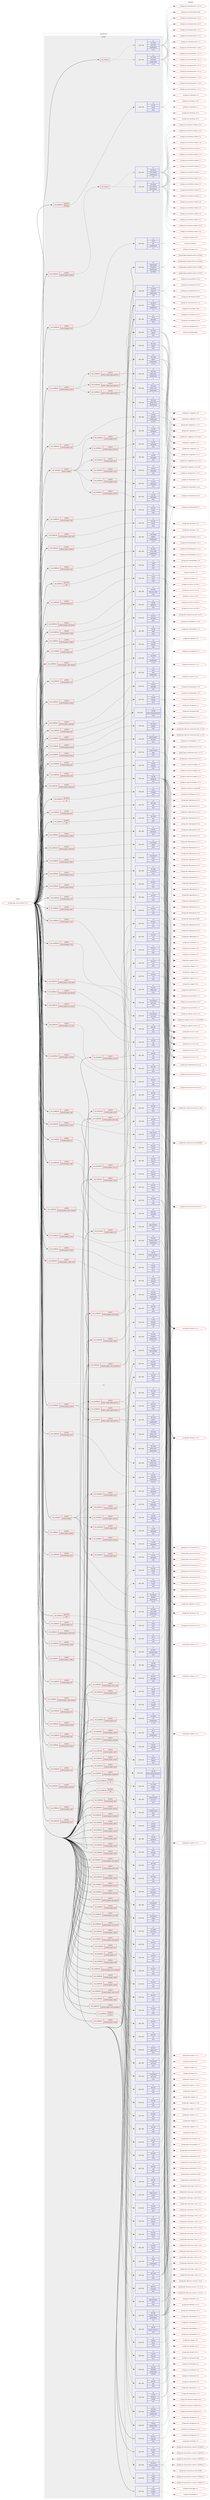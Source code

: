 digraph prolog {

# *************
# Graph options
# *************

newrank=true;
concentrate=true;
compound=true;
graph [rankdir=LR,fontname=Helvetica,fontsize=10,ranksep=1.5];#, ranksep=2.5, nodesep=0.2];
edge  [arrowhead=vee];
node  [fontname=Helvetica,fontsize=10];

# **********
# The ebuild
# **********

subgraph cluster_leftcol {
color=gray;
label=<<i>ebuild</i>>;
id [label="portage://app-metrics/collectd-5.10.0", color=red, width=4, href="../app-metrics/collectd-5.10.0.svg"];
}

# ****************
# The dependencies
# ****************

subgraph cluster_midcol {
color=gray;
label=<<i>dependencies</i>>;
subgraph cluster_compile {
fillcolor="#eeeeee";
style=filled;
label=<<i>compile</i>>;
subgraph any7950 {
dependency614793 [label=<<TABLE BORDER="0" CELLBORDER="1" CELLSPACING="0" CELLPADDING="4"><TR><TD CELLPADDING="10">any_of_group</TD></TR></TABLE>>, shape=none, color=red];subgraph pack462412 {
dependency614794 [label=<<TABLE BORDER="0" CELLBORDER="1" CELLSPACING="0" CELLPADDING="4" WIDTH="220"><TR><TD ROWSPAN="6" CELLPADDING="30">pack_dep</TD></TR><TR><TD WIDTH="110">no</TD></TR><TR><TD>sys-devel</TD></TR><TR><TD>automake</TD></TR><TR><TD>greaterequal</TD></TR><TR><TD>1.16.1</TD></TR></TABLE>>, shape=none, color=blue];
}
dependency614793:e -> dependency614794:w [weight=20,style="dotted",arrowhead="oinv"];
subgraph pack462413 {
dependency614795 [label=<<TABLE BORDER="0" CELLBORDER="1" CELLSPACING="0" CELLPADDING="4" WIDTH="220"><TR><TD ROWSPAN="6" CELLPADDING="30">pack_dep</TD></TR><TR><TD WIDTH="110">no</TD></TR><TR><TD>sys-devel</TD></TR><TR><TD>automake</TD></TR><TR><TD>greaterequal</TD></TR><TR><TD>1.15.1</TD></TR></TABLE>>, shape=none, color=blue];
}
dependency614793:e -> dependency614795:w [weight=20,style="dotted",arrowhead="oinv"];
}
id:e -> dependency614793:w [weight=20,style="solid",arrowhead="vee"];
subgraph cond144151 {
dependency614796 [label=<<TABLE BORDER="0" CELLBORDER="1" CELLSPACING="0" CELLPADDING="4"><TR><TD ROWSPAN="3" CELLPADDING="10">use_conditional</TD></TR><TR><TD>positive</TD></TR><TR><TD>collectd_plugins_amqp</TD></TR></TABLE>>, shape=none, color=red];
subgraph pack462414 {
dependency614797 [label=<<TABLE BORDER="0" CELLBORDER="1" CELLSPACING="0" CELLPADDING="4" WIDTH="220"><TR><TD ROWSPAN="6" CELLPADDING="30">pack_dep</TD></TR><TR><TD WIDTH="110">no</TD></TR><TR><TD>net-libs</TD></TR><TR><TD>rabbitmq-c</TD></TR><TR><TD>none</TD></TR><TR><TD></TD></TR></TABLE>>, shape=none, color=blue];
}
dependency614796:e -> dependency614797:w [weight=20,style="dashed",arrowhead="vee"];
}
id:e -> dependency614796:w [weight=20,style="solid",arrowhead="vee"];
subgraph cond144152 {
dependency614798 [label=<<TABLE BORDER="0" CELLBORDER="1" CELLSPACING="0" CELLPADDING="4"><TR><TD ROWSPAN="3" CELLPADDING="10">use_conditional</TD></TR><TR><TD>positive</TD></TR><TR><TD>collectd_plugins_apache</TD></TR></TABLE>>, shape=none, color=red];
subgraph pack462415 {
dependency614799 [label=<<TABLE BORDER="0" CELLBORDER="1" CELLSPACING="0" CELLPADDING="4" WIDTH="220"><TR><TD ROWSPAN="6" CELLPADDING="30">pack_dep</TD></TR><TR><TD WIDTH="110">no</TD></TR><TR><TD>net-misc</TD></TR><TR><TD>curl</TD></TR><TR><TD>none</TD></TR><TR><TD></TD></TR></TABLE>>, shape=none, color=blue];
}
dependency614798:e -> dependency614799:w [weight=20,style="dashed",arrowhead="vee"];
}
id:e -> dependency614798:w [weight=20,style="solid",arrowhead="vee"];
subgraph cond144153 {
dependency614800 [label=<<TABLE BORDER="0" CELLBORDER="1" CELLSPACING="0" CELLPADDING="4"><TR><TD ROWSPAN="3" CELLPADDING="10">use_conditional</TD></TR><TR><TD>positive</TD></TR><TR><TD>collectd_plugins_ascent</TD></TR></TABLE>>, shape=none, color=red];
subgraph pack462416 {
dependency614801 [label=<<TABLE BORDER="0" CELLBORDER="1" CELLSPACING="0" CELLPADDING="4" WIDTH="220"><TR><TD ROWSPAN="6" CELLPADDING="30">pack_dep</TD></TR><TR><TD WIDTH="110">no</TD></TR><TR><TD>net-misc</TD></TR><TR><TD>curl</TD></TR><TR><TD>none</TD></TR><TR><TD></TD></TR></TABLE>>, shape=none, color=blue];
}
dependency614800:e -> dependency614801:w [weight=20,style="dashed",arrowhead="vee"];
subgraph pack462417 {
dependency614802 [label=<<TABLE BORDER="0" CELLBORDER="1" CELLSPACING="0" CELLPADDING="4" WIDTH="220"><TR><TD ROWSPAN="6" CELLPADDING="30">pack_dep</TD></TR><TR><TD WIDTH="110">no</TD></TR><TR><TD>dev-libs</TD></TR><TR><TD>libxml2</TD></TR><TR><TD>none</TD></TR><TR><TD></TD></TR></TABLE>>, shape=none, color=blue];
}
dependency614800:e -> dependency614802:w [weight=20,style="dashed",arrowhead="vee"];
}
id:e -> dependency614800:w [weight=20,style="solid",arrowhead="vee"];
subgraph cond144154 {
dependency614803 [label=<<TABLE BORDER="0" CELLBORDER="1" CELLSPACING="0" CELLPADDING="4"><TR><TD ROWSPAN="3" CELLPADDING="10">use_conditional</TD></TR><TR><TD>positive</TD></TR><TR><TD>collectd_plugins_bind</TD></TR></TABLE>>, shape=none, color=red];
subgraph pack462418 {
dependency614804 [label=<<TABLE BORDER="0" CELLBORDER="1" CELLSPACING="0" CELLPADDING="4" WIDTH="220"><TR><TD ROWSPAN="6" CELLPADDING="30">pack_dep</TD></TR><TR><TD WIDTH="110">no</TD></TR><TR><TD>net-misc</TD></TR><TR><TD>curl</TD></TR><TR><TD>none</TD></TR><TR><TD></TD></TR></TABLE>>, shape=none, color=blue];
}
dependency614803:e -> dependency614804:w [weight=20,style="dashed",arrowhead="vee"];
subgraph pack462419 {
dependency614805 [label=<<TABLE BORDER="0" CELLBORDER="1" CELLSPACING="0" CELLPADDING="4" WIDTH="220"><TR><TD ROWSPAN="6" CELLPADDING="30">pack_dep</TD></TR><TR><TD WIDTH="110">no</TD></TR><TR><TD>dev-libs</TD></TR><TR><TD>libxml2</TD></TR><TR><TD>none</TD></TR><TR><TD></TD></TR></TABLE>>, shape=none, color=blue];
}
dependency614803:e -> dependency614805:w [weight=20,style="dashed",arrowhead="vee"];
}
id:e -> dependency614803:w [weight=20,style="solid",arrowhead="vee"];
subgraph cond144155 {
dependency614806 [label=<<TABLE BORDER="0" CELLBORDER="1" CELLSPACING="0" CELLPADDING="4"><TR><TD ROWSPAN="3" CELLPADDING="10">use_conditional</TD></TR><TR><TD>positive</TD></TR><TR><TD>collectd_plugins_ceph</TD></TR></TABLE>>, shape=none, color=red];
subgraph pack462420 {
dependency614807 [label=<<TABLE BORDER="0" CELLBORDER="1" CELLSPACING="0" CELLPADDING="4" WIDTH="220"><TR><TD ROWSPAN="6" CELLPADDING="30">pack_dep</TD></TR><TR><TD WIDTH="110">no</TD></TR><TR><TD>dev-libs</TD></TR><TR><TD>yajl</TD></TR><TR><TD>none</TD></TR><TR><TD></TD></TR></TABLE>>, shape=none, color=blue];
}
dependency614806:e -> dependency614807:w [weight=20,style="dashed",arrowhead="vee"];
}
id:e -> dependency614806:w [weight=20,style="solid",arrowhead="vee"];
subgraph cond144156 {
dependency614808 [label=<<TABLE BORDER="0" CELLBORDER="1" CELLSPACING="0" CELLPADDING="4"><TR><TD ROWSPAN="3" CELLPADDING="10">use_conditional</TD></TR><TR><TD>positive</TD></TR><TR><TD>collectd_plugins_curl</TD></TR></TABLE>>, shape=none, color=red];
subgraph pack462421 {
dependency614809 [label=<<TABLE BORDER="0" CELLBORDER="1" CELLSPACING="0" CELLPADDING="4" WIDTH="220"><TR><TD ROWSPAN="6" CELLPADDING="30">pack_dep</TD></TR><TR><TD WIDTH="110">no</TD></TR><TR><TD>net-misc</TD></TR><TR><TD>curl</TD></TR><TR><TD>none</TD></TR><TR><TD></TD></TR></TABLE>>, shape=none, color=blue];
}
dependency614808:e -> dependency614809:w [weight=20,style="dashed",arrowhead="vee"];
}
id:e -> dependency614808:w [weight=20,style="solid",arrowhead="vee"];
subgraph cond144157 {
dependency614810 [label=<<TABLE BORDER="0" CELLBORDER="1" CELLSPACING="0" CELLPADDING="4"><TR><TD ROWSPAN="3" CELLPADDING="10">use_conditional</TD></TR><TR><TD>positive</TD></TR><TR><TD>collectd_plugins_curl_json</TD></TR></TABLE>>, shape=none, color=red];
subgraph pack462422 {
dependency614811 [label=<<TABLE BORDER="0" CELLBORDER="1" CELLSPACING="0" CELLPADDING="4" WIDTH="220"><TR><TD ROWSPAN="6" CELLPADDING="30">pack_dep</TD></TR><TR><TD WIDTH="110">no</TD></TR><TR><TD>net-misc</TD></TR><TR><TD>curl</TD></TR><TR><TD>none</TD></TR><TR><TD></TD></TR></TABLE>>, shape=none, color=blue];
}
dependency614810:e -> dependency614811:w [weight=20,style="dashed",arrowhead="vee"];
subgraph pack462423 {
dependency614812 [label=<<TABLE BORDER="0" CELLBORDER="1" CELLSPACING="0" CELLPADDING="4" WIDTH="220"><TR><TD ROWSPAN="6" CELLPADDING="30">pack_dep</TD></TR><TR><TD WIDTH="110">no</TD></TR><TR><TD>dev-libs</TD></TR><TR><TD>yajl</TD></TR><TR><TD>none</TD></TR><TR><TD></TD></TR></TABLE>>, shape=none, color=blue];
}
dependency614810:e -> dependency614812:w [weight=20,style="dashed",arrowhead="vee"];
}
id:e -> dependency614810:w [weight=20,style="solid",arrowhead="vee"];
subgraph cond144158 {
dependency614813 [label=<<TABLE BORDER="0" CELLBORDER="1" CELLSPACING="0" CELLPADDING="4"><TR><TD ROWSPAN="3" CELLPADDING="10">use_conditional</TD></TR><TR><TD>positive</TD></TR><TR><TD>collectd_plugins_curl_xml</TD></TR></TABLE>>, shape=none, color=red];
subgraph pack462424 {
dependency614814 [label=<<TABLE BORDER="0" CELLBORDER="1" CELLSPACING="0" CELLPADDING="4" WIDTH="220"><TR><TD ROWSPAN="6" CELLPADDING="30">pack_dep</TD></TR><TR><TD WIDTH="110">no</TD></TR><TR><TD>net-misc</TD></TR><TR><TD>curl</TD></TR><TR><TD>none</TD></TR><TR><TD></TD></TR></TABLE>>, shape=none, color=blue];
}
dependency614813:e -> dependency614814:w [weight=20,style="dashed",arrowhead="vee"];
subgraph pack462425 {
dependency614815 [label=<<TABLE BORDER="0" CELLBORDER="1" CELLSPACING="0" CELLPADDING="4" WIDTH="220"><TR><TD ROWSPAN="6" CELLPADDING="30">pack_dep</TD></TR><TR><TD WIDTH="110">no</TD></TR><TR><TD>dev-libs</TD></TR><TR><TD>libxml2</TD></TR><TR><TD>none</TD></TR><TR><TD></TD></TR></TABLE>>, shape=none, color=blue];
}
dependency614813:e -> dependency614815:w [weight=20,style="dashed",arrowhead="vee"];
}
id:e -> dependency614813:w [weight=20,style="solid",arrowhead="vee"];
subgraph cond144159 {
dependency614816 [label=<<TABLE BORDER="0" CELLBORDER="1" CELLSPACING="0" CELLPADDING="4"><TR><TD ROWSPAN="3" CELLPADDING="10">use_conditional</TD></TR><TR><TD>positive</TD></TR><TR><TD>collectd_plugins_dbi</TD></TR></TABLE>>, shape=none, color=red];
subgraph pack462426 {
dependency614817 [label=<<TABLE BORDER="0" CELLBORDER="1" CELLSPACING="0" CELLPADDING="4" WIDTH="220"><TR><TD ROWSPAN="6" CELLPADDING="30">pack_dep</TD></TR><TR><TD WIDTH="110">no</TD></TR><TR><TD>dev-db</TD></TR><TR><TD>libdbi</TD></TR><TR><TD>none</TD></TR><TR><TD></TD></TR></TABLE>>, shape=none, color=blue];
}
dependency614816:e -> dependency614817:w [weight=20,style="dashed",arrowhead="vee"];
}
id:e -> dependency614816:w [weight=20,style="solid",arrowhead="vee"];
subgraph cond144160 {
dependency614818 [label=<<TABLE BORDER="0" CELLBORDER="1" CELLSPACING="0" CELLPADDING="4"><TR><TD ROWSPAN="3" CELLPADDING="10">use_conditional</TD></TR><TR><TD>positive</TD></TR><TR><TD>collectd_plugins_dns</TD></TR></TABLE>>, shape=none, color=red];
subgraph pack462427 {
dependency614819 [label=<<TABLE BORDER="0" CELLBORDER="1" CELLSPACING="0" CELLPADDING="4" WIDTH="220"><TR><TD ROWSPAN="6" CELLPADDING="30">pack_dep</TD></TR><TR><TD WIDTH="110">no</TD></TR><TR><TD>net-libs</TD></TR><TR><TD>libpcap</TD></TR><TR><TD>none</TD></TR><TR><TD></TD></TR></TABLE>>, shape=none, color=blue];
}
dependency614818:e -> dependency614819:w [weight=20,style="dashed",arrowhead="vee"];
}
id:e -> dependency614818:w [weight=20,style="solid",arrowhead="vee"];
subgraph cond144161 {
dependency614820 [label=<<TABLE BORDER="0" CELLBORDER="1" CELLSPACING="0" CELLPADDING="4"><TR><TD ROWSPAN="3" CELLPADDING="10">use_conditional</TD></TR><TR><TD>positive</TD></TR><TR><TD>collectd_plugins_gmond</TD></TR></TABLE>>, shape=none, color=red];
subgraph pack462428 {
dependency614821 [label=<<TABLE BORDER="0" CELLBORDER="1" CELLSPACING="0" CELLPADDING="4" WIDTH="220"><TR><TD ROWSPAN="6" CELLPADDING="30">pack_dep</TD></TR><TR><TD WIDTH="110">no</TD></TR><TR><TD>sys-cluster</TD></TR><TR><TD>ganglia</TD></TR><TR><TD>none</TD></TR><TR><TD></TD></TR></TABLE>>, shape=none, color=blue];
}
dependency614820:e -> dependency614821:w [weight=20,style="dashed",arrowhead="vee"];
}
id:e -> dependency614820:w [weight=20,style="solid",arrowhead="vee"];
subgraph cond144162 {
dependency614822 [label=<<TABLE BORDER="0" CELLBORDER="1" CELLSPACING="0" CELLPADDING="4"><TR><TD ROWSPAN="3" CELLPADDING="10">use_conditional</TD></TR><TR><TD>positive</TD></TR><TR><TD>collectd_plugins_gps</TD></TR></TABLE>>, shape=none, color=red];
subgraph pack462429 {
dependency614823 [label=<<TABLE BORDER="0" CELLBORDER="1" CELLSPACING="0" CELLPADDING="4" WIDTH="220"><TR><TD ROWSPAN="6" CELLPADDING="30">pack_dep</TD></TR><TR><TD WIDTH="110">no</TD></TR><TR><TD>sci-geosciences</TD></TR><TR><TD>gpsd</TD></TR><TR><TD>none</TD></TR><TR><TD></TD></TR></TABLE>>, shape=none, color=blue];
}
dependency614822:e -> dependency614823:w [weight=20,style="dashed",arrowhead="vee"];
}
id:e -> dependency614822:w [weight=20,style="solid",arrowhead="vee"];
subgraph cond144163 {
dependency614824 [label=<<TABLE BORDER="0" CELLBORDER="1" CELLSPACING="0" CELLPADDING="4"><TR><TD ROWSPAN="3" CELLPADDING="10">use_conditional</TD></TR><TR><TD>positive</TD></TR><TR><TD>collectd_plugins_ipmi</TD></TR></TABLE>>, shape=none, color=red];
subgraph pack462430 {
dependency614825 [label=<<TABLE BORDER="0" CELLBORDER="1" CELLSPACING="0" CELLPADDING="4" WIDTH="220"><TR><TD ROWSPAN="6" CELLPADDING="30">pack_dep</TD></TR><TR><TD WIDTH="110">no</TD></TR><TR><TD>sys-libs</TD></TR><TR><TD>openipmi</TD></TR><TR><TD>greaterequal</TD></TR><TR><TD>2.0.16-r1</TD></TR></TABLE>>, shape=none, color=blue];
}
dependency614824:e -> dependency614825:w [weight=20,style="dashed",arrowhead="vee"];
}
id:e -> dependency614824:w [weight=20,style="solid",arrowhead="vee"];
subgraph cond144164 {
dependency614826 [label=<<TABLE BORDER="0" CELLBORDER="1" CELLSPACING="0" CELLPADDING="4"><TR><TD ROWSPAN="3" CELLPADDING="10">use_conditional</TD></TR><TR><TD>positive</TD></TR><TR><TD>collectd_plugins_iptables</TD></TR></TABLE>>, shape=none, color=red];
subgraph any7951 {
dependency614827 [label=<<TABLE BORDER="0" CELLBORDER="1" CELLSPACING="0" CELLPADDING="4"><TR><TD CELLPADDING="10">any_of_group</TD></TR></TABLE>>, shape=none, color=red];subgraph pack462431 {
dependency614828 [label=<<TABLE BORDER="0" CELLBORDER="1" CELLSPACING="0" CELLPADDING="4" WIDTH="220"><TR><TD ROWSPAN="6" CELLPADDING="30">pack_dep</TD></TR><TR><TD WIDTH="110">no</TD></TR><TR><TD>sys-kernel</TD></TR><TR><TD>linux-headers</TD></TR><TR><TD>smallerequal</TD></TR><TR><TD>4.4</TD></TR></TABLE>>, shape=none, color=blue];
}
dependency614827:e -> dependency614828:w [weight=20,style="dotted",arrowhead="oinv"];
subgraph pack462432 {
dependency614829 [label=<<TABLE BORDER="0" CELLBORDER="1" CELLSPACING="0" CELLPADDING="4" WIDTH="220"><TR><TD ROWSPAN="6" CELLPADDING="30">pack_dep</TD></TR><TR><TD WIDTH="110">no</TD></TR><TR><TD>sys-kernel</TD></TR><TR><TD>linux-headers</TD></TR><TR><TD>greaterequal</TD></TR><TR><TD>4.6</TD></TR></TABLE>>, shape=none, color=blue];
}
dependency614827:e -> dependency614829:w [weight=20,style="dotted",arrowhead="oinv"];
}
dependency614826:e -> dependency614827:w [weight=20,style="dashed",arrowhead="vee"];
}
id:e -> dependency614826:w [weight=20,style="solid",arrowhead="vee"];
subgraph cond144165 {
dependency614830 [label=<<TABLE BORDER="0" CELLBORDER="1" CELLSPACING="0" CELLPADDING="4"><TR><TD ROWSPAN="3" CELLPADDING="10">use_conditional</TD></TR><TR><TD>positive</TD></TR><TR><TD>collectd_plugins_iptables</TD></TR></TABLE>>, shape=none, color=red];
subgraph pack462433 {
dependency614831 [label=<<TABLE BORDER="0" CELLBORDER="1" CELLSPACING="0" CELLPADDING="4" WIDTH="220"><TR><TD ROWSPAN="6" CELLPADDING="30">pack_dep</TD></TR><TR><TD WIDTH="110">no</TD></TR><TR><TD>net-firewall</TD></TR><TR><TD>iptables</TD></TR><TR><TD>greaterequal</TD></TR><TR><TD>1.4.13</TD></TR></TABLE>>, shape=none, color=blue];
}
dependency614830:e -> dependency614831:w [weight=20,style="dashed",arrowhead="vee"];
}
id:e -> dependency614830:w [weight=20,style="solid",arrowhead="vee"];
subgraph cond144166 {
dependency614832 [label=<<TABLE BORDER="0" CELLBORDER="1" CELLSPACING="0" CELLPADDING="4"><TR><TD ROWSPAN="3" CELLPADDING="10">use_conditional</TD></TR><TR><TD>positive</TD></TR><TR><TD>collectd_plugins_java</TD></TR></TABLE>>, shape=none, color=red];
subgraph pack462434 {
dependency614833 [label=<<TABLE BORDER="0" CELLBORDER="1" CELLSPACING="0" CELLPADDING="4" WIDTH="220"><TR><TD ROWSPAN="6" CELLPADDING="30">pack_dep</TD></TR><TR><TD WIDTH="110">no</TD></TR><TR><TD>dev-java</TD></TR><TR><TD>java-config</TD></TR><TR><TD>greaterequal</TD></TR><TR><TD>2.2.0-r3</TD></TR></TABLE>>, shape=none, color=blue];
}
dependency614832:e -> dependency614833:w [weight=20,style="dashed",arrowhead="vee"];
}
id:e -> dependency614832:w [weight=20,style="solid",arrowhead="vee"];
subgraph cond144167 {
dependency614834 [label=<<TABLE BORDER="0" CELLBORDER="1" CELLSPACING="0" CELLPADDING="4"><TR><TD ROWSPAN="3" CELLPADDING="10">use_conditional</TD></TR><TR><TD>positive</TD></TR><TR><TD>collectd_plugins_java</TD></TR></TABLE>>, shape=none, color=red];
subgraph pack462435 {
dependency614835 [label=<<TABLE BORDER="0" CELLBORDER="1" CELLSPACING="0" CELLPADDING="4" WIDTH="220"><TR><TD ROWSPAN="6" CELLPADDING="30">pack_dep</TD></TR><TR><TD WIDTH="110">no</TD></TR><TR><TD>virtual</TD></TR><TR><TD>jdk</TD></TR><TR><TD>greaterequal</TD></TR><TR><TD>1.6</TD></TR></TABLE>>, shape=none, color=blue];
}
dependency614834:e -> dependency614835:w [weight=20,style="dashed",arrowhead="vee"];
}
id:e -> dependency614834:w [weight=20,style="solid",arrowhead="vee"];
subgraph cond144168 {
dependency614836 [label=<<TABLE BORDER="0" CELLBORDER="1" CELLSPACING="0" CELLPADDING="4"><TR><TD ROWSPAN="3" CELLPADDING="10">use_conditional</TD></TR><TR><TD>positive</TD></TR><TR><TD>collectd_plugins_log_logstash</TD></TR></TABLE>>, shape=none, color=red];
subgraph pack462436 {
dependency614837 [label=<<TABLE BORDER="0" CELLBORDER="1" CELLSPACING="0" CELLPADDING="4" WIDTH="220"><TR><TD ROWSPAN="6" CELLPADDING="30">pack_dep</TD></TR><TR><TD WIDTH="110">no</TD></TR><TR><TD>dev-libs</TD></TR><TR><TD>yajl</TD></TR><TR><TD>none</TD></TR><TR><TD></TD></TR></TABLE>>, shape=none, color=blue];
}
dependency614836:e -> dependency614837:w [weight=20,style="dashed",arrowhead="vee"];
}
id:e -> dependency614836:w [weight=20,style="solid",arrowhead="vee"];
subgraph cond144169 {
dependency614838 [label=<<TABLE BORDER="0" CELLBORDER="1" CELLSPACING="0" CELLPADDING="4"><TR><TD ROWSPAN="3" CELLPADDING="10">use_conditional</TD></TR><TR><TD>positive</TD></TR><TR><TD>collectd_plugins_lua</TD></TR></TABLE>>, shape=none, color=red];
subgraph pack462437 {
dependency614839 [label=<<TABLE BORDER="0" CELLBORDER="1" CELLSPACING="0" CELLPADDING="4" WIDTH="220"><TR><TD ROWSPAN="6" CELLPADDING="30">pack_dep</TD></TR><TR><TD WIDTH="110">no</TD></TR><TR><TD>dev-lang</TD></TR><TR><TD>lua</TD></TR><TR><TD>none</TD></TR><TR><TD></TD></TR></TABLE>>, shape=none, color=blue];
}
dependency614838:e -> dependency614839:w [weight=20,style="dashed",arrowhead="vee"];
}
id:e -> dependency614838:w [weight=20,style="solid",arrowhead="vee"];
subgraph cond144170 {
dependency614840 [label=<<TABLE BORDER="0" CELLBORDER="1" CELLSPACING="0" CELLPADDING="4"><TR><TD ROWSPAN="3" CELLPADDING="10">use_conditional</TD></TR><TR><TD>positive</TD></TR><TR><TD>collectd_plugins_lvm</TD></TR></TABLE>>, shape=none, color=red];
subgraph pack462438 {
dependency614841 [label=<<TABLE BORDER="0" CELLBORDER="1" CELLSPACING="0" CELLPADDING="4" WIDTH="220"><TR><TD ROWSPAN="6" CELLPADDING="30">pack_dep</TD></TR><TR><TD WIDTH="110">no</TD></TR><TR><TD>sys-fs</TD></TR><TR><TD>lvm2</TD></TR><TR><TD>none</TD></TR><TR><TD></TD></TR></TABLE>>, shape=none, color=blue];
}
dependency614840:e -> dependency614841:w [weight=20,style="dashed",arrowhead="vee"];
}
id:e -> dependency614840:w [weight=20,style="solid",arrowhead="vee"];
subgraph cond144171 {
dependency614842 [label=<<TABLE BORDER="0" CELLBORDER="1" CELLSPACING="0" CELLPADDING="4"><TR><TD ROWSPAN="3" CELLPADDING="10">use_conditional</TD></TR><TR><TD>positive</TD></TR><TR><TD>collectd_plugins_memcachec</TD></TR></TABLE>>, shape=none, color=red];
subgraph pack462439 {
dependency614843 [label=<<TABLE BORDER="0" CELLBORDER="1" CELLSPACING="0" CELLPADDING="4" WIDTH="220"><TR><TD ROWSPAN="6" CELLPADDING="30">pack_dep</TD></TR><TR><TD WIDTH="110">no</TD></TR><TR><TD>dev-libs</TD></TR><TR><TD>libmemcached</TD></TR><TR><TD>none</TD></TR><TR><TD></TD></TR></TABLE>>, shape=none, color=blue];
}
dependency614842:e -> dependency614843:w [weight=20,style="dashed",arrowhead="vee"];
}
id:e -> dependency614842:w [weight=20,style="solid",arrowhead="vee"];
subgraph cond144172 {
dependency614844 [label=<<TABLE BORDER="0" CELLBORDER="1" CELLSPACING="0" CELLPADDING="4"><TR><TD ROWSPAN="3" CELLPADDING="10">use_conditional</TD></TR><TR><TD>positive</TD></TR><TR><TD>collectd_plugins_modbus</TD></TR></TABLE>>, shape=none, color=red];
subgraph pack462440 {
dependency614845 [label=<<TABLE BORDER="0" CELLBORDER="1" CELLSPACING="0" CELLPADDING="4" WIDTH="220"><TR><TD ROWSPAN="6" CELLPADDING="30">pack_dep</TD></TR><TR><TD WIDTH="110">no</TD></TR><TR><TD>dev-libs</TD></TR><TR><TD>libmodbus</TD></TR><TR><TD>none</TD></TR><TR><TD></TD></TR></TABLE>>, shape=none, color=blue];
}
dependency614844:e -> dependency614845:w [weight=20,style="dashed",arrowhead="vee"];
}
id:e -> dependency614844:w [weight=20,style="solid",arrowhead="vee"];
subgraph cond144173 {
dependency614846 [label=<<TABLE BORDER="0" CELLBORDER="1" CELLSPACING="0" CELLPADDING="4"><TR><TD ROWSPAN="3" CELLPADDING="10">use_conditional</TD></TR><TR><TD>positive</TD></TR><TR><TD>collectd_plugins_mqtt</TD></TR></TABLE>>, shape=none, color=red];
subgraph pack462441 {
dependency614847 [label=<<TABLE BORDER="0" CELLBORDER="1" CELLSPACING="0" CELLPADDING="4" WIDTH="220"><TR><TD ROWSPAN="6" CELLPADDING="30">pack_dep</TD></TR><TR><TD WIDTH="110">no</TD></TR><TR><TD>app-misc</TD></TR><TR><TD>mosquitto</TD></TR><TR><TD>none</TD></TR><TR><TD></TD></TR></TABLE>>, shape=none, color=blue];
}
dependency614846:e -> dependency614847:w [weight=20,style="dashed",arrowhead="vee"];
}
id:e -> dependency614846:w [weight=20,style="solid",arrowhead="vee"];
subgraph cond144174 {
dependency614848 [label=<<TABLE BORDER="0" CELLBORDER="1" CELLSPACING="0" CELLPADDING="4"><TR><TD ROWSPAN="3" CELLPADDING="10">use_conditional</TD></TR><TR><TD>positive</TD></TR><TR><TD>collectd_plugins_mysql</TD></TR></TABLE>>, shape=none, color=red];
subgraph pack462442 {
dependency614849 [label=<<TABLE BORDER="0" CELLBORDER="1" CELLSPACING="0" CELLPADDING="4" WIDTH="220"><TR><TD ROWSPAN="6" CELLPADDING="30">pack_dep</TD></TR><TR><TD WIDTH="110">no</TD></TR><TR><TD>dev-db</TD></TR><TR><TD>mysql-connector-c</TD></TR><TR><TD>none</TD></TR><TR><TD></TD></TR></TABLE>>, shape=none, color=blue];
}
dependency614848:e -> dependency614849:w [weight=20,style="dashed",arrowhead="vee"];
}
id:e -> dependency614848:w [weight=20,style="solid",arrowhead="vee"];
subgraph cond144175 {
dependency614850 [label=<<TABLE BORDER="0" CELLBORDER="1" CELLSPACING="0" CELLPADDING="4"><TR><TD ROWSPAN="3" CELLPADDING="10">use_conditional</TD></TR><TR><TD>positive</TD></TR><TR><TD>collectd_plugins_netlink</TD></TR></TABLE>>, shape=none, color=red];
subgraph pack462443 {
dependency614851 [label=<<TABLE BORDER="0" CELLBORDER="1" CELLSPACING="0" CELLPADDING="4" WIDTH="220"><TR><TD ROWSPAN="6" CELLPADDING="30">pack_dep</TD></TR><TR><TD WIDTH="110">no</TD></TR><TR><TD>net-libs</TD></TR><TR><TD>libmnl</TD></TR><TR><TD>none</TD></TR><TR><TD></TD></TR></TABLE>>, shape=none, color=blue];
}
dependency614850:e -> dependency614851:w [weight=20,style="dashed",arrowhead="vee"];
}
id:e -> dependency614850:w [weight=20,style="solid",arrowhead="vee"];
subgraph cond144176 {
dependency614852 [label=<<TABLE BORDER="0" CELLBORDER="1" CELLSPACING="0" CELLPADDING="4"><TR><TD ROWSPAN="3" CELLPADDING="10">use_conditional</TD></TR><TR><TD>positive</TD></TR><TR><TD>collectd_plugins_nginx</TD></TR></TABLE>>, shape=none, color=red];
subgraph pack462444 {
dependency614853 [label=<<TABLE BORDER="0" CELLBORDER="1" CELLSPACING="0" CELLPADDING="4" WIDTH="220"><TR><TD ROWSPAN="6" CELLPADDING="30">pack_dep</TD></TR><TR><TD WIDTH="110">no</TD></TR><TR><TD>net-misc</TD></TR><TR><TD>curl</TD></TR><TR><TD>none</TD></TR><TR><TD></TD></TR></TABLE>>, shape=none, color=blue];
}
dependency614852:e -> dependency614853:w [weight=20,style="dashed",arrowhead="vee"];
}
id:e -> dependency614852:w [weight=20,style="solid",arrowhead="vee"];
subgraph cond144177 {
dependency614854 [label=<<TABLE BORDER="0" CELLBORDER="1" CELLSPACING="0" CELLPADDING="4"><TR><TD ROWSPAN="3" CELLPADDING="10">use_conditional</TD></TR><TR><TD>positive</TD></TR><TR><TD>collectd_plugins_notify_desktop</TD></TR></TABLE>>, shape=none, color=red];
subgraph pack462445 {
dependency614855 [label=<<TABLE BORDER="0" CELLBORDER="1" CELLSPACING="0" CELLPADDING="4" WIDTH="220"><TR><TD ROWSPAN="6" CELLPADDING="30">pack_dep</TD></TR><TR><TD WIDTH="110">no</TD></TR><TR><TD>x11-libs</TD></TR><TR><TD>libnotify</TD></TR><TR><TD>none</TD></TR><TR><TD></TD></TR></TABLE>>, shape=none, color=blue];
}
dependency614854:e -> dependency614855:w [weight=20,style="dashed",arrowhead="vee"];
}
id:e -> dependency614854:w [weight=20,style="solid",arrowhead="vee"];
subgraph cond144178 {
dependency614856 [label=<<TABLE BORDER="0" CELLBORDER="1" CELLSPACING="0" CELLPADDING="4"><TR><TD ROWSPAN="3" CELLPADDING="10">use_conditional</TD></TR><TR><TD>positive</TD></TR><TR><TD>collectd_plugins_notify_email</TD></TR></TABLE>>, shape=none, color=red];
subgraph pack462446 {
dependency614857 [label=<<TABLE BORDER="0" CELLBORDER="1" CELLSPACING="0" CELLPADDING="4" WIDTH="220"><TR><TD ROWSPAN="6" CELLPADDING="30">pack_dep</TD></TR><TR><TD WIDTH="110">no</TD></TR><TR><TD>net-libs</TD></TR><TR><TD>libesmtp</TD></TR><TR><TD>none</TD></TR><TR><TD></TD></TR></TABLE>>, shape=none, color=blue];
}
dependency614856:e -> dependency614857:w [weight=20,style="dashed",arrowhead="vee"];
}
id:e -> dependency614856:w [weight=20,style="solid",arrowhead="vee"];
subgraph cond144179 {
dependency614858 [label=<<TABLE BORDER="0" CELLBORDER="1" CELLSPACING="0" CELLPADDING="4"><TR><TD ROWSPAN="3" CELLPADDING="10">use_conditional</TD></TR><TR><TD>positive</TD></TR><TR><TD>collectd_plugins_nut</TD></TR></TABLE>>, shape=none, color=red];
subgraph pack462447 {
dependency614859 [label=<<TABLE BORDER="0" CELLBORDER="1" CELLSPACING="0" CELLPADDING="4" WIDTH="220"><TR><TD ROWSPAN="6" CELLPADDING="30">pack_dep</TD></TR><TR><TD WIDTH="110">no</TD></TR><TR><TD>sys-power</TD></TR><TR><TD>nut</TD></TR><TR><TD>greaterequal</TD></TR><TR><TD>2.7.2-r2</TD></TR></TABLE>>, shape=none, color=blue];
}
dependency614858:e -> dependency614859:w [weight=20,style="dashed",arrowhead="vee"];
}
id:e -> dependency614858:w [weight=20,style="solid",arrowhead="vee"];
subgraph cond144180 {
dependency614860 [label=<<TABLE BORDER="0" CELLBORDER="1" CELLSPACING="0" CELLPADDING="4"><TR><TD ROWSPAN="3" CELLPADDING="10">use_conditional</TD></TR><TR><TD>positive</TD></TR><TR><TD>collectd_plugins_onewire</TD></TR></TABLE>>, shape=none, color=red];
subgraph pack462448 {
dependency614861 [label=<<TABLE BORDER="0" CELLBORDER="1" CELLSPACING="0" CELLPADDING="4" WIDTH="220"><TR><TD ROWSPAN="6" CELLPADDING="30">pack_dep</TD></TR><TR><TD WIDTH="110">no</TD></TR><TR><TD>sys-fs</TD></TR><TR><TD>owfs</TD></TR><TR><TD>greaterequal</TD></TR><TR><TD>3.1</TD></TR></TABLE>>, shape=none, color=blue];
}
dependency614860:e -> dependency614861:w [weight=20,style="dashed",arrowhead="vee"];
}
id:e -> dependency614860:w [weight=20,style="solid",arrowhead="vee"];
subgraph cond144181 {
dependency614862 [label=<<TABLE BORDER="0" CELLBORDER="1" CELLSPACING="0" CELLPADDING="4"><TR><TD ROWSPAN="3" CELLPADDING="10">use_conditional</TD></TR><TR><TD>positive</TD></TR><TR><TD>collectd_plugins_openldap</TD></TR></TABLE>>, shape=none, color=red];
subgraph pack462449 {
dependency614863 [label=<<TABLE BORDER="0" CELLBORDER="1" CELLSPACING="0" CELLPADDING="4" WIDTH="220"><TR><TD ROWSPAN="6" CELLPADDING="30">pack_dep</TD></TR><TR><TD WIDTH="110">no</TD></TR><TR><TD>net-nds</TD></TR><TR><TD>openldap</TD></TR><TR><TD>none</TD></TR><TR><TD></TD></TR></TABLE>>, shape=none, color=blue];
}
dependency614862:e -> dependency614863:w [weight=20,style="dashed",arrowhead="vee"];
}
id:e -> dependency614862:w [weight=20,style="solid",arrowhead="vee"];
subgraph cond144182 {
dependency614864 [label=<<TABLE BORDER="0" CELLBORDER="1" CELLSPACING="0" CELLPADDING="4"><TR><TD ROWSPAN="3" CELLPADDING="10">use_conditional</TD></TR><TR><TD>positive</TD></TR><TR><TD>collectd_plugins_oracle</TD></TR></TABLE>>, shape=none, color=red];
subgraph pack462450 {
dependency614865 [label=<<TABLE BORDER="0" CELLBORDER="1" CELLSPACING="0" CELLPADDING="4" WIDTH="220"><TR><TD ROWSPAN="6" CELLPADDING="30">pack_dep</TD></TR><TR><TD WIDTH="110">no</TD></TR><TR><TD>dev-db</TD></TR><TR><TD>oracle-instantclient-basic</TD></TR><TR><TD>none</TD></TR><TR><TD></TD></TR></TABLE>>, shape=none, color=blue];
}
dependency614864:e -> dependency614865:w [weight=20,style="dashed",arrowhead="vee"];
}
id:e -> dependency614864:w [weight=20,style="solid",arrowhead="vee"];
subgraph cond144183 {
dependency614866 [label=<<TABLE BORDER="0" CELLBORDER="1" CELLSPACING="0" CELLPADDING="4"><TR><TD ROWSPAN="3" CELLPADDING="10">use_conditional</TD></TR><TR><TD>positive</TD></TR><TR><TD>collectd_plugins_ovs_events</TD></TR></TABLE>>, shape=none, color=red];
subgraph pack462451 {
dependency614867 [label=<<TABLE BORDER="0" CELLBORDER="1" CELLSPACING="0" CELLPADDING="4" WIDTH="220"><TR><TD ROWSPAN="6" CELLPADDING="30">pack_dep</TD></TR><TR><TD WIDTH="110">no</TD></TR><TR><TD>dev-libs</TD></TR><TR><TD>yajl</TD></TR><TR><TD>none</TD></TR><TR><TD></TD></TR></TABLE>>, shape=none, color=blue];
}
dependency614866:e -> dependency614867:w [weight=20,style="dashed",arrowhead="vee"];
}
id:e -> dependency614866:w [weight=20,style="solid",arrowhead="vee"];
subgraph cond144184 {
dependency614868 [label=<<TABLE BORDER="0" CELLBORDER="1" CELLSPACING="0" CELLPADDING="4"><TR><TD ROWSPAN="3" CELLPADDING="10">use_conditional</TD></TR><TR><TD>positive</TD></TR><TR><TD>collectd_plugins_ovs_stats</TD></TR></TABLE>>, shape=none, color=red];
subgraph pack462452 {
dependency614869 [label=<<TABLE BORDER="0" CELLBORDER="1" CELLSPACING="0" CELLPADDING="4" WIDTH="220"><TR><TD ROWSPAN="6" CELLPADDING="30">pack_dep</TD></TR><TR><TD WIDTH="110">no</TD></TR><TR><TD>dev-libs</TD></TR><TR><TD>yajl</TD></TR><TR><TD>none</TD></TR><TR><TD></TD></TR></TABLE>>, shape=none, color=blue];
}
dependency614868:e -> dependency614869:w [weight=20,style="dashed",arrowhead="vee"];
}
id:e -> dependency614868:w [weight=20,style="solid",arrowhead="vee"];
subgraph cond144185 {
dependency614870 [label=<<TABLE BORDER="0" CELLBORDER="1" CELLSPACING="0" CELLPADDING="4"><TR><TD ROWSPAN="3" CELLPADDING="10">use_conditional</TD></TR><TR><TD>positive</TD></TR><TR><TD>collectd_plugins_perl</TD></TR></TABLE>>, shape=none, color=red];
subgraph pack462453 {
dependency614871 [label=<<TABLE BORDER="0" CELLBORDER="1" CELLSPACING="0" CELLPADDING="4" WIDTH="220"><TR><TD ROWSPAN="6" CELLPADDING="30">pack_dep</TD></TR><TR><TD WIDTH="110">no</TD></TR><TR><TD>dev-lang</TD></TR><TR><TD>perl</TD></TR><TR><TD>none</TD></TR><TR><TD></TD></TR></TABLE>>, shape=none, color=blue];
}
dependency614870:e -> dependency614871:w [weight=20,style="dashed",arrowhead="vee"];
}
id:e -> dependency614870:w [weight=20,style="solid",arrowhead="vee"];
subgraph cond144186 {
dependency614872 [label=<<TABLE BORDER="0" CELLBORDER="1" CELLSPACING="0" CELLPADDING="4"><TR><TD ROWSPAN="3" CELLPADDING="10">use_conditional</TD></TR><TR><TD>positive</TD></TR><TR><TD>collectd_plugins_ping</TD></TR></TABLE>>, shape=none, color=red];
subgraph pack462454 {
dependency614873 [label=<<TABLE BORDER="0" CELLBORDER="1" CELLSPACING="0" CELLPADDING="4" WIDTH="220"><TR><TD ROWSPAN="6" CELLPADDING="30">pack_dep</TD></TR><TR><TD WIDTH="110">no</TD></TR><TR><TD>net-libs</TD></TR><TR><TD>liboping</TD></TR><TR><TD>none</TD></TR><TR><TD></TD></TR></TABLE>>, shape=none, color=blue];
}
dependency614872:e -> dependency614873:w [weight=20,style="dashed",arrowhead="vee"];
}
id:e -> dependency614872:w [weight=20,style="solid",arrowhead="vee"];
subgraph cond144187 {
dependency614874 [label=<<TABLE BORDER="0" CELLBORDER="1" CELLSPACING="0" CELLPADDING="4"><TR><TD ROWSPAN="3" CELLPADDING="10">use_conditional</TD></TR><TR><TD>positive</TD></TR><TR><TD>collectd_plugins_postgresql</TD></TR></TABLE>>, shape=none, color=red];
subgraph pack462455 {
dependency614875 [label=<<TABLE BORDER="0" CELLBORDER="1" CELLSPACING="0" CELLPADDING="4" WIDTH="220"><TR><TD ROWSPAN="6" CELLPADDING="30">pack_dep</TD></TR><TR><TD WIDTH="110">no</TD></TR><TR><TD>dev-db</TD></TR><TR><TD>postgresql</TD></TR><TR><TD>none</TD></TR><TR><TD></TD></TR></TABLE>>, shape=none, color=blue];
}
dependency614874:e -> dependency614875:w [weight=20,style="dashed",arrowhead="vee"];
}
id:e -> dependency614874:w [weight=20,style="solid",arrowhead="vee"];
subgraph cond144188 {
dependency614876 [label=<<TABLE BORDER="0" CELLBORDER="1" CELLSPACING="0" CELLPADDING="4"><TR><TD ROWSPAN="3" CELLPADDING="10">use_conditional</TD></TR><TR><TD>positive</TD></TR><TR><TD>collectd_plugins_python</TD></TR></TABLE>>, shape=none, color=red];
subgraph cond144189 {
dependency614877 [label=<<TABLE BORDER="0" CELLBORDER="1" CELLSPACING="0" CELLPADDING="4"><TR><TD ROWSPAN="3" CELLPADDING="10">use_conditional</TD></TR><TR><TD>positive</TD></TR><TR><TD>python_single_target_python2_7</TD></TR></TABLE>>, shape=none, color=red];
subgraph pack462456 {
dependency614878 [label=<<TABLE BORDER="0" CELLBORDER="1" CELLSPACING="0" CELLPADDING="4" WIDTH="220"><TR><TD ROWSPAN="6" CELLPADDING="30">pack_dep</TD></TR><TR><TD WIDTH="110">no</TD></TR><TR><TD>dev-lang</TD></TR><TR><TD>python</TD></TR><TR><TD>greaterequal</TD></TR><TR><TD>2.7.5-r2</TD></TR></TABLE>>, shape=none, color=blue];
}
dependency614877:e -> dependency614878:w [weight=20,style="dashed",arrowhead="vee"];
subgraph pack462457 {
dependency614879 [label=<<TABLE BORDER="0" CELLBORDER="1" CELLSPACING="0" CELLPADDING="4" WIDTH="220"><TR><TD ROWSPAN="6" CELLPADDING="30">pack_dep</TD></TR><TR><TD WIDTH="110">no</TD></TR><TR><TD>dev-lang</TD></TR><TR><TD>python-exec</TD></TR><TR><TD>greaterequal</TD></TR><TR><TD>2</TD></TR></TABLE>>, shape=none, color=blue];
}
dependency614877:e -> dependency614879:w [weight=20,style="dashed",arrowhead="vee"];
}
dependency614876:e -> dependency614877:w [weight=20,style="dashed",arrowhead="vee"];
subgraph cond144190 {
dependency614880 [label=<<TABLE BORDER="0" CELLBORDER="1" CELLSPACING="0" CELLPADDING="4"><TR><TD ROWSPAN="3" CELLPADDING="10">use_conditional</TD></TR><TR><TD>positive</TD></TR><TR><TD>python_single_target_python3_6</TD></TR></TABLE>>, shape=none, color=red];
subgraph pack462458 {
dependency614881 [label=<<TABLE BORDER="0" CELLBORDER="1" CELLSPACING="0" CELLPADDING="4" WIDTH="220"><TR><TD ROWSPAN="6" CELLPADDING="30">pack_dep</TD></TR><TR><TD WIDTH="110">no</TD></TR><TR><TD>dev-lang</TD></TR><TR><TD>python</TD></TR><TR><TD>none</TD></TR><TR><TD></TD></TR></TABLE>>, shape=none, color=blue];
}
dependency614880:e -> dependency614881:w [weight=20,style="dashed",arrowhead="vee"];
subgraph pack462459 {
dependency614882 [label=<<TABLE BORDER="0" CELLBORDER="1" CELLSPACING="0" CELLPADDING="4" WIDTH="220"><TR><TD ROWSPAN="6" CELLPADDING="30">pack_dep</TD></TR><TR><TD WIDTH="110">no</TD></TR><TR><TD>dev-lang</TD></TR><TR><TD>python-exec</TD></TR><TR><TD>greaterequal</TD></TR><TR><TD>2</TD></TR></TABLE>>, shape=none, color=blue];
}
dependency614880:e -> dependency614882:w [weight=20,style="dashed",arrowhead="vee"];
}
dependency614876:e -> dependency614880:w [weight=20,style="dashed",arrowhead="vee"];
subgraph cond144191 {
dependency614883 [label=<<TABLE BORDER="0" CELLBORDER="1" CELLSPACING="0" CELLPADDING="4"><TR><TD ROWSPAN="3" CELLPADDING="10">use_conditional</TD></TR><TR><TD>positive</TD></TR><TR><TD>python_single_target_python3_7</TD></TR></TABLE>>, shape=none, color=red];
subgraph pack462460 {
dependency614884 [label=<<TABLE BORDER="0" CELLBORDER="1" CELLSPACING="0" CELLPADDING="4" WIDTH="220"><TR><TD ROWSPAN="6" CELLPADDING="30">pack_dep</TD></TR><TR><TD WIDTH="110">no</TD></TR><TR><TD>dev-lang</TD></TR><TR><TD>python</TD></TR><TR><TD>none</TD></TR><TR><TD></TD></TR></TABLE>>, shape=none, color=blue];
}
dependency614883:e -> dependency614884:w [weight=20,style="dashed",arrowhead="vee"];
subgraph pack462461 {
dependency614885 [label=<<TABLE BORDER="0" CELLBORDER="1" CELLSPACING="0" CELLPADDING="4" WIDTH="220"><TR><TD ROWSPAN="6" CELLPADDING="30">pack_dep</TD></TR><TR><TD WIDTH="110">no</TD></TR><TR><TD>dev-lang</TD></TR><TR><TD>python-exec</TD></TR><TR><TD>greaterequal</TD></TR><TR><TD>2</TD></TR></TABLE>>, shape=none, color=blue];
}
dependency614883:e -> dependency614885:w [weight=20,style="dashed",arrowhead="vee"];
}
dependency614876:e -> dependency614883:w [weight=20,style="dashed",arrowhead="vee"];
}
id:e -> dependency614876:w [weight=20,style="solid",arrowhead="vee"];
subgraph cond144192 {
dependency614886 [label=<<TABLE BORDER="0" CELLBORDER="1" CELLSPACING="0" CELLPADDING="4"><TR><TD ROWSPAN="3" CELLPADDING="10">use_conditional</TD></TR><TR><TD>positive</TD></TR><TR><TD>collectd_plugins_redis</TD></TR></TABLE>>, shape=none, color=red];
subgraph pack462462 {
dependency614887 [label=<<TABLE BORDER="0" CELLBORDER="1" CELLSPACING="0" CELLPADDING="4" WIDTH="220"><TR><TD ROWSPAN="6" CELLPADDING="30">pack_dep</TD></TR><TR><TD WIDTH="110">no</TD></TR><TR><TD>dev-libs</TD></TR><TR><TD>hiredis</TD></TR><TR><TD>none</TD></TR><TR><TD></TD></TR></TABLE>>, shape=none, color=blue];
}
dependency614886:e -> dependency614887:w [weight=20,style="dashed",arrowhead="vee"];
}
id:e -> dependency614886:w [weight=20,style="solid",arrowhead="vee"];
subgraph cond144193 {
dependency614888 [label=<<TABLE BORDER="0" CELLBORDER="1" CELLSPACING="0" CELLPADDING="4"><TR><TD ROWSPAN="3" CELLPADDING="10">use_conditional</TD></TR><TR><TD>positive</TD></TR><TR><TD>collectd_plugins_routeros</TD></TR></TABLE>>, shape=none, color=red];
subgraph pack462463 {
dependency614889 [label=<<TABLE BORDER="0" CELLBORDER="1" CELLSPACING="0" CELLPADDING="4" WIDTH="220"><TR><TD ROWSPAN="6" CELLPADDING="30">pack_dep</TD></TR><TR><TD WIDTH="110">no</TD></TR><TR><TD>net-libs</TD></TR><TR><TD>librouteros</TD></TR><TR><TD>none</TD></TR><TR><TD></TD></TR></TABLE>>, shape=none, color=blue];
}
dependency614888:e -> dependency614889:w [weight=20,style="dashed",arrowhead="vee"];
}
id:e -> dependency614888:w [weight=20,style="solid",arrowhead="vee"];
subgraph cond144194 {
dependency614890 [label=<<TABLE BORDER="0" CELLBORDER="1" CELLSPACING="0" CELLPADDING="4"><TR><TD ROWSPAN="3" CELLPADDING="10">use_conditional</TD></TR><TR><TD>positive</TD></TR><TR><TD>collectd_plugins_rrdcached</TD></TR></TABLE>>, shape=none, color=red];
subgraph pack462464 {
dependency614891 [label=<<TABLE BORDER="0" CELLBORDER="1" CELLSPACING="0" CELLPADDING="4" WIDTH="220"><TR><TD ROWSPAN="6" CELLPADDING="30">pack_dep</TD></TR><TR><TD WIDTH="110">no</TD></TR><TR><TD>net-analyzer</TD></TR><TR><TD>rrdtool</TD></TR><TR><TD>none</TD></TR><TR><TD></TD></TR></TABLE>>, shape=none, color=blue];
}
dependency614890:e -> dependency614891:w [weight=20,style="dashed",arrowhead="vee"];
}
id:e -> dependency614890:w [weight=20,style="solid",arrowhead="vee"];
subgraph cond144195 {
dependency614892 [label=<<TABLE BORDER="0" CELLBORDER="1" CELLSPACING="0" CELLPADDING="4"><TR><TD ROWSPAN="3" CELLPADDING="10">use_conditional</TD></TR><TR><TD>positive</TD></TR><TR><TD>collectd_plugins_rrdtool</TD></TR></TABLE>>, shape=none, color=red];
subgraph pack462465 {
dependency614893 [label=<<TABLE BORDER="0" CELLBORDER="1" CELLSPACING="0" CELLPADDING="4" WIDTH="220"><TR><TD ROWSPAN="6" CELLPADDING="30">pack_dep</TD></TR><TR><TD WIDTH="110">no</TD></TR><TR><TD>net-analyzer</TD></TR><TR><TD>rrdtool</TD></TR><TR><TD>none</TD></TR><TR><TD></TD></TR></TABLE>>, shape=none, color=blue];
}
dependency614892:e -> dependency614893:w [weight=20,style="dashed",arrowhead="vee"];
}
id:e -> dependency614892:w [weight=20,style="solid",arrowhead="vee"];
subgraph cond144196 {
dependency614894 [label=<<TABLE BORDER="0" CELLBORDER="1" CELLSPACING="0" CELLPADDING="4"><TR><TD ROWSPAN="3" CELLPADDING="10">use_conditional</TD></TR><TR><TD>positive</TD></TR><TR><TD>collectd_plugins_sensors</TD></TR></TABLE>>, shape=none, color=red];
subgraph pack462466 {
dependency614895 [label=<<TABLE BORDER="0" CELLBORDER="1" CELLSPACING="0" CELLPADDING="4" WIDTH="220"><TR><TD ROWSPAN="6" CELLPADDING="30">pack_dep</TD></TR><TR><TD WIDTH="110">no</TD></TR><TR><TD>sys-apps</TD></TR><TR><TD>lm-sensors</TD></TR><TR><TD>none</TD></TR><TR><TD></TD></TR></TABLE>>, shape=none, color=blue];
}
dependency614894:e -> dependency614895:w [weight=20,style="dashed",arrowhead="vee"];
}
id:e -> dependency614894:w [weight=20,style="solid",arrowhead="vee"];
subgraph cond144197 {
dependency614896 [label=<<TABLE BORDER="0" CELLBORDER="1" CELLSPACING="0" CELLPADDING="4"><TR><TD ROWSPAN="3" CELLPADDING="10">use_conditional</TD></TR><TR><TD>positive</TD></TR><TR><TD>collectd_plugins_sigrok</TD></TR></TABLE>>, shape=none, color=red];
subgraph pack462467 {
dependency614897 [label=<<TABLE BORDER="0" CELLBORDER="1" CELLSPACING="0" CELLPADDING="4" WIDTH="220"><TR><TD ROWSPAN="6" CELLPADDING="30">pack_dep</TD></TR><TR><TD WIDTH="110">no</TD></TR><TR><TD>sci-libs</TD></TR><TR><TD>libsigrok</TD></TR><TR><TD>smaller</TD></TR><TR><TD>0.4</TD></TR></TABLE>>, shape=none, color=blue];
}
dependency614896:e -> dependency614897:w [weight=20,style="dashed",arrowhead="vee"];
subgraph pack462468 {
dependency614898 [label=<<TABLE BORDER="0" CELLBORDER="1" CELLSPACING="0" CELLPADDING="4" WIDTH="220"><TR><TD ROWSPAN="6" CELLPADDING="30">pack_dep</TD></TR><TR><TD WIDTH="110">no</TD></TR><TR><TD>dev-libs</TD></TR><TR><TD>glib</TD></TR><TR><TD>none</TD></TR><TR><TD></TD></TR></TABLE>>, shape=none, color=blue];
}
dependency614896:e -> dependency614898:w [weight=20,style="dashed",arrowhead="vee"];
}
id:e -> dependency614896:w [weight=20,style="solid",arrowhead="vee"];
subgraph cond144198 {
dependency614899 [label=<<TABLE BORDER="0" CELLBORDER="1" CELLSPACING="0" CELLPADDING="4"><TR><TD ROWSPAN="3" CELLPADDING="10">use_conditional</TD></TR><TR><TD>positive</TD></TR><TR><TD>collectd_plugins_smart</TD></TR></TABLE>>, shape=none, color=red];
subgraph pack462469 {
dependency614900 [label=<<TABLE BORDER="0" CELLBORDER="1" CELLSPACING="0" CELLPADDING="4" WIDTH="220"><TR><TD ROWSPAN="6" CELLPADDING="30">pack_dep</TD></TR><TR><TD WIDTH="110">no</TD></TR><TR><TD>dev-libs</TD></TR><TR><TD>libatasmart</TD></TR><TR><TD>none</TD></TR><TR><TD></TD></TR></TABLE>>, shape=none, color=blue];
}
dependency614899:e -> dependency614900:w [weight=20,style="dashed",arrowhead="vee"];
}
id:e -> dependency614899:w [weight=20,style="solid",arrowhead="vee"];
subgraph cond144199 {
dependency614901 [label=<<TABLE BORDER="0" CELLBORDER="1" CELLSPACING="0" CELLPADDING="4"><TR><TD ROWSPAN="3" CELLPADDING="10">use_conditional</TD></TR><TR><TD>positive</TD></TR><TR><TD>collectd_plugins_snmp</TD></TR></TABLE>>, shape=none, color=red];
subgraph pack462470 {
dependency614902 [label=<<TABLE BORDER="0" CELLBORDER="1" CELLSPACING="0" CELLPADDING="4" WIDTH="220"><TR><TD ROWSPAN="6" CELLPADDING="30">pack_dep</TD></TR><TR><TD WIDTH="110">no</TD></TR><TR><TD>net-analyzer</TD></TR><TR><TD>net-snmp</TD></TR><TR><TD>none</TD></TR><TR><TD></TD></TR></TABLE>>, shape=none, color=blue];
}
dependency614901:e -> dependency614902:w [weight=20,style="dashed",arrowhead="vee"];
}
id:e -> dependency614901:w [weight=20,style="solid",arrowhead="vee"];
subgraph cond144200 {
dependency614903 [label=<<TABLE BORDER="0" CELLBORDER="1" CELLSPACING="0" CELLPADDING="4"><TR><TD ROWSPAN="3" CELLPADDING="10">use_conditional</TD></TR><TR><TD>positive</TD></TR><TR><TD>collectd_plugins_snmp_agent</TD></TR></TABLE>>, shape=none, color=red];
subgraph pack462471 {
dependency614904 [label=<<TABLE BORDER="0" CELLBORDER="1" CELLSPACING="0" CELLPADDING="4" WIDTH="220"><TR><TD ROWSPAN="6" CELLPADDING="30">pack_dep</TD></TR><TR><TD WIDTH="110">no</TD></TR><TR><TD>net-analyzer</TD></TR><TR><TD>net-snmp</TD></TR><TR><TD>none</TD></TR><TR><TD></TD></TR></TABLE>>, shape=none, color=blue];
}
dependency614903:e -> dependency614904:w [weight=20,style="dashed",arrowhead="vee"];
}
id:e -> dependency614903:w [weight=20,style="solid",arrowhead="vee"];
subgraph cond144201 {
dependency614905 [label=<<TABLE BORDER="0" CELLBORDER="1" CELLSPACING="0" CELLPADDING="4"><TR><TD ROWSPAN="3" CELLPADDING="10">use_conditional</TD></TR><TR><TD>positive</TD></TR><TR><TD>collectd_plugins_sysevent</TD></TR></TABLE>>, shape=none, color=red];
subgraph pack462472 {
dependency614906 [label=<<TABLE BORDER="0" CELLBORDER="1" CELLSPACING="0" CELLPADDING="4" WIDTH="220"><TR><TD ROWSPAN="6" CELLPADDING="30">pack_dep</TD></TR><TR><TD WIDTH="110">no</TD></TR><TR><TD>dev-libs</TD></TR><TR><TD>yajl</TD></TR><TR><TD>none</TD></TR><TR><TD></TD></TR></TABLE>>, shape=none, color=blue];
}
dependency614905:e -> dependency614906:w [weight=20,style="dashed",arrowhead="vee"];
}
id:e -> dependency614905:w [weight=20,style="solid",arrowhead="vee"];
subgraph cond144202 {
dependency614907 [label=<<TABLE BORDER="0" CELLBORDER="1" CELLSPACING="0" CELLPADDING="4"><TR><TD ROWSPAN="3" CELLPADDING="10">use_conditional</TD></TR><TR><TD>positive</TD></TR><TR><TD>collectd_plugins_varnish</TD></TR></TABLE>>, shape=none, color=red];
subgraph pack462473 {
dependency614908 [label=<<TABLE BORDER="0" CELLBORDER="1" CELLSPACING="0" CELLPADDING="4" WIDTH="220"><TR><TD ROWSPAN="6" CELLPADDING="30">pack_dep</TD></TR><TR><TD WIDTH="110">no</TD></TR><TR><TD>www-servers</TD></TR><TR><TD>varnish</TD></TR><TR><TD>none</TD></TR><TR><TD></TD></TR></TABLE>>, shape=none, color=blue];
}
dependency614907:e -> dependency614908:w [weight=20,style="dashed",arrowhead="vee"];
}
id:e -> dependency614907:w [weight=20,style="solid",arrowhead="vee"];
subgraph cond144203 {
dependency614909 [label=<<TABLE BORDER="0" CELLBORDER="1" CELLSPACING="0" CELLPADDING="4"><TR><TD ROWSPAN="3" CELLPADDING="10">use_conditional</TD></TR><TR><TD>positive</TD></TR><TR><TD>collectd_plugins_virt</TD></TR></TABLE>>, shape=none, color=red];
subgraph pack462474 {
dependency614910 [label=<<TABLE BORDER="0" CELLBORDER="1" CELLSPACING="0" CELLPADDING="4" WIDTH="220"><TR><TD ROWSPAN="6" CELLPADDING="30">pack_dep</TD></TR><TR><TD WIDTH="110">no</TD></TR><TR><TD>app-emulation</TD></TR><TR><TD>libvirt</TD></TR><TR><TD>none</TD></TR><TR><TD></TD></TR></TABLE>>, shape=none, color=blue];
}
dependency614909:e -> dependency614910:w [weight=20,style="dashed",arrowhead="vee"];
subgraph pack462475 {
dependency614911 [label=<<TABLE BORDER="0" CELLBORDER="1" CELLSPACING="0" CELLPADDING="4" WIDTH="220"><TR><TD ROWSPAN="6" CELLPADDING="30">pack_dep</TD></TR><TR><TD WIDTH="110">no</TD></TR><TR><TD>dev-libs</TD></TR><TR><TD>libxml2</TD></TR><TR><TD>none</TD></TR><TR><TD></TD></TR></TABLE>>, shape=none, color=blue];
}
dependency614909:e -> dependency614911:w [weight=20,style="dashed",arrowhead="vee"];
}
id:e -> dependency614909:w [weight=20,style="solid",arrowhead="vee"];
subgraph cond144204 {
dependency614912 [label=<<TABLE BORDER="0" CELLBORDER="1" CELLSPACING="0" CELLPADDING="4"><TR><TD ROWSPAN="3" CELLPADDING="10">use_conditional</TD></TR><TR><TD>positive</TD></TR><TR><TD>collectd_plugins_write_http</TD></TR></TABLE>>, shape=none, color=red];
subgraph pack462476 {
dependency614913 [label=<<TABLE BORDER="0" CELLBORDER="1" CELLSPACING="0" CELLPADDING="4" WIDTH="220"><TR><TD ROWSPAN="6" CELLPADDING="30">pack_dep</TD></TR><TR><TD WIDTH="110">no</TD></TR><TR><TD>net-misc</TD></TR><TR><TD>curl</TD></TR><TR><TD>none</TD></TR><TR><TD></TD></TR></TABLE>>, shape=none, color=blue];
}
dependency614912:e -> dependency614913:w [weight=20,style="dashed",arrowhead="vee"];
subgraph pack462477 {
dependency614914 [label=<<TABLE BORDER="0" CELLBORDER="1" CELLSPACING="0" CELLPADDING="4" WIDTH="220"><TR><TD ROWSPAN="6" CELLPADDING="30">pack_dep</TD></TR><TR><TD WIDTH="110">no</TD></TR><TR><TD>dev-libs</TD></TR><TR><TD>yajl</TD></TR><TR><TD>none</TD></TR><TR><TD></TD></TR></TABLE>>, shape=none, color=blue];
}
dependency614912:e -> dependency614914:w [weight=20,style="dashed",arrowhead="vee"];
}
id:e -> dependency614912:w [weight=20,style="solid",arrowhead="vee"];
subgraph cond144205 {
dependency614915 [label=<<TABLE BORDER="0" CELLBORDER="1" CELLSPACING="0" CELLPADDING="4"><TR><TD ROWSPAN="3" CELLPADDING="10">use_conditional</TD></TR><TR><TD>positive</TD></TR><TR><TD>collectd_plugins_write_kafka</TD></TR></TABLE>>, shape=none, color=red];
subgraph pack462478 {
dependency614916 [label=<<TABLE BORDER="0" CELLBORDER="1" CELLSPACING="0" CELLPADDING="4" WIDTH="220"><TR><TD ROWSPAN="6" CELLPADDING="30">pack_dep</TD></TR><TR><TD WIDTH="110">no</TD></TR><TR><TD>dev-libs</TD></TR><TR><TD>librdkafka</TD></TR><TR><TD>greaterequal</TD></TR><TR><TD>0.9.0.99</TD></TR></TABLE>>, shape=none, color=blue];
}
dependency614915:e -> dependency614916:w [weight=20,style="dashed",arrowhead="vee"];
subgraph pack462479 {
dependency614917 [label=<<TABLE BORDER="0" CELLBORDER="1" CELLSPACING="0" CELLPADDING="4" WIDTH="220"><TR><TD ROWSPAN="6" CELLPADDING="30">pack_dep</TD></TR><TR><TD WIDTH="110">no</TD></TR><TR><TD>dev-libs</TD></TR><TR><TD>yajl</TD></TR><TR><TD>none</TD></TR><TR><TD></TD></TR></TABLE>>, shape=none, color=blue];
}
dependency614915:e -> dependency614917:w [weight=20,style="dashed",arrowhead="vee"];
}
id:e -> dependency614915:w [weight=20,style="solid",arrowhead="vee"];
subgraph cond144206 {
dependency614918 [label=<<TABLE BORDER="0" CELLBORDER="1" CELLSPACING="0" CELLPADDING="4"><TR><TD ROWSPAN="3" CELLPADDING="10">use_conditional</TD></TR><TR><TD>positive</TD></TR><TR><TD>collectd_plugins_write_mongodb</TD></TR></TABLE>>, shape=none, color=red];
subgraph pack462480 {
dependency614919 [label=<<TABLE BORDER="0" CELLBORDER="1" CELLSPACING="0" CELLPADDING="4" WIDTH="220"><TR><TD ROWSPAN="6" CELLPADDING="30">pack_dep</TD></TR><TR><TD WIDTH="110">no</TD></TR><TR><TD>dev-libs</TD></TR><TR><TD>mongo-c-driver</TD></TR><TR><TD>greaterequal</TD></TR><TR><TD>1.8.2</TD></TR></TABLE>>, shape=none, color=blue];
}
dependency614918:e -> dependency614919:w [weight=20,style="dashed",arrowhead="vee"];
}
id:e -> dependency614918:w [weight=20,style="solid",arrowhead="vee"];
subgraph cond144207 {
dependency614920 [label=<<TABLE BORDER="0" CELLBORDER="1" CELLSPACING="0" CELLPADDING="4"><TR><TD ROWSPAN="3" CELLPADDING="10">use_conditional</TD></TR><TR><TD>positive</TD></TR><TR><TD>collectd_plugins_write_prometheus</TD></TR></TABLE>>, shape=none, color=red];
subgraph pack462481 {
dependency614921 [label=<<TABLE BORDER="0" CELLBORDER="1" CELLSPACING="0" CELLPADDING="4" WIDTH="220"><TR><TD ROWSPAN="6" CELLPADDING="30">pack_dep</TD></TR><TR><TD WIDTH="110">no</TD></TR><TR><TD>dev-libs</TD></TR><TR><TD>protobuf-c</TD></TR><TR><TD>greaterequal</TD></TR><TR><TD>1.2.1-r1</TD></TR></TABLE>>, shape=none, color=blue];
}
dependency614920:e -> dependency614921:w [weight=20,style="dashed",arrowhead="vee"];
subgraph pack462482 {
dependency614922 [label=<<TABLE BORDER="0" CELLBORDER="1" CELLSPACING="0" CELLPADDING="4" WIDTH="220"><TR><TD ROWSPAN="6" CELLPADDING="30">pack_dep</TD></TR><TR><TD WIDTH="110">no</TD></TR><TR><TD>net-libs</TD></TR><TR><TD>libmicrohttpd</TD></TR><TR><TD>none</TD></TR><TR><TD></TD></TR></TABLE>>, shape=none, color=blue];
}
dependency614920:e -> dependency614922:w [weight=20,style="dashed",arrowhead="vee"];
}
id:e -> dependency614920:w [weight=20,style="solid",arrowhead="vee"];
subgraph cond144208 {
dependency614923 [label=<<TABLE BORDER="0" CELLBORDER="1" CELLSPACING="0" CELLPADDING="4"><TR><TD ROWSPAN="3" CELLPADDING="10">use_conditional</TD></TR><TR><TD>positive</TD></TR><TR><TD>collectd_plugins_write_redis</TD></TR></TABLE>>, shape=none, color=red];
subgraph pack462483 {
dependency614924 [label=<<TABLE BORDER="0" CELLBORDER="1" CELLSPACING="0" CELLPADDING="4" WIDTH="220"><TR><TD ROWSPAN="6" CELLPADDING="30">pack_dep</TD></TR><TR><TD WIDTH="110">no</TD></TR><TR><TD>dev-libs</TD></TR><TR><TD>hiredis</TD></TR><TR><TD>none</TD></TR><TR><TD></TD></TR></TABLE>>, shape=none, color=blue];
}
dependency614923:e -> dependency614924:w [weight=20,style="dashed",arrowhead="vee"];
}
id:e -> dependency614923:w [weight=20,style="solid",arrowhead="vee"];
subgraph cond144209 {
dependency614925 [label=<<TABLE BORDER="0" CELLBORDER="1" CELLSPACING="0" CELLPADDING="4"><TR><TD ROWSPAN="3" CELLPADDING="10">use_conditional</TD></TR><TR><TD>positive</TD></TR><TR><TD>collectd_plugins_xencpu</TD></TR></TABLE>>, shape=none, color=red];
subgraph pack462484 {
dependency614926 [label=<<TABLE BORDER="0" CELLBORDER="1" CELLSPACING="0" CELLPADDING="4" WIDTH="220"><TR><TD ROWSPAN="6" CELLPADDING="30">pack_dep</TD></TR><TR><TD WIDTH="110">no</TD></TR><TR><TD>app-emulation</TD></TR><TR><TD>xen-tools</TD></TR><TR><TD>none</TD></TR><TR><TD></TD></TR></TABLE>>, shape=none, color=blue];
}
dependency614925:e -> dependency614926:w [weight=20,style="dashed",arrowhead="vee"];
}
id:e -> dependency614925:w [weight=20,style="solid",arrowhead="vee"];
subgraph cond144210 {
dependency614927 [label=<<TABLE BORDER="0" CELLBORDER="1" CELLSPACING="0" CELLPADDING="4"><TR><TD ROWSPAN="3" CELLPADDING="10">use_conditional</TD></TR><TR><TD>positive</TD></TR><TR><TD>filecaps</TD></TR></TABLE>>, shape=none, color=red];
subgraph pack462485 {
dependency614928 [label=<<TABLE BORDER="0" CELLBORDER="1" CELLSPACING="0" CELLPADDING="4" WIDTH="220"><TR><TD ROWSPAN="6" CELLPADDING="30">pack_dep</TD></TR><TR><TD WIDTH="110">no</TD></TR><TR><TD>sys-libs</TD></TR><TR><TD>libcap</TD></TR><TR><TD>none</TD></TR><TR><TD></TD></TR></TABLE>>, shape=none, color=blue];
}
dependency614927:e -> dependency614928:w [weight=20,style="dashed",arrowhead="vee"];
}
id:e -> dependency614927:w [weight=20,style="solid",arrowhead="vee"];
subgraph cond144211 {
dependency614929 [label=<<TABLE BORDER="0" CELLBORDER="1" CELLSPACING="0" CELLPADDING="4"><TR><TD ROWSPAN="3" CELLPADDING="10">use_conditional</TD></TR><TR><TD>positive</TD></TR><TR><TD>kernel_FreeBSD</TD></TR></TABLE>>, shape=none, color=red];
subgraph cond144212 {
dependency614930 [label=<<TABLE BORDER="0" CELLBORDER="1" CELLSPACING="0" CELLPADDING="4"><TR><TD ROWSPAN="3" CELLPADDING="10">use_conditional</TD></TR><TR><TD>positive</TD></TR><TR><TD>collectd_plugins_disk</TD></TR></TABLE>>, shape=none, color=red];
subgraph pack462486 {
dependency614931 [label=<<TABLE BORDER="0" CELLBORDER="1" CELLSPACING="0" CELLPADDING="4" WIDTH="220"><TR><TD ROWSPAN="6" CELLPADDING="30">pack_dep</TD></TR><TR><TD WIDTH="110">no</TD></TR><TR><TD>sys-libs</TD></TR><TR><TD>libstatgrab</TD></TR><TR><TD>none</TD></TR><TR><TD></TD></TR></TABLE>>, shape=none, color=blue];
}
dependency614930:e -> dependency614931:w [weight=20,style="dashed",arrowhead="vee"];
}
dependency614929:e -> dependency614930:w [weight=20,style="dashed",arrowhead="vee"];
subgraph cond144213 {
dependency614932 [label=<<TABLE BORDER="0" CELLBORDER="1" CELLSPACING="0" CELLPADDING="4"><TR><TD ROWSPAN="3" CELLPADDING="10">use_conditional</TD></TR><TR><TD>positive</TD></TR><TR><TD>collectd_plugins_interface</TD></TR></TABLE>>, shape=none, color=red];
subgraph pack462487 {
dependency614933 [label=<<TABLE BORDER="0" CELLBORDER="1" CELLSPACING="0" CELLPADDING="4" WIDTH="220"><TR><TD ROWSPAN="6" CELLPADDING="30">pack_dep</TD></TR><TR><TD WIDTH="110">no</TD></TR><TR><TD>sys-libs</TD></TR><TR><TD>libstatgrab</TD></TR><TR><TD>none</TD></TR><TR><TD></TD></TR></TABLE>>, shape=none, color=blue];
}
dependency614932:e -> dependency614933:w [weight=20,style="dashed",arrowhead="vee"];
}
dependency614929:e -> dependency614932:w [weight=20,style="dashed",arrowhead="vee"];
subgraph cond144214 {
dependency614934 [label=<<TABLE BORDER="0" CELLBORDER="1" CELLSPACING="0" CELLPADDING="4"><TR><TD ROWSPAN="3" CELLPADDING="10">use_conditional</TD></TR><TR><TD>positive</TD></TR><TR><TD>collectd_plugins_load</TD></TR></TABLE>>, shape=none, color=red];
subgraph pack462488 {
dependency614935 [label=<<TABLE BORDER="0" CELLBORDER="1" CELLSPACING="0" CELLPADDING="4" WIDTH="220"><TR><TD ROWSPAN="6" CELLPADDING="30">pack_dep</TD></TR><TR><TD WIDTH="110">no</TD></TR><TR><TD>sys-libs</TD></TR><TR><TD>libstatgrab</TD></TR><TR><TD>none</TD></TR><TR><TD></TD></TR></TABLE>>, shape=none, color=blue];
}
dependency614934:e -> dependency614935:w [weight=20,style="dashed",arrowhead="vee"];
}
dependency614929:e -> dependency614934:w [weight=20,style="dashed",arrowhead="vee"];
subgraph cond144215 {
dependency614936 [label=<<TABLE BORDER="0" CELLBORDER="1" CELLSPACING="0" CELLPADDING="4"><TR><TD ROWSPAN="3" CELLPADDING="10">use_conditional</TD></TR><TR><TD>positive</TD></TR><TR><TD>collectd_plugins_memory</TD></TR></TABLE>>, shape=none, color=red];
subgraph pack462489 {
dependency614937 [label=<<TABLE BORDER="0" CELLBORDER="1" CELLSPACING="0" CELLPADDING="4" WIDTH="220"><TR><TD ROWSPAN="6" CELLPADDING="30">pack_dep</TD></TR><TR><TD WIDTH="110">no</TD></TR><TR><TD>sys-libs</TD></TR><TR><TD>libstatgrab</TD></TR><TR><TD>none</TD></TR><TR><TD></TD></TR></TABLE>>, shape=none, color=blue];
}
dependency614936:e -> dependency614937:w [weight=20,style="dashed",arrowhead="vee"];
}
dependency614929:e -> dependency614936:w [weight=20,style="dashed",arrowhead="vee"];
subgraph cond144216 {
dependency614938 [label=<<TABLE BORDER="0" CELLBORDER="1" CELLSPACING="0" CELLPADDING="4"><TR><TD ROWSPAN="3" CELLPADDING="10">use_conditional</TD></TR><TR><TD>positive</TD></TR><TR><TD>collectd_plugins_swap</TD></TR></TABLE>>, shape=none, color=red];
subgraph pack462490 {
dependency614939 [label=<<TABLE BORDER="0" CELLBORDER="1" CELLSPACING="0" CELLPADDING="4" WIDTH="220"><TR><TD ROWSPAN="6" CELLPADDING="30">pack_dep</TD></TR><TR><TD WIDTH="110">no</TD></TR><TR><TD>sys-libs</TD></TR><TR><TD>libstatgrab</TD></TR><TR><TD>none</TD></TR><TR><TD></TD></TR></TABLE>>, shape=none, color=blue];
}
dependency614938:e -> dependency614939:w [weight=20,style="dashed",arrowhead="vee"];
}
dependency614929:e -> dependency614938:w [weight=20,style="dashed",arrowhead="vee"];
subgraph cond144217 {
dependency614940 [label=<<TABLE BORDER="0" CELLBORDER="1" CELLSPACING="0" CELLPADDING="4"><TR><TD ROWSPAN="3" CELLPADDING="10">use_conditional</TD></TR><TR><TD>positive</TD></TR><TR><TD>collectd_plugins_users</TD></TR></TABLE>>, shape=none, color=red];
subgraph pack462491 {
dependency614941 [label=<<TABLE BORDER="0" CELLBORDER="1" CELLSPACING="0" CELLPADDING="4" WIDTH="220"><TR><TD ROWSPAN="6" CELLPADDING="30">pack_dep</TD></TR><TR><TD WIDTH="110">no</TD></TR><TR><TD>sys-libs</TD></TR><TR><TD>libstatgrab</TD></TR><TR><TD>none</TD></TR><TR><TD></TD></TR></TABLE>>, shape=none, color=blue];
}
dependency614940:e -> dependency614941:w [weight=20,style="dashed",arrowhead="vee"];
}
dependency614929:e -> dependency614940:w [weight=20,style="dashed",arrowhead="vee"];
}
id:e -> dependency614929:w [weight=20,style="solid",arrowhead="vee"];
subgraph cond144218 {
dependency614942 [label=<<TABLE BORDER="0" CELLBORDER="1" CELLSPACING="0" CELLPADDING="4"><TR><TD ROWSPAN="3" CELLPADDING="10">use_conditional</TD></TR><TR><TD>positive</TD></TR><TR><TD>perl</TD></TR></TABLE>>, shape=none, color=red];
subgraph pack462492 {
dependency614943 [label=<<TABLE BORDER="0" CELLBORDER="1" CELLSPACING="0" CELLPADDING="4" WIDTH="220"><TR><TD ROWSPAN="6" CELLPADDING="30">pack_dep</TD></TR><TR><TD WIDTH="110">no</TD></TR><TR><TD>dev-lang</TD></TR><TR><TD>perl</TD></TR><TR><TD>none</TD></TR><TR><TD></TD></TR></TABLE>>, shape=none, color=blue];
}
dependency614942:e -> dependency614943:w [weight=20,style="dashed",arrowhead="vee"];
}
id:e -> dependency614942:w [weight=20,style="solid",arrowhead="vee"];
subgraph cond144219 {
dependency614944 [label=<<TABLE BORDER="0" CELLBORDER="1" CELLSPACING="0" CELLPADDING="4"><TR><TD ROWSPAN="3" CELLPADDING="10">use_conditional</TD></TR><TR><TD>positive</TD></TR><TR><TD>udev</TD></TR></TABLE>>, shape=none, color=red];
subgraph pack462493 {
dependency614945 [label=<<TABLE BORDER="0" CELLBORDER="1" CELLSPACING="0" CELLPADDING="4" WIDTH="220"><TR><TD ROWSPAN="6" CELLPADDING="30">pack_dep</TD></TR><TR><TD WIDTH="110">no</TD></TR><TR><TD>virtual</TD></TR><TR><TD>udev</TD></TR><TR><TD>none</TD></TR><TR><TD></TD></TR></TABLE>>, shape=none, color=blue];
}
dependency614944:e -> dependency614945:w [weight=20,style="dashed",arrowhead="vee"];
}
id:e -> dependency614944:w [weight=20,style="solid",arrowhead="vee"];
subgraph cond144220 {
dependency614946 [label=<<TABLE BORDER="0" CELLBORDER="1" CELLSPACING="0" CELLPADDING="4"><TR><TD ROWSPAN="3" CELLPADDING="10">use_conditional</TD></TR><TR><TD>positive</TD></TR><TR><TD>xfs</TD></TR></TABLE>>, shape=none, color=red];
subgraph pack462494 {
dependency614947 [label=<<TABLE BORDER="0" CELLBORDER="1" CELLSPACING="0" CELLPADDING="4" WIDTH="220"><TR><TD ROWSPAN="6" CELLPADDING="30">pack_dep</TD></TR><TR><TD WIDTH="110">no</TD></TR><TR><TD>sys-fs</TD></TR><TR><TD>xfsprogs</TD></TR><TR><TD>none</TD></TR><TR><TD></TD></TR></TABLE>>, shape=none, color=blue];
}
dependency614946:e -> dependency614947:w [weight=20,style="dashed",arrowhead="vee"];
}
id:e -> dependency614946:w [weight=20,style="solid",arrowhead="vee"];
subgraph pack462495 {
dependency614948 [label=<<TABLE BORDER="0" CELLBORDER="1" CELLSPACING="0" CELLPADDING="4" WIDTH="220"><TR><TD ROWSPAN="6" CELLPADDING="30">pack_dep</TD></TR><TR><TD WIDTH="110">no</TD></TR><TR><TD>app-portage</TD></TR><TR><TD>elt-patches</TD></TR><TR><TD>greaterequal</TD></TR><TR><TD>20170815</TD></TR></TABLE>>, shape=none, color=blue];
}
id:e -> dependency614948:w [weight=20,style="solid",arrowhead="vee"];
subgraph pack462496 {
dependency614949 [label=<<TABLE BORDER="0" CELLBORDER="1" CELLSPACING="0" CELLPADDING="4" WIDTH="220"><TR><TD ROWSPAN="6" CELLPADDING="30">pack_dep</TD></TR><TR><TD WIDTH="110">no</TD></TR><TR><TD>dev-libs</TD></TR><TR><TD>libgcrypt</TD></TR><TR><TD>none</TD></TR><TR><TD></TD></TR></TABLE>>, shape=none, color=blue];
}
id:e -> dependency614949:w [weight=20,style="solid",arrowhead="vee"];
subgraph pack462497 {
dependency614950 [label=<<TABLE BORDER="0" CELLBORDER="1" CELLSPACING="0" CELLPADDING="4" WIDTH="220"><TR><TD ROWSPAN="6" CELLPADDING="30">pack_dep</TD></TR><TR><TD WIDTH="110">no</TD></TR><TR><TD>dev-libs</TD></TR><TR><TD>libltdl</TD></TR><TR><TD>none</TD></TR><TR><TD></TD></TR></TABLE>>, shape=none, color=blue];
}
id:e -> dependency614950:w [weight=20,style="solid",arrowhead="vee"];
subgraph pack462498 {
dependency614951 [label=<<TABLE BORDER="0" CELLBORDER="1" CELLSPACING="0" CELLPADDING="4" WIDTH="220"><TR><TD ROWSPAN="6" CELLPADDING="30">pack_dep</TD></TR><TR><TD WIDTH="110">no</TD></TR><TR><TD>sys-devel</TD></TR><TR><TD>autoconf</TD></TR><TR><TD>greaterequal</TD></TR><TR><TD>2.69</TD></TR></TABLE>>, shape=none, color=blue];
}
id:e -> dependency614951:w [weight=20,style="solid",arrowhead="vee"];
subgraph pack462499 {
dependency614952 [label=<<TABLE BORDER="0" CELLBORDER="1" CELLSPACING="0" CELLPADDING="4" WIDTH="220"><TR><TD ROWSPAN="6" CELLPADDING="30">pack_dep</TD></TR><TR><TD WIDTH="110">no</TD></TR><TR><TD>sys-devel</TD></TR><TR><TD>libtool</TD></TR><TR><TD>greaterequal</TD></TR><TR><TD>2.4</TD></TR></TABLE>>, shape=none, color=blue];
}
id:e -> dependency614952:w [weight=20,style="solid",arrowhead="vee"];
subgraph pack462500 {
dependency614953 [label=<<TABLE BORDER="0" CELLBORDER="1" CELLSPACING="0" CELLPADDING="4" WIDTH="220"><TR><TD ROWSPAN="6" CELLPADDING="30">pack_dep</TD></TR><TR><TD WIDTH="110">no</TD></TR><TR><TD>virtual</TD></TR><TR><TD>pkgconfig</TD></TR><TR><TD>none</TD></TR><TR><TD></TD></TR></TABLE>>, shape=none, color=blue];
}
id:e -> dependency614953:w [weight=20,style="solid",arrowhead="vee"];
}
subgraph cluster_compileandrun {
fillcolor="#eeeeee";
style=filled;
label=<<i>compile and run</i>>;
}
subgraph cluster_run {
fillcolor="#eeeeee";
style=filled;
label=<<i>run</i>>;
subgraph cond144221 {
dependency614954 [label=<<TABLE BORDER="0" CELLBORDER="1" CELLSPACING="0" CELLPADDING="4"><TR><TD ROWSPAN="3" CELLPADDING="10">use_conditional</TD></TR><TR><TD>positive</TD></TR><TR><TD>collectd_plugins_amqp</TD></TR></TABLE>>, shape=none, color=red];
subgraph pack462501 {
dependency614955 [label=<<TABLE BORDER="0" CELLBORDER="1" CELLSPACING="0" CELLPADDING="4" WIDTH="220"><TR><TD ROWSPAN="6" CELLPADDING="30">pack_dep</TD></TR><TR><TD WIDTH="110">no</TD></TR><TR><TD>net-libs</TD></TR><TR><TD>rabbitmq-c</TD></TR><TR><TD>none</TD></TR><TR><TD></TD></TR></TABLE>>, shape=none, color=blue];
}
dependency614954:e -> dependency614955:w [weight=20,style="dashed",arrowhead="vee"];
}
id:e -> dependency614954:w [weight=20,style="solid",arrowhead="odot"];
subgraph cond144222 {
dependency614956 [label=<<TABLE BORDER="0" CELLBORDER="1" CELLSPACING="0" CELLPADDING="4"><TR><TD ROWSPAN="3" CELLPADDING="10">use_conditional</TD></TR><TR><TD>positive</TD></TR><TR><TD>collectd_plugins_apache</TD></TR></TABLE>>, shape=none, color=red];
subgraph pack462502 {
dependency614957 [label=<<TABLE BORDER="0" CELLBORDER="1" CELLSPACING="0" CELLPADDING="4" WIDTH="220"><TR><TD ROWSPAN="6" CELLPADDING="30">pack_dep</TD></TR><TR><TD WIDTH="110">no</TD></TR><TR><TD>net-misc</TD></TR><TR><TD>curl</TD></TR><TR><TD>none</TD></TR><TR><TD></TD></TR></TABLE>>, shape=none, color=blue];
}
dependency614956:e -> dependency614957:w [weight=20,style="dashed",arrowhead="vee"];
}
id:e -> dependency614956:w [weight=20,style="solid",arrowhead="odot"];
subgraph cond144223 {
dependency614958 [label=<<TABLE BORDER="0" CELLBORDER="1" CELLSPACING="0" CELLPADDING="4"><TR><TD ROWSPAN="3" CELLPADDING="10">use_conditional</TD></TR><TR><TD>positive</TD></TR><TR><TD>collectd_plugins_ascent</TD></TR></TABLE>>, shape=none, color=red];
subgraph pack462503 {
dependency614959 [label=<<TABLE BORDER="0" CELLBORDER="1" CELLSPACING="0" CELLPADDING="4" WIDTH="220"><TR><TD ROWSPAN="6" CELLPADDING="30">pack_dep</TD></TR><TR><TD WIDTH="110">no</TD></TR><TR><TD>net-misc</TD></TR><TR><TD>curl</TD></TR><TR><TD>none</TD></TR><TR><TD></TD></TR></TABLE>>, shape=none, color=blue];
}
dependency614958:e -> dependency614959:w [weight=20,style="dashed",arrowhead="vee"];
subgraph pack462504 {
dependency614960 [label=<<TABLE BORDER="0" CELLBORDER="1" CELLSPACING="0" CELLPADDING="4" WIDTH="220"><TR><TD ROWSPAN="6" CELLPADDING="30">pack_dep</TD></TR><TR><TD WIDTH="110">no</TD></TR><TR><TD>dev-libs</TD></TR><TR><TD>libxml2</TD></TR><TR><TD>none</TD></TR><TR><TD></TD></TR></TABLE>>, shape=none, color=blue];
}
dependency614958:e -> dependency614960:w [weight=20,style="dashed",arrowhead="vee"];
}
id:e -> dependency614958:w [weight=20,style="solid",arrowhead="odot"];
subgraph cond144224 {
dependency614961 [label=<<TABLE BORDER="0" CELLBORDER="1" CELLSPACING="0" CELLPADDING="4"><TR><TD ROWSPAN="3" CELLPADDING="10">use_conditional</TD></TR><TR><TD>positive</TD></TR><TR><TD>collectd_plugins_bind</TD></TR></TABLE>>, shape=none, color=red];
subgraph pack462505 {
dependency614962 [label=<<TABLE BORDER="0" CELLBORDER="1" CELLSPACING="0" CELLPADDING="4" WIDTH="220"><TR><TD ROWSPAN="6" CELLPADDING="30">pack_dep</TD></TR><TR><TD WIDTH="110">no</TD></TR><TR><TD>net-misc</TD></TR><TR><TD>curl</TD></TR><TR><TD>none</TD></TR><TR><TD></TD></TR></TABLE>>, shape=none, color=blue];
}
dependency614961:e -> dependency614962:w [weight=20,style="dashed",arrowhead="vee"];
subgraph pack462506 {
dependency614963 [label=<<TABLE BORDER="0" CELLBORDER="1" CELLSPACING="0" CELLPADDING="4" WIDTH="220"><TR><TD ROWSPAN="6" CELLPADDING="30">pack_dep</TD></TR><TR><TD WIDTH="110">no</TD></TR><TR><TD>dev-libs</TD></TR><TR><TD>libxml2</TD></TR><TR><TD>none</TD></TR><TR><TD></TD></TR></TABLE>>, shape=none, color=blue];
}
dependency614961:e -> dependency614963:w [weight=20,style="dashed",arrowhead="vee"];
}
id:e -> dependency614961:w [weight=20,style="solid",arrowhead="odot"];
subgraph cond144225 {
dependency614964 [label=<<TABLE BORDER="0" CELLBORDER="1" CELLSPACING="0" CELLPADDING="4"><TR><TD ROWSPAN="3" CELLPADDING="10">use_conditional</TD></TR><TR><TD>positive</TD></TR><TR><TD>collectd_plugins_ceph</TD></TR></TABLE>>, shape=none, color=red];
subgraph pack462507 {
dependency614965 [label=<<TABLE BORDER="0" CELLBORDER="1" CELLSPACING="0" CELLPADDING="4" WIDTH="220"><TR><TD ROWSPAN="6" CELLPADDING="30">pack_dep</TD></TR><TR><TD WIDTH="110">no</TD></TR><TR><TD>dev-libs</TD></TR><TR><TD>yajl</TD></TR><TR><TD>none</TD></TR><TR><TD></TD></TR></TABLE>>, shape=none, color=blue];
}
dependency614964:e -> dependency614965:w [weight=20,style="dashed",arrowhead="vee"];
}
id:e -> dependency614964:w [weight=20,style="solid",arrowhead="odot"];
subgraph cond144226 {
dependency614966 [label=<<TABLE BORDER="0" CELLBORDER="1" CELLSPACING="0" CELLPADDING="4"><TR><TD ROWSPAN="3" CELLPADDING="10">use_conditional</TD></TR><TR><TD>positive</TD></TR><TR><TD>collectd_plugins_curl</TD></TR></TABLE>>, shape=none, color=red];
subgraph pack462508 {
dependency614967 [label=<<TABLE BORDER="0" CELLBORDER="1" CELLSPACING="0" CELLPADDING="4" WIDTH="220"><TR><TD ROWSPAN="6" CELLPADDING="30">pack_dep</TD></TR><TR><TD WIDTH="110">no</TD></TR><TR><TD>net-misc</TD></TR><TR><TD>curl</TD></TR><TR><TD>none</TD></TR><TR><TD></TD></TR></TABLE>>, shape=none, color=blue];
}
dependency614966:e -> dependency614967:w [weight=20,style="dashed",arrowhead="vee"];
}
id:e -> dependency614966:w [weight=20,style="solid",arrowhead="odot"];
subgraph cond144227 {
dependency614968 [label=<<TABLE BORDER="0" CELLBORDER="1" CELLSPACING="0" CELLPADDING="4"><TR><TD ROWSPAN="3" CELLPADDING="10">use_conditional</TD></TR><TR><TD>positive</TD></TR><TR><TD>collectd_plugins_curl_json</TD></TR></TABLE>>, shape=none, color=red];
subgraph pack462509 {
dependency614969 [label=<<TABLE BORDER="0" CELLBORDER="1" CELLSPACING="0" CELLPADDING="4" WIDTH="220"><TR><TD ROWSPAN="6" CELLPADDING="30">pack_dep</TD></TR><TR><TD WIDTH="110">no</TD></TR><TR><TD>net-misc</TD></TR><TR><TD>curl</TD></TR><TR><TD>none</TD></TR><TR><TD></TD></TR></TABLE>>, shape=none, color=blue];
}
dependency614968:e -> dependency614969:w [weight=20,style="dashed",arrowhead="vee"];
subgraph pack462510 {
dependency614970 [label=<<TABLE BORDER="0" CELLBORDER="1" CELLSPACING="0" CELLPADDING="4" WIDTH="220"><TR><TD ROWSPAN="6" CELLPADDING="30">pack_dep</TD></TR><TR><TD WIDTH="110">no</TD></TR><TR><TD>dev-libs</TD></TR><TR><TD>yajl</TD></TR><TR><TD>none</TD></TR><TR><TD></TD></TR></TABLE>>, shape=none, color=blue];
}
dependency614968:e -> dependency614970:w [weight=20,style="dashed",arrowhead="vee"];
}
id:e -> dependency614968:w [weight=20,style="solid",arrowhead="odot"];
subgraph cond144228 {
dependency614971 [label=<<TABLE BORDER="0" CELLBORDER="1" CELLSPACING="0" CELLPADDING="4"><TR><TD ROWSPAN="3" CELLPADDING="10">use_conditional</TD></TR><TR><TD>positive</TD></TR><TR><TD>collectd_plugins_curl_xml</TD></TR></TABLE>>, shape=none, color=red];
subgraph pack462511 {
dependency614972 [label=<<TABLE BORDER="0" CELLBORDER="1" CELLSPACING="0" CELLPADDING="4" WIDTH="220"><TR><TD ROWSPAN="6" CELLPADDING="30">pack_dep</TD></TR><TR><TD WIDTH="110">no</TD></TR><TR><TD>net-misc</TD></TR><TR><TD>curl</TD></TR><TR><TD>none</TD></TR><TR><TD></TD></TR></TABLE>>, shape=none, color=blue];
}
dependency614971:e -> dependency614972:w [weight=20,style="dashed",arrowhead="vee"];
subgraph pack462512 {
dependency614973 [label=<<TABLE BORDER="0" CELLBORDER="1" CELLSPACING="0" CELLPADDING="4" WIDTH="220"><TR><TD ROWSPAN="6" CELLPADDING="30">pack_dep</TD></TR><TR><TD WIDTH="110">no</TD></TR><TR><TD>dev-libs</TD></TR><TR><TD>libxml2</TD></TR><TR><TD>none</TD></TR><TR><TD></TD></TR></TABLE>>, shape=none, color=blue];
}
dependency614971:e -> dependency614973:w [weight=20,style="dashed",arrowhead="vee"];
}
id:e -> dependency614971:w [weight=20,style="solid",arrowhead="odot"];
subgraph cond144229 {
dependency614974 [label=<<TABLE BORDER="0" CELLBORDER="1" CELLSPACING="0" CELLPADDING="4"><TR><TD ROWSPAN="3" CELLPADDING="10">use_conditional</TD></TR><TR><TD>positive</TD></TR><TR><TD>collectd_plugins_dbi</TD></TR></TABLE>>, shape=none, color=red];
subgraph pack462513 {
dependency614975 [label=<<TABLE BORDER="0" CELLBORDER="1" CELLSPACING="0" CELLPADDING="4" WIDTH="220"><TR><TD ROWSPAN="6" CELLPADDING="30">pack_dep</TD></TR><TR><TD WIDTH="110">no</TD></TR><TR><TD>dev-db</TD></TR><TR><TD>libdbi</TD></TR><TR><TD>none</TD></TR><TR><TD></TD></TR></TABLE>>, shape=none, color=blue];
}
dependency614974:e -> dependency614975:w [weight=20,style="dashed",arrowhead="vee"];
}
id:e -> dependency614974:w [weight=20,style="solid",arrowhead="odot"];
subgraph cond144230 {
dependency614976 [label=<<TABLE BORDER="0" CELLBORDER="1" CELLSPACING="0" CELLPADDING="4"><TR><TD ROWSPAN="3" CELLPADDING="10">use_conditional</TD></TR><TR><TD>positive</TD></TR><TR><TD>collectd_plugins_dns</TD></TR></TABLE>>, shape=none, color=red];
subgraph pack462514 {
dependency614977 [label=<<TABLE BORDER="0" CELLBORDER="1" CELLSPACING="0" CELLPADDING="4" WIDTH="220"><TR><TD ROWSPAN="6" CELLPADDING="30">pack_dep</TD></TR><TR><TD WIDTH="110">no</TD></TR><TR><TD>net-libs</TD></TR><TR><TD>libpcap</TD></TR><TR><TD>none</TD></TR><TR><TD></TD></TR></TABLE>>, shape=none, color=blue];
}
dependency614976:e -> dependency614977:w [weight=20,style="dashed",arrowhead="vee"];
}
id:e -> dependency614976:w [weight=20,style="solid",arrowhead="odot"];
subgraph cond144231 {
dependency614978 [label=<<TABLE BORDER="0" CELLBORDER="1" CELLSPACING="0" CELLPADDING="4"><TR><TD ROWSPAN="3" CELLPADDING="10">use_conditional</TD></TR><TR><TD>positive</TD></TR><TR><TD>collectd_plugins_gmond</TD></TR></TABLE>>, shape=none, color=red];
subgraph pack462515 {
dependency614979 [label=<<TABLE BORDER="0" CELLBORDER="1" CELLSPACING="0" CELLPADDING="4" WIDTH="220"><TR><TD ROWSPAN="6" CELLPADDING="30">pack_dep</TD></TR><TR><TD WIDTH="110">no</TD></TR><TR><TD>sys-cluster</TD></TR><TR><TD>ganglia</TD></TR><TR><TD>none</TD></TR><TR><TD></TD></TR></TABLE>>, shape=none, color=blue];
}
dependency614978:e -> dependency614979:w [weight=20,style="dashed",arrowhead="vee"];
}
id:e -> dependency614978:w [weight=20,style="solid",arrowhead="odot"];
subgraph cond144232 {
dependency614980 [label=<<TABLE BORDER="0" CELLBORDER="1" CELLSPACING="0" CELLPADDING="4"><TR><TD ROWSPAN="3" CELLPADDING="10">use_conditional</TD></TR><TR><TD>positive</TD></TR><TR><TD>collectd_plugins_gps</TD></TR></TABLE>>, shape=none, color=red];
subgraph pack462516 {
dependency614981 [label=<<TABLE BORDER="0" CELLBORDER="1" CELLSPACING="0" CELLPADDING="4" WIDTH="220"><TR><TD ROWSPAN="6" CELLPADDING="30">pack_dep</TD></TR><TR><TD WIDTH="110">no</TD></TR><TR><TD>sci-geosciences</TD></TR><TR><TD>gpsd</TD></TR><TR><TD>none</TD></TR><TR><TD></TD></TR></TABLE>>, shape=none, color=blue];
}
dependency614980:e -> dependency614981:w [weight=20,style="dashed",arrowhead="vee"];
}
id:e -> dependency614980:w [weight=20,style="solid",arrowhead="odot"];
subgraph cond144233 {
dependency614982 [label=<<TABLE BORDER="0" CELLBORDER="1" CELLSPACING="0" CELLPADDING="4"><TR><TD ROWSPAN="3" CELLPADDING="10">use_conditional</TD></TR><TR><TD>positive</TD></TR><TR><TD>collectd_plugins_ipmi</TD></TR></TABLE>>, shape=none, color=red];
subgraph pack462517 {
dependency614983 [label=<<TABLE BORDER="0" CELLBORDER="1" CELLSPACING="0" CELLPADDING="4" WIDTH="220"><TR><TD ROWSPAN="6" CELLPADDING="30">pack_dep</TD></TR><TR><TD WIDTH="110">no</TD></TR><TR><TD>sys-libs</TD></TR><TR><TD>openipmi</TD></TR><TR><TD>greaterequal</TD></TR><TR><TD>2.0.16-r1</TD></TR></TABLE>>, shape=none, color=blue];
}
dependency614982:e -> dependency614983:w [weight=20,style="dashed",arrowhead="vee"];
}
id:e -> dependency614982:w [weight=20,style="solid",arrowhead="odot"];
subgraph cond144234 {
dependency614984 [label=<<TABLE BORDER="0" CELLBORDER="1" CELLSPACING="0" CELLPADDING="4"><TR><TD ROWSPAN="3" CELLPADDING="10">use_conditional</TD></TR><TR><TD>positive</TD></TR><TR><TD>collectd_plugins_iptables</TD></TR></TABLE>>, shape=none, color=red];
subgraph pack462518 {
dependency614985 [label=<<TABLE BORDER="0" CELLBORDER="1" CELLSPACING="0" CELLPADDING="4" WIDTH="220"><TR><TD ROWSPAN="6" CELLPADDING="30">pack_dep</TD></TR><TR><TD WIDTH="110">no</TD></TR><TR><TD>net-firewall</TD></TR><TR><TD>iptables</TD></TR><TR><TD>greaterequal</TD></TR><TR><TD>1.4.13</TD></TR></TABLE>>, shape=none, color=blue];
}
dependency614984:e -> dependency614985:w [weight=20,style="dashed",arrowhead="vee"];
}
id:e -> dependency614984:w [weight=20,style="solid",arrowhead="odot"];
subgraph cond144235 {
dependency614986 [label=<<TABLE BORDER="0" CELLBORDER="1" CELLSPACING="0" CELLPADDING="4"><TR><TD ROWSPAN="3" CELLPADDING="10">use_conditional</TD></TR><TR><TD>positive</TD></TR><TR><TD>collectd_plugins_java</TD></TR></TABLE>>, shape=none, color=red];
subgraph pack462519 {
dependency614987 [label=<<TABLE BORDER="0" CELLBORDER="1" CELLSPACING="0" CELLPADDING="4" WIDTH="220"><TR><TD ROWSPAN="6" CELLPADDING="30">pack_dep</TD></TR><TR><TD WIDTH="110">no</TD></TR><TR><TD>dev-java</TD></TR><TR><TD>java-config</TD></TR><TR><TD>greaterequal</TD></TR><TR><TD>2.2.0-r3</TD></TR></TABLE>>, shape=none, color=blue];
}
dependency614986:e -> dependency614987:w [weight=20,style="dashed",arrowhead="vee"];
}
id:e -> dependency614986:w [weight=20,style="solid",arrowhead="odot"];
subgraph cond144236 {
dependency614988 [label=<<TABLE BORDER="0" CELLBORDER="1" CELLSPACING="0" CELLPADDING="4"><TR><TD ROWSPAN="3" CELLPADDING="10">use_conditional</TD></TR><TR><TD>positive</TD></TR><TR><TD>collectd_plugins_java</TD></TR></TABLE>>, shape=none, color=red];
subgraph pack462520 {
dependency614989 [label=<<TABLE BORDER="0" CELLBORDER="1" CELLSPACING="0" CELLPADDING="4" WIDTH="220"><TR><TD ROWSPAN="6" CELLPADDING="30">pack_dep</TD></TR><TR><TD WIDTH="110">no</TD></TR><TR><TD>virtual</TD></TR><TR><TD>jre</TD></TR><TR><TD>greaterequal</TD></TR><TR><TD>1.6</TD></TR></TABLE>>, shape=none, color=blue];
}
dependency614988:e -> dependency614989:w [weight=20,style="dashed",arrowhead="vee"];
}
id:e -> dependency614988:w [weight=20,style="solid",arrowhead="odot"];
subgraph cond144237 {
dependency614990 [label=<<TABLE BORDER="0" CELLBORDER="1" CELLSPACING="0" CELLPADDING="4"><TR><TD ROWSPAN="3" CELLPADDING="10">use_conditional</TD></TR><TR><TD>positive</TD></TR><TR><TD>collectd_plugins_log_logstash</TD></TR></TABLE>>, shape=none, color=red];
subgraph pack462521 {
dependency614991 [label=<<TABLE BORDER="0" CELLBORDER="1" CELLSPACING="0" CELLPADDING="4" WIDTH="220"><TR><TD ROWSPAN="6" CELLPADDING="30">pack_dep</TD></TR><TR><TD WIDTH="110">no</TD></TR><TR><TD>dev-libs</TD></TR><TR><TD>yajl</TD></TR><TR><TD>none</TD></TR><TR><TD></TD></TR></TABLE>>, shape=none, color=blue];
}
dependency614990:e -> dependency614991:w [weight=20,style="dashed",arrowhead="vee"];
}
id:e -> dependency614990:w [weight=20,style="solid",arrowhead="odot"];
subgraph cond144238 {
dependency614992 [label=<<TABLE BORDER="0" CELLBORDER="1" CELLSPACING="0" CELLPADDING="4"><TR><TD ROWSPAN="3" CELLPADDING="10">use_conditional</TD></TR><TR><TD>positive</TD></TR><TR><TD>collectd_plugins_lua</TD></TR></TABLE>>, shape=none, color=red];
subgraph pack462522 {
dependency614993 [label=<<TABLE BORDER="0" CELLBORDER="1" CELLSPACING="0" CELLPADDING="4" WIDTH="220"><TR><TD ROWSPAN="6" CELLPADDING="30">pack_dep</TD></TR><TR><TD WIDTH="110">no</TD></TR><TR><TD>dev-lang</TD></TR><TR><TD>lua</TD></TR><TR><TD>none</TD></TR><TR><TD></TD></TR></TABLE>>, shape=none, color=blue];
}
dependency614992:e -> dependency614993:w [weight=20,style="dashed",arrowhead="vee"];
}
id:e -> dependency614992:w [weight=20,style="solid",arrowhead="odot"];
subgraph cond144239 {
dependency614994 [label=<<TABLE BORDER="0" CELLBORDER="1" CELLSPACING="0" CELLPADDING="4"><TR><TD ROWSPAN="3" CELLPADDING="10">use_conditional</TD></TR><TR><TD>positive</TD></TR><TR><TD>collectd_plugins_lvm</TD></TR></TABLE>>, shape=none, color=red];
subgraph pack462523 {
dependency614995 [label=<<TABLE BORDER="0" CELLBORDER="1" CELLSPACING="0" CELLPADDING="4" WIDTH="220"><TR><TD ROWSPAN="6" CELLPADDING="30">pack_dep</TD></TR><TR><TD WIDTH="110">no</TD></TR><TR><TD>sys-fs</TD></TR><TR><TD>lvm2</TD></TR><TR><TD>none</TD></TR><TR><TD></TD></TR></TABLE>>, shape=none, color=blue];
}
dependency614994:e -> dependency614995:w [weight=20,style="dashed",arrowhead="vee"];
}
id:e -> dependency614994:w [weight=20,style="solid",arrowhead="odot"];
subgraph cond144240 {
dependency614996 [label=<<TABLE BORDER="0" CELLBORDER="1" CELLSPACING="0" CELLPADDING="4"><TR><TD ROWSPAN="3" CELLPADDING="10">use_conditional</TD></TR><TR><TD>positive</TD></TR><TR><TD>collectd_plugins_memcachec</TD></TR></TABLE>>, shape=none, color=red];
subgraph pack462524 {
dependency614997 [label=<<TABLE BORDER="0" CELLBORDER="1" CELLSPACING="0" CELLPADDING="4" WIDTH="220"><TR><TD ROWSPAN="6" CELLPADDING="30">pack_dep</TD></TR><TR><TD WIDTH="110">no</TD></TR><TR><TD>dev-libs</TD></TR><TR><TD>libmemcached</TD></TR><TR><TD>none</TD></TR><TR><TD></TD></TR></TABLE>>, shape=none, color=blue];
}
dependency614996:e -> dependency614997:w [weight=20,style="dashed",arrowhead="vee"];
}
id:e -> dependency614996:w [weight=20,style="solid",arrowhead="odot"];
subgraph cond144241 {
dependency614998 [label=<<TABLE BORDER="0" CELLBORDER="1" CELLSPACING="0" CELLPADDING="4"><TR><TD ROWSPAN="3" CELLPADDING="10">use_conditional</TD></TR><TR><TD>positive</TD></TR><TR><TD>collectd_plugins_modbus</TD></TR></TABLE>>, shape=none, color=red];
subgraph pack462525 {
dependency614999 [label=<<TABLE BORDER="0" CELLBORDER="1" CELLSPACING="0" CELLPADDING="4" WIDTH="220"><TR><TD ROWSPAN="6" CELLPADDING="30">pack_dep</TD></TR><TR><TD WIDTH="110">no</TD></TR><TR><TD>dev-libs</TD></TR><TR><TD>libmodbus</TD></TR><TR><TD>none</TD></TR><TR><TD></TD></TR></TABLE>>, shape=none, color=blue];
}
dependency614998:e -> dependency614999:w [weight=20,style="dashed",arrowhead="vee"];
}
id:e -> dependency614998:w [weight=20,style="solid",arrowhead="odot"];
subgraph cond144242 {
dependency615000 [label=<<TABLE BORDER="0" CELLBORDER="1" CELLSPACING="0" CELLPADDING="4"><TR><TD ROWSPAN="3" CELLPADDING="10">use_conditional</TD></TR><TR><TD>positive</TD></TR><TR><TD>collectd_plugins_mqtt</TD></TR></TABLE>>, shape=none, color=red];
subgraph pack462526 {
dependency615001 [label=<<TABLE BORDER="0" CELLBORDER="1" CELLSPACING="0" CELLPADDING="4" WIDTH="220"><TR><TD ROWSPAN="6" CELLPADDING="30">pack_dep</TD></TR><TR><TD WIDTH="110">no</TD></TR><TR><TD>app-misc</TD></TR><TR><TD>mosquitto</TD></TR><TR><TD>none</TD></TR><TR><TD></TD></TR></TABLE>>, shape=none, color=blue];
}
dependency615000:e -> dependency615001:w [weight=20,style="dashed",arrowhead="vee"];
}
id:e -> dependency615000:w [weight=20,style="solid",arrowhead="odot"];
subgraph cond144243 {
dependency615002 [label=<<TABLE BORDER="0" CELLBORDER="1" CELLSPACING="0" CELLPADDING="4"><TR><TD ROWSPAN="3" CELLPADDING="10">use_conditional</TD></TR><TR><TD>positive</TD></TR><TR><TD>collectd_plugins_mysql</TD></TR></TABLE>>, shape=none, color=red];
subgraph pack462527 {
dependency615003 [label=<<TABLE BORDER="0" CELLBORDER="1" CELLSPACING="0" CELLPADDING="4" WIDTH="220"><TR><TD ROWSPAN="6" CELLPADDING="30">pack_dep</TD></TR><TR><TD WIDTH="110">no</TD></TR><TR><TD>dev-db</TD></TR><TR><TD>mysql-connector-c</TD></TR><TR><TD>none</TD></TR><TR><TD></TD></TR></TABLE>>, shape=none, color=blue];
}
dependency615002:e -> dependency615003:w [weight=20,style="dashed",arrowhead="vee"];
}
id:e -> dependency615002:w [weight=20,style="solid",arrowhead="odot"];
subgraph cond144244 {
dependency615004 [label=<<TABLE BORDER="0" CELLBORDER="1" CELLSPACING="0" CELLPADDING="4"><TR><TD ROWSPAN="3" CELLPADDING="10">use_conditional</TD></TR><TR><TD>positive</TD></TR><TR><TD>collectd_plugins_netlink</TD></TR></TABLE>>, shape=none, color=red];
subgraph pack462528 {
dependency615005 [label=<<TABLE BORDER="0" CELLBORDER="1" CELLSPACING="0" CELLPADDING="4" WIDTH="220"><TR><TD ROWSPAN="6" CELLPADDING="30">pack_dep</TD></TR><TR><TD WIDTH="110">no</TD></TR><TR><TD>net-libs</TD></TR><TR><TD>libmnl</TD></TR><TR><TD>none</TD></TR><TR><TD></TD></TR></TABLE>>, shape=none, color=blue];
}
dependency615004:e -> dependency615005:w [weight=20,style="dashed",arrowhead="vee"];
}
id:e -> dependency615004:w [weight=20,style="solid",arrowhead="odot"];
subgraph cond144245 {
dependency615006 [label=<<TABLE BORDER="0" CELLBORDER="1" CELLSPACING="0" CELLPADDING="4"><TR><TD ROWSPAN="3" CELLPADDING="10">use_conditional</TD></TR><TR><TD>positive</TD></TR><TR><TD>collectd_plugins_nginx</TD></TR></TABLE>>, shape=none, color=red];
subgraph pack462529 {
dependency615007 [label=<<TABLE BORDER="0" CELLBORDER="1" CELLSPACING="0" CELLPADDING="4" WIDTH="220"><TR><TD ROWSPAN="6" CELLPADDING="30">pack_dep</TD></TR><TR><TD WIDTH="110">no</TD></TR><TR><TD>net-misc</TD></TR><TR><TD>curl</TD></TR><TR><TD>none</TD></TR><TR><TD></TD></TR></TABLE>>, shape=none, color=blue];
}
dependency615006:e -> dependency615007:w [weight=20,style="dashed",arrowhead="vee"];
}
id:e -> dependency615006:w [weight=20,style="solid",arrowhead="odot"];
subgraph cond144246 {
dependency615008 [label=<<TABLE BORDER="0" CELLBORDER="1" CELLSPACING="0" CELLPADDING="4"><TR><TD ROWSPAN="3" CELLPADDING="10">use_conditional</TD></TR><TR><TD>positive</TD></TR><TR><TD>collectd_plugins_notify_desktop</TD></TR></TABLE>>, shape=none, color=red];
subgraph pack462530 {
dependency615009 [label=<<TABLE BORDER="0" CELLBORDER="1" CELLSPACING="0" CELLPADDING="4" WIDTH="220"><TR><TD ROWSPAN="6" CELLPADDING="30">pack_dep</TD></TR><TR><TD WIDTH="110">no</TD></TR><TR><TD>x11-libs</TD></TR><TR><TD>libnotify</TD></TR><TR><TD>none</TD></TR><TR><TD></TD></TR></TABLE>>, shape=none, color=blue];
}
dependency615008:e -> dependency615009:w [weight=20,style="dashed",arrowhead="vee"];
}
id:e -> dependency615008:w [weight=20,style="solid",arrowhead="odot"];
subgraph cond144247 {
dependency615010 [label=<<TABLE BORDER="0" CELLBORDER="1" CELLSPACING="0" CELLPADDING="4"><TR><TD ROWSPAN="3" CELLPADDING="10">use_conditional</TD></TR><TR><TD>positive</TD></TR><TR><TD>collectd_plugins_notify_email</TD></TR></TABLE>>, shape=none, color=red];
subgraph pack462531 {
dependency615011 [label=<<TABLE BORDER="0" CELLBORDER="1" CELLSPACING="0" CELLPADDING="4" WIDTH="220"><TR><TD ROWSPAN="6" CELLPADDING="30">pack_dep</TD></TR><TR><TD WIDTH="110">no</TD></TR><TR><TD>net-libs</TD></TR><TR><TD>libesmtp</TD></TR><TR><TD>none</TD></TR><TR><TD></TD></TR></TABLE>>, shape=none, color=blue];
}
dependency615010:e -> dependency615011:w [weight=20,style="dashed",arrowhead="vee"];
}
id:e -> dependency615010:w [weight=20,style="solid",arrowhead="odot"];
subgraph cond144248 {
dependency615012 [label=<<TABLE BORDER="0" CELLBORDER="1" CELLSPACING="0" CELLPADDING="4"><TR><TD ROWSPAN="3" CELLPADDING="10">use_conditional</TD></TR><TR><TD>positive</TD></TR><TR><TD>collectd_plugins_nut</TD></TR></TABLE>>, shape=none, color=red];
subgraph pack462532 {
dependency615013 [label=<<TABLE BORDER="0" CELLBORDER="1" CELLSPACING="0" CELLPADDING="4" WIDTH="220"><TR><TD ROWSPAN="6" CELLPADDING="30">pack_dep</TD></TR><TR><TD WIDTH="110">no</TD></TR><TR><TD>sys-power</TD></TR><TR><TD>nut</TD></TR><TR><TD>greaterequal</TD></TR><TR><TD>2.7.2-r2</TD></TR></TABLE>>, shape=none, color=blue];
}
dependency615012:e -> dependency615013:w [weight=20,style="dashed",arrowhead="vee"];
}
id:e -> dependency615012:w [weight=20,style="solid",arrowhead="odot"];
subgraph cond144249 {
dependency615014 [label=<<TABLE BORDER="0" CELLBORDER="1" CELLSPACING="0" CELLPADDING="4"><TR><TD ROWSPAN="3" CELLPADDING="10">use_conditional</TD></TR><TR><TD>positive</TD></TR><TR><TD>collectd_plugins_onewire</TD></TR></TABLE>>, shape=none, color=red];
subgraph pack462533 {
dependency615015 [label=<<TABLE BORDER="0" CELLBORDER="1" CELLSPACING="0" CELLPADDING="4" WIDTH="220"><TR><TD ROWSPAN="6" CELLPADDING="30">pack_dep</TD></TR><TR><TD WIDTH="110">no</TD></TR><TR><TD>sys-fs</TD></TR><TR><TD>owfs</TD></TR><TR><TD>greaterequal</TD></TR><TR><TD>3.1</TD></TR></TABLE>>, shape=none, color=blue];
}
dependency615014:e -> dependency615015:w [weight=20,style="dashed",arrowhead="vee"];
}
id:e -> dependency615014:w [weight=20,style="solid",arrowhead="odot"];
subgraph cond144250 {
dependency615016 [label=<<TABLE BORDER="0" CELLBORDER="1" CELLSPACING="0" CELLPADDING="4"><TR><TD ROWSPAN="3" CELLPADDING="10">use_conditional</TD></TR><TR><TD>positive</TD></TR><TR><TD>collectd_plugins_openldap</TD></TR></TABLE>>, shape=none, color=red];
subgraph pack462534 {
dependency615017 [label=<<TABLE BORDER="0" CELLBORDER="1" CELLSPACING="0" CELLPADDING="4" WIDTH="220"><TR><TD ROWSPAN="6" CELLPADDING="30">pack_dep</TD></TR><TR><TD WIDTH="110">no</TD></TR><TR><TD>net-nds</TD></TR><TR><TD>openldap</TD></TR><TR><TD>none</TD></TR><TR><TD></TD></TR></TABLE>>, shape=none, color=blue];
}
dependency615016:e -> dependency615017:w [weight=20,style="dashed",arrowhead="vee"];
}
id:e -> dependency615016:w [weight=20,style="solid",arrowhead="odot"];
subgraph cond144251 {
dependency615018 [label=<<TABLE BORDER="0" CELLBORDER="1" CELLSPACING="0" CELLPADDING="4"><TR><TD ROWSPAN="3" CELLPADDING="10">use_conditional</TD></TR><TR><TD>positive</TD></TR><TR><TD>collectd_plugins_oracle</TD></TR></TABLE>>, shape=none, color=red];
subgraph pack462535 {
dependency615019 [label=<<TABLE BORDER="0" CELLBORDER="1" CELLSPACING="0" CELLPADDING="4" WIDTH="220"><TR><TD ROWSPAN="6" CELLPADDING="30">pack_dep</TD></TR><TR><TD WIDTH="110">no</TD></TR><TR><TD>dev-db</TD></TR><TR><TD>oracle-instantclient-basic</TD></TR><TR><TD>none</TD></TR><TR><TD></TD></TR></TABLE>>, shape=none, color=blue];
}
dependency615018:e -> dependency615019:w [weight=20,style="dashed",arrowhead="vee"];
}
id:e -> dependency615018:w [weight=20,style="solid",arrowhead="odot"];
subgraph cond144252 {
dependency615020 [label=<<TABLE BORDER="0" CELLBORDER="1" CELLSPACING="0" CELLPADDING="4"><TR><TD ROWSPAN="3" CELLPADDING="10">use_conditional</TD></TR><TR><TD>positive</TD></TR><TR><TD>collectd_plugins_ovs_events</TD></TR></TABLE>>, shape=none, color=red];
subgraph pack462536 {
dependency615021 [label=<<TABLE BORDER="0" CELLBORDER="1" CELLSPACING="0" CELLPADDING="4" WIDTH="220"><TR><TD ROWSPAN="6" CELLPADDING="30">pack_dep</TD></TR><TR><TD WIDTH="110">no</TD></TR><TR><TD>dev-libs</TD></TR><TR><TD>yajl</TD></TR><TR><TD>none</TD></TR><TR><TD></TD></TR></TABLE>>, shape=none, color=blue];
}
dependency615020:e -> dependency615021:w [weight=20,style="dashed",arrowhead="vee"];
}
id:e -> dependency615020:w [weight=20,style="solid",arrowhead="odot"];
subgraph cond144253 {
dependency615022 [label=<<TABLE BORDER="0" CELLBORDER="1" CELLSPACING="0" CELLPADDING="4"><TR><TD ROWSPAN="3" CELLPADDING="10">use_conditional</TD></TR><TR><TD>positive</TD></TR><TR><TD>collectd_plugins_ovs_stats</TD></TR></TABLE>>, shape=none, color=red];
subgraph pack462537 {
dependency615023 [label=<<TABLE BORDER="0" CELLBORDER="1" CELLSPACING="0" CELLPADDING="4" WIDTH="220"><TR><TD ROWSPAN="6" CELLPADDING="30">pack_dep</TD></TR><TR><TD WIDTH="110">no</TD></TR><TR><TD>dev-libs</TD></TR><TR><TD>yajl</TD></TR><TR><TD>none</TD></TR><TR><TD></TD></TR></TABLE>>, shape=none, color=blue];
}
dependency615022:e -> dependency615023:w [weight=20,style="dashed",arrowhead="vee"];
}
id:e -> dependency615022:w [weight=20,style="solid",arrowhead="odot"];
subgraph cond144254 {
dependency615024 [label=<<TABLE BORDER="0" CELLBORDER="1" CELLSPACING="0" CELLPADDING="4"><TR><TD ROWSPAN="3" CELLPADDING="10">use_conditional</TD></TR><TR><TD>positive</TD></TR><TR><TD>collectd_plugins_perl</TD></TR></TABLE>>, shape=none, color=red];
subgraph pack462538 {
dependency615025 [label=<<TABLE BORDER="0" CELLBORDER="1" CELLSPACING="0" CELLPADDING="4" WIDTH="220"><TR><TD ROWSPAN="6" CELLPADDING="30">pack_dep</TD></TR><TR><TD WIDTH="110">no</TD></TR><TR><TD>dev-lang</TD></TR><TR><TD>perl</TD></TR><TR><TD>none</TD></TR><TR><TD></TD></TR></TABLE>>, shape=none, color=blue];
}
dependency615024:e -> dependency615025:w [weight=20,style="dashed",arrowhead="vee"];
}
id:e -> dependency615024:w [weight=20,style="solid",arrowhead="odot"];
subgraph cond144255 {
dependency615026 [label=<<TABLE BORDER="0" CELLBORDER="1" CELLSPACING="0" CELLPADDING="4"><TR><TD ROWSPAN="3" CELLPADDING="10">use_conditional</TD></TR><TR><TD>positive</TD></TR><TR><TD>collectd_plugins_ping</TD></TR></TABLE>>, shape=none, color=red];
subgraph pack462539 {
dependency615027 [label=<<TABLE BORDER="0" CELLBORDER="1" CELLSPACING="0" CELLPADDING="4" WIDTH="220"><TR><TD ROWSPAN="6" CELLPADDING="30">pack_dep</TD></TR><TR><TD WIDTH="110">no</TD></TR><TR><TD>net-libs</TD></TR><TR><TD>liboping</TD></TR><TR><TD>none</TD></TR><TR><TD></TD></TR></TABLE>>, shape=none, color=blue];
}
dependency615026:e -> dependency615027:w [weight=20,style="dashed",arrowhead="vee"];
}
id:e -> dependency615026:w [weight=20,style="solid",arrowhead="odot"];
subgraph cond144256 {
dependency615028 [label=<<TABLE BORDER="0" CELLBORDER="1" CELLSPACING="0" CELLPADDING="4"><TR><TD ROWSPAN="3" CELLPADDING="10">use_conditional</TD></TR><TR><TD>positive</TD></TR><TR><TD>collectd_plugins_postgresql</TD></TR></TABLE>>, shape=none, color=red];
subgraph pack462540 {
dependency615029 [label=<<TABLE BORDER="0" CELLBORDER="1" CELLSPACING="0" CELLPADDING="4" WIDTH="220"><TR><TD ROWSPAN="6" CELLPADDING="30">pack_dep</TD></TR><TR><TD WIDTH="110">no</TD></TR><TR><TD>dev-db</TD></TR><TR><TD>postgresql</TD></TR><TR><TD>none</TD></TR><TR><TD></TD></TR></TABLE>>, shape=none, color=blue];
}
dependency615028:e -> dependency615029:w [weight=20,style="dashed",arrowhead="vee"];
}
id:e -> dependency615028:w [weight=20,style="solid",arrowhead="odot"];
subgraph cond144257 {
dependency615030 [label=<<TABLE BORDER="0" CELLBORDER="1" CELLSPACING="0" CELLPADDING="4"><TR><TD ROWSPAN="3" CELLPADDING="10">use_conditional</TD></TR><TR><TD>positive</TD></TR><TR><TD>collectd_plugins_python</TD></TR></TABLE>>, shape=none, color=red];
subgraph cond144258 {
dependency615031 [label=<<TABLE BORDER="0" CELLBORDER="1" CELLSPACING="0" CELLPADDING="4"><TR><TD ROWSPAN="3" CELLPADDING="10">use_conditional</TD></TR><TR><TD>positive</TD></TR><TR><TD>python_single_target_python2_7</TD></TR></TABLE>>, shape=none, color=red];
subgraph pack462541 {
dependency615032 [label=<<TABLE BORDER="0" CELLBORDER="1" CELLSPACING="0" CELLPADDING="4" WIDTH="220"><TR><TD ROWSPAN="6" CELLPADDING="30">pack_dep</TD></TR><TR><TD WIDTH="110">no</TD></TR><TR><TD>dev-lang</TD></TR><TR><TD>python</TD></TR><TR><TD>greaterequal</TD></TR><TR><TD>2.7.5-r2</TD></TR></TABLE>>, shape=none, color=blue];
}
dependency615031:e -> dependency615032:w [weight=20,style="dashed",arrowhead="vee"];
subgraph pack462542 {
dependency615033 [label=<<TABLE BORDER="0" CELLBORDER="1" CELLSPACING="0" CELLPADDING="4" WIDTH="220"><TR><TD ROWSPAN="6" CELLPADDING="30">pack_dep</TD></TR><TR><TD WIDTH="110">no</TD></TR><TR><TD>dev-lang</TD></TR><TR><TD>python-exec</TD></TR><TR><TD>greaterequal</TD></TR><TR><TD>2</TD></TR></TABLE>>, shape=none, color=blue];
}
dependency615031:e -> dependency615033:w [weight=20,style="dashed",arrowhead="vee"];
}
dependency615030:e -> dependency615031:w [weight=20,style="dashed",arrowhead="vee"];
subgraph cond144259 {
dependency615034 [label=<<TABLE BORDER="0" CELLBORDER="1" CELLSPACING="0" CELLPADDING="4"><TR><TD ROWSPAN="3" CELLPADDING="10">use_conditional</TD></TR><TR><TD>positive</TD></TR><TR><TD>python_single_target_python3_6</TD></TR></TABLE>>, shape=none, color=red];
subgraph pack462543 {
dependency615035 [label=<<TABLE BORDER="0" CELLBORDER="1" CELLSPACING="0" CELLPADDING="4" WIDTH="220"><TR><TD ROWSPAN="6" CELLPADDING="30">pack_dep</TD></TR><TR><TD WIDTH="110">no</TD></TR><TR><TD>dev-lang</TD></TR><TR><TD>python</TD></TR><TR><TD>none</TD></TR><TR><TD></TD></TR></TABLE>>, shape=none, color=blue];
}
dependency615034:e -> dependency615035:w [weight=20,style="dashed",arrowhead="vee"];
subgraph pack462544 {
dependency615036 [label=<<TABLE BORDER="0" CELLBORDER="1" CELLSPACING="0" CELLPADDING="4" WIDTH="220"><TR><TD ROWSPAN="6" CELLPADDING="30">pack_dep</TD></TR><TR><TD WIDTH="110">no</TD></TR><TR><TD>dev-lang</TD></TR><TR><TD>python-exec</TD></TR><TR><TD>greaterequal</TD></TR><TR><TD>2</TD></TR></TABLE>>, shape=none, color=blue];
}
dependency615034:e -> dependency615036:w [weight=20,style="dashed",arrowhead="vee"];
}
dependency615030:e -> dependency615034:w [weight=20,style="dashed",arrowhead="vee"];
subgraph cond144260 {
dependency615037 [label=<<TABLE BORDER="0" CELLBORDER="1" CELLSPACING="0" CELLPADDING="4"><TR><TD ROWSPAN="3" CELLPADDING="10">use_conditional</TD></TR><TR><TD>positive</TD></TR><TR><TD>python_single_target_python3_7</TD></TR></TABLE>>, shape=none, color=red];
subgraph pack462545 {
dependency615038 [label=<<TABLE BORDER="0" CELLBORDER="1" CELLSPACING="0" CELLPADDING="4" WIDTH="220"><TR><TD ROWSPAN="6" CELLPADDING="30">pack_dep</TD></TR><TR><TD WIDTH="110">no</TD></TR><TR><TD>dev-lang</TD></TR><TR><TD>python</TD></TR><TR><TD>none</TD></TR><TR><TD></TD></TR></TABLE>>, shape=none, color=blue];
}
dependency615037:e -> dependency615038:w [weight=20,style="dashed",arrowhead="vee"];
subgraph pack462546 {
dependency615039 [label=<<TABLE BORDER="0" CELLBORDER="1" CELLSPACING="0" CELLPADDING="4" WIDTH="220"><TR><TD ROWSPAN="6" CELLPADDING="30">pack_dep</TD></TR><TR><TD WIDTH="110">no</TD></TR><TR><TD>dev-lang</TD></TR><TR><TD>python-exec</TD></TR><TR><TD>greaterequal</TD></TR><TR><TD>2</TD></TR></TABLE>>, shape=none, color=blue];
}
dependency615037:e -> dependency615039:w [weight=20,style="dashed",arrowhead="vee"];
}
dependency615030:e -> dependency615037:w [weight=20,style="dashed",arrowhead="vee"];
}
id:e -> dependency615030:w [weight=20,style="solid",arrowhead="odot"];
subgraph cond144261 {
dependency615040 [label=<<TABLE BORDER="0" CELLBORDER="1" CELLSPACING="0" CELLPADDING="4"><TR><TD ROWSPAN="3" CELLPADDING="10">use_conditional</TD></TR><TR><TD>positive</TD></TR><TR><TD>collectd_plugins_redis</TD></TR></TABLE>>, shape=none, color=red];
subgraph pack462547 {
dependency615041 [label=<<TABLE BORDER="0" CELLBORDER="1" CELLSPACING="0" CELLPADDING="4" WIDTH="220"><TR><TD ROWSPAN="6" CELLPADDING="30">pack_dep</TD></TR><TR><TD WIDTH="110">no</TD></TR><TR><TD>dev-libs</TD></TR><TR><TD>hiredis</TD></TR><TR><TD>none</TD></TR><TR><TD></TD></TR></TABLE>>, shape=none, color=blue];
}
dependency615040:e -> dependency615041:w [weight=20,style="dashed",arrowhead="vee"];
}
id:e -> dependency615040:w [weight=20,style="solid",arrowhead="odot"];
subgraph cond144262 {
dependency615042 [label=<<TABLE BORDER="0" CELLBORDER="1" CELLSPACING="0" CELLPADDING="4"><TR><TD ROWSPAN="3" CELLPADDING="10">use_conditional</TD></TR><TR><TD>positive</TD></TR><TR><TD>collectd_plugins_routeros</TD></TR></TABLE>>, shape=none, color=red];
subgraph pack462548 {
dependency615043 [label=<<TABLE BORDER="0" CELLBORDER="1" CELLSPACING="0" CELLPADDING="4" WIDTH="220"><TR><TD ROWSPAN="6" CELLPADDING="30">pack_dep</TD></TR><TR><TD WIDTH="110">no</TD></TR><TR><TD>net-libs</TD></TR><TR><TD>librouteros</TD></TR><TR><TD>none</TD></TR><TR><TD></TD></TR></TABLE>>, shape=none, color=blue];
}
dependency615042:e -> dependency615043:w [weight=20,style="dashed",arrowhead="vee"];
}
id:e -> dependency615042:w [weight=20,style="solid",arrowhead="odot"];
subgraph cond144263 {
dependency615044 [label=<<TABLE BORDER="0" CELLBORDER="1" CELLSPACING="0" CELLPADDING="4"><TR><TD ROWSPAN="3" CELLPADDING="10">use_conditional</TD></TR><TR><TD>positive</TD></TR><TR><TD>collectd_plugins_rrdcached</TD></TR></TABLE>>, shape=none, color=red];
subgraph pack462549 {
dependency615045 [label=<<TABLE BORDER="0" CELLBORDER="1" CELLSPACING="0" CELLPADDING="4" WIDTH="220"><TR><TD ROWSPAN="6" CELLPADDING="30">pack_dep</TD></TR><TR><TD WIDTH="110">no</TD></TR><TR><TD>net-analyzer</TD></TR><TR><TD>rrdtool</TD></TR><TR><TD>none</TD></TR><TR><TD></TD></TR></TABLE>>, shape=none, color=blue];
}
dependency615044:e -> dependency615045:w [weight=20,style="dashed",arrowhead="vee"];
}
id:e -> dependency615044:w [weight=20,style="solid",arrowhead="odot"];
subgraph cond144264 {
dependency615046 [label=<<TABLE BORDER="0" CELLBORDER="1" CELLSPACING="0" CELLPADDING="4"><TR><TD ROWSPAN="3" CELLPADDING="10">use_conditional</TD></TR><TR><TD>positive</TD></TR><TR><TD>collectd_plugins_rrdtool</TD></TR></TABLE>>, shape=none, color=red];
subgraph pack462550 {
dependency615047 [label=<<TABLE BORDER="0" CELLBORDER="1" CELLSPACING="0" CELLPADDING="4" WIDTH="220"><TR><TD ROWSPAN="6" CELLPADDING="30">pack_dep</TD></TR><TR><TD WIDTH="110">no</TD></TR><TR><TD>net-analyzer</TD></TR><TR><TD>rrdtool</TD></TR><TR><TD>none</TD></TR><TR><TD></TD></TR></TABLE>>, shape=none, color=blue];
}
dependency615046:e -> dependency615047:w [weight=20,style="dashed",arrowhead="vee"];
}
id:e -> dependency615046:w [weight=20,style="solid",arrowhead="odot"];
subgraph cond144265 {
dependency615048 [label=<<TABLE BORDER="0" CELLBORDER="1" CELLSPACING="0" CELLPADDING="4"><TR><TD ROWSPAN="3" CELLPADDING="10">use_conditional</TD></TR><TR><TD>positive</TD></TR><TR><TD>collectd_plugins_sensors</TD></TR></TABLE>>, shape=none, color=red];
subgraph pack462551 {
dependency615049 [label=<<TABLE BORDER="0" CELLBORDER="1" CELLSPACING="0" CELLPADDING="4" WIDTH="220"><TR><TD ROWSPAN="6" CELLPADDING="30">pack_dep</TD></TR><TR><TD WIDTH="110">no</TD></TR><TR><TD>sys-apps</TD></TR><TR><TD>lm-sensors</TD></TR><TR><TD>none</TD></TR><TR><TD></TD></TR></TABLE>>, shape=none, color=blue];
}
dependency615048:e -> dependency615049:w [weight=20,style="dashed",arrowhead="vee"];
}
id:e -> dependency615048:w [weight=20,style="solid",arrowhead="odot"];
subgraph cond144266 {
dependency615050 [label=<<TABLE BORDER="0" CELLBORDER="1" CELLSPACING="0" CELLPADDING="4"><TR><TD ROWSPAN="3" CELLPADDING="10">use_conditional</TD></TR><TR><TD>positive</TD></TR><TR><TD>collectd_plugins_sigrok</TD></TR></TABLE>>, shape=none, color=red];
subgraph pack462552 {
dependency615051 [label=<<TABLE BORDER="0" CELLBORDER="1" CELLSPACING="0" CELLPADDING="4" WIDTH="220"><TR><TD ROWSPAN="6" CELLPADDING="30">pack_dep</TD></TR><TR><TD WIDTH="110">no</TD></TR><TR><TD>sci-libs</TD></TR><TR><TD>libsigrok</TD></TR><TR><TD>smaller</TD></TR><TR><TD>0.4</TD></TR></TABLE>>, shape=none, color=blue];
}
dependency615050:e -> dependency615051:w [weight=20,style="dashed",arrowhead="vee"];
subgraph pack462553 {
dependency615052 [label=<<TABLE BORDER="0" CELLBORDER="1" CELLSPACING="0" CELLPADDING="4" WIDTH="220"><TR><TD ROWSPAN="6" CELLPADDING="30">pack_dep</TD></TR><TR><TD WIDTH="110">no</TD></TR><TR><TD>dev-libs</TD></TR><TR><TD>glib</TD></TR><TR><TD>none</TD></TR><TR><TD></TD></TR></TABLE>>, shape=none, color=blue];
}
dependency615050:e -> dependency615052:w [weight=20,style="dashed",arrowhead="vee"];
}
id:e -> dependency615050:w [weight=20,style="solid",arrowhead="odot"];
subgraph cond144267 {
dependency615053 [label=<<TABLE BORDER="0" CELLBORDER="1" CELLSPACING="0" CELLPADDING="4"><TR><TD ROWSPAN="3" CELLPADDING="10">use_conditional</TD></TR><TR><TD>positive</TD></TR><TR><TD>collectd_plugins_smart</TD></TR></TABLE>>, shape=none, color=red];
subgraph pack462554 {
dependency615054 [label=<<TABLE BORDER="0" CELLBORDER="1" CELLSPACING="0" CELLPADDING="4" WIDTH="220"><TR><TD ROWSPAN="6" CELLPADDING="30">pack_dep</TD></TR><TR><TD WIDTH="110">no</TD></TR><TR><TD>dev-libs</TD></TR><TR><TD>libatasmart</TD></TR><TR><TD>none</TD></TR><TR><TD></TD></TR></TABLE>>, shape=none, color=blue];
}
dependency615053:e -> dependency615054:w [weight=20,style="dashed",arrowhead="vee"];
}
id:e -> dependency615053:w [weight=20,style="solid",arrowhead="odot"];
subgraph cond144268 {
dependency615055 [label=<<TABLE BORDER="0" CELLBORDER="1" CELLSPACING="0" CELLPADDING="4"><TR><TD ROWSPAN="3" CELLPADDING="10">use_conditional</TD></TR><TR><TD>positive</TD></TR><TR><TD>collectd_plugins_snmp</TD></TR></TABLE>>, shape=none, color=red];
subgraph pack462555 {
dependency615056 [label=<<TABLE BORDER="0" CELLBORDER="1" CELLSPACING="0" CELLPADDING="4" WIDTH="220"><TR><TD ROWSPAN="6" CELLPADDING="30">pack_dep</TD></TR><TR><TD WIDTH="110">no</TD></TR><TR><TD>net-analyzer</TD></TR><TR><TD>net-snmp</TD></TR><TR><TD>none</TD></TR><TR><TD></TD></TR></TABLE>>, shape=none, color=blue];
}
dependency615055:e -> dependency615056:w [weight=20,style="dashed",arrowhead="vee"];
}
id:e -> dependency615055:w [weight=20,style="solid",arrowhead="odot"];
subgraph cond144269 {
dependency615057 [label=<<TABLE BORDER="0" CELLBORDER="1" CELLSPACING="0" CELLPADDING="4"><TR><TD ROWSPAN="3" CELLPADDING="10">use_conditional</TD></TR><TR><TD>positive</TD></TR><TR><TD>collectd_plugins_snmp_agent</TD></TR></TABLE>>, shape=none, color=red];
subgraph pack462556 {
dependency615058 [label=<<TABLE BORDER="0" CELLBORDER="1" CELLSPACING="0" CELLPADDING="4" WIDTH="220"><TR><TD ROWSPAN="6" CELLPADDING="30">pack_dep</TD></TR><TR><TD WIDTH="110">no</TD></TR><TR><TD>net-analyzer</TD></TR><TR><TD>net-snmp</TD></TR><TR><TD>none</TD></TR><TR><TD></TD></TR></TABLE>>, shape=none, color=blue];
}
dependency615057:e -> dependency615058:w [weight=20,style="dashed",arrowhead="vee"];
}
id:e -> dependency615057:w [weight=20,style="solid",arrowhead="odot"];
subgraph cond144270 {
dependency615059 [label=<<TABLE BORDER="0" CELLBORDER="1" CELLSPACING="0" CELLPADDING="4"><TR><TD ROWSPAN="3" CELLPADDING="10">use_conditional</TD></TR><TR><TD>positive</TD></TR><TR><TD>collectd_plugins_sysevent</TD></TR></TABLE>>, shape=none, color=red];
subgraph pack462557 {
dependency615060 [label=<<TABLE BORDER="0" CELLBORDER="1" CELLSPACING="0" CELLPADDING="4" WIDTH="220"><TR><TD ROWSPAN="6" CELLPADDING="30">pack_dep</TD></TR><TR><TD WIDTH="110">no</TD></TR><TR><TD>dev-libs</TD></TR><TR><TD>yajl</TD></TR><TR><TD>none</TD></TR><TR><TD></TD></TR></TABLE>>, shape=none, color=blue];
}
dependency615059:e -> dependency615060:w [weight=20,style="dashed",arrowhead="vee"];
}
id:e -> dependency615059:w [weight=20,style="solid",arrowhead="odot"];
subgraph cond144271 {
dependency615061 [label=<<TABLE BORDER="0" CELLBORDER="1" CELLSPACING="0" CELLPADDING="4"><TR><TD ROWSPAN="3" CELLPADDING="10">use_conditional</TD></TR><TR><TD>positive</TD></TR><TR><TD>collectd_plugins_syslog</TD></TR></TABLE>>, shape=none, color=red];
subgraph pack462558 {
dependency615062 [label=<<TABLE BORDER="0" CELLBORDER="1" CELLSPACING="0" CELLPADDING="4" WIDTH="220"><TR><TD ROWSPAN="6" CELLPADDING="30">pack_dep</TD></TR><TR><TD WIDTH="110">no</TD></TR><TR><TD>virtual</TD></TR><TR><TD>logger</TD></TR><TR><TD>none</TD></TR><TR><TD></TD></TR></TABLE>>, shape=none, color=blue];
}
dependency615061:e -> dependency615062:w [weight=20,style="dashed",arrowhead="vee"];
}
id:e -> dependency615061:w [weight=20,style="solid",arrowhead="odot"];
subgraph cond144272 {
dependency615063 [label=<<TABLE BORDER="0" CELLBORDER="1" CELLSPACING="0" CELLPADDING="4"><TR><TD ROWSPAN="3" CELLPADDING="10">use_conditional</TD></TR><TR><TD>positive</TD></TR><TR><TD>collectd_plugins_varnish</TD></TR></TABLE>>, shape=none, color=red];
subgraph pack462559 {
dependency615064 [label=<<TABLE BORDER="0" CELLBORDER="1" CELLSPACING="0" CELLPADDING="4" WIDTH="220"><TR><TD ROWSPAN="6" CELLPADDING="30">pack_dep</TD></TR><TR><TD WIDTH="110">no</TD></TR><TR><TD>www-servers</TD></TR><TR><TD>varnish</TD></TR><TR><TD>none</TD></TR><TR><TD></TD></TR></TABLE>>, shape=none, color=blue];
}
dependency615063:e -> dependency615064:w [weight=20,style="dashed",arrowhead="vee"];
}
id:e -> dependency615063:w [weight=20,style="solid",arrowhead="odot"];
subgraph cond144273 {
dependency615065 [label=<<TABLE BORDER="0" CELLBORDER="1" CELLSPACING="0" CELLPADDING="4"><TR><TD ROWSPAN="3" CELLPADDING="10">use_conditional</TD></TR><TR><TD>positive</TD></TR><TR><TD>collectd_plugins_virt</TD></TR></TABLE>>, shape=none, color=red];
subgraph pack462560 {
dependency615066 [label=<<TABLE BORDER="0" CELLBORDER="1" CELLSPACING="0" CELLPADDING="4" WIDTH="220"><TR><TD ROWSPAN="6" CELLPADDING="30">pack_dep</TD></TR><TR><TD WIDTH="110">no</TD></TR><TR><TD>app-emulation</TD></TR><TR><TD>libvirt</TD></TR><TR><TD>none</TD></TR><TR><TD></TD></TR></TABLE>>, shape=none, color=blue];
}
dependency615065:e -> dependency615066:w [weight=20,style="dashed",arrowhead="vee"];
subgraph pack462561 {
dependency615067 [label=<<TABLE BORDER="0" CELLBORDER="1" CELLSPACING="0" CELLPADDING="4" WIDTH="220"><TR><TD ROWSPAN="6" CELLPADDING="30">pack_dep</TD></TR><TR><TD WIDTH="110">no</TD></TR><TR><TD>dev-libs</TD></TR><TR><TD>libxml2</TD></TR><TR><TD>none</TD></TR><TR><TD></TD></TR></TABLE>>, shape=none, color=blue];
}
dependency615065:e -> dependency615067:w [weight=20,style="dashed",arrowhead="vee"];
}
id:e -> dependency615065:w [weight=20,style="solid",arrowhead="odot"];
subgraph cond144274 {
dependency615068 [label=<<TABLE BORDER="0" CELLBORDER="1" CELLSPACING="0" CELLPADDING="4"><TR><TD ROWSPAN="3" CELLPADDING="10">use_conditional</TD></TR><TR><TD>positive</TD></TR><TR><TD>collectd_plugins_write_http</TD></TR></TABLE>>, shape=none, color=red];
subgraph pack462562 {
dependency615069 [label=<<TABLE BORDER="0" CELLBORDER="1" CELLSPACING="0" CELLPADDING="4" WIDTH="220"><TR><TD ROWSPAN="6" CELLPADDING="30">pack_dep</TD></TR><TR><TD WIDTH="110">no</TD></TR><TR><TD>net-misc</TD></TR><TR><TD>curl</TD></TR><TR><TD>none</TD></TR><TR><TD></TD></TR></TABLE>>, shape=none, color=blue];
}
dependency615068:e -> dependency615069:w [weight=20,style="dashed",arrowhead="vee"];
subgraph pack462563 {
dependency615070 [label=<<TABLE BORDER="0" CELLBORDER="1" CELLSPACING="0" CELLPADDING="4" WIDTH="220"><TR><TD ROWSPAN="6" CELLPADDING="30">pack_dep</TD></TR><TR><TD WIDTH="110">no</TD></TR><TR><TD>dev-libs</TD></TR><TR><TD>yajl</TD></TR><TR><TD>none</TD></TR><TR><TD></TD></TR></TABLE>>, shape=none, color=blue];
}
dependency615068:e -> dependency615070:w [weight=20,style="dashed",arrowhead="vee"];
}
id:e -> dependency615068:w [weight=20,style="solid",arrowhead="odot"];
subgraph cond144275 {
dependency615071 [label=<<TABLE BORDER="0" CELLBORDER="1" CELLSPACING="0" CELLPADDING="4"><TR><TD ROWSPAN="3" CELLPADDING="10">use_conditional</TD></TR><TR><TD>positive</TD></TR><TR><TD>collectd_plugins_write_kafka</TD></TR></TABLE>>, shape=none, color=red];
subgraph pack462564 {
dependency615072 [label=<<TABLE BORDER="0" CELLBORDER="1" CELLSPACING="0" CELLPADDING="4" WIDTH="220"><TR><TD ROWSPAN="6" CELLPADDING="30">pack_dep</TD></TR><TR><TD WIDTH="110">no</TD></TR><TR><TD>dev-libs</TD></TR><TR><TD>librdkafka</TD></TR><TR><TD>greaterequal</TD></TR><TR><TD>0.9.0.99</TD></TR></TABLE>>, shape=none, color=blue];
}
dependency615071:e -> dependency615072:w [weight=20,style="dashed",arrowhead="vee"];
subgraph pack462565 {
dependency615073 [label=<<TABLE BORDER="0" CELLBORDER="1" CELLSPACING="0" CELLPADDING="4" WIDTH="220"><TR><TD ROWSPAN="6" CELLPADDING="30">pack_dep</TD></TR><TR><TD WIDTH="110">no</TD></TR><TR><TD>dev-libs</TD></TR><TR><TD>yajl</TD></TR><TR><TD>none</TD></TR><TR><TD></TD></TR></TABLE>>, shape=none, color=blue];
}
dependency615071:e -> dependency615073:w [weight=20,style="dashed",arrowhead="vee"];
}
id:e -> dependency615071:w [weight=20,style="solid",arrowhead="odot"];
subgraph cond144276 {
dependency615074 [label=<<TABLE BORDER="0" CELLBORDER="1" CELLSPACING="0" CELLPADDING="4"><TR><TD ROWSPAN="3" CELLPADDING="10">use_conditional</TD></TR><TR><TD>positive</TD></TR><TR><TD>collectd_plugins_write_mongodb</TD></TR></TABLE>>, shape=none, color=red];
subgraph pack462566 {
dependency615075 [label=<<TABLE BORDER="0" CELLBORDER="1" CELLSPACING="0" CELLPADDING="4" WIDTH="220"><TR><TD ROWSPAN="6" CELLPADDING="30">pack_dep</TD></TR><TR><TD WIDTH="110">no</TD></TR><TR><TD>dev-libs</TD></TR><TR><TD>mongo-c-driver</TD></TR><TR><TD>greaterequal</TD></TR><TR><TD>1.8.2</TD></TR></TABLE>>, shape=none, color=blue];
}
dependency615074:e -> dependency615075:w [weight=20,style="dashed",arrowhead="vee"];
}
id:e -> dependency615074:w [weight=20,style="solid",arrowhead="odot"];
subgraph cond144277 {
dependency615076 [label=<<TABLE BORDER="0" CELLBORDER="1" CELLSPACING="0" CELLPADDING="4"><TR><TD ROWSPAN="3" CELLPADDING="10">use_conditional</TD></TR><TR><TD>positive</TD></TR><TR><TD>collectd_plugins_write_prometheus</TD></TR></TABLE>>, shape=none, color=red];
subgraph pack462567 {
dependency615077 [label=<<TABLE BORDER="0" CELLBORDER="1" CELLSPACING="0" CELLPADDING="4" WIDTH="220"><TR><TD ROWSPAN="6" CELLPADDING="30">pack_dep</TD></TR><TR><TD WIDTH="110">no</TD></TR><TR><TD>dev-libs</TD></TR><TR><TD>protobuf-c</TD></TR><TR><TD>greaterequal</TD></TR><TR><TD>1.2.1-r1</TD></TR></TABLE>>, shape=none, color=blue];
}
dependency615076:e -> dependency615077:w [weight=20,style="dashed",arrowhead="vee"];
subgraph pack462568 {
dependency615078 [label=<<TABLE BORDER="0" CELLBORDER="1" CELLSPACING="0" CELLPADDING="4" WIDTH="220"><TR><TD ROWSPAN="6" CELLPADDING="30">pack_dep</TD></TR><TR><TD WIDTH="110">no</TD></TR><TR><TD>net-libs</TD></TR><TR><TD>libmicrohttpd</TD></TR><TR><TD>none</TD></TR><TR><TD></TD></TR></TABLE>>, shape=none, color=blue];
}
dependency615076:e -> dependency615078:w [weight=20,style="dashed",arrowhead="vee"];
}
id:e -> dependency615076:w [weight=20,style="solid",arrowhead="odot"];
subgraph cond144278 {
dependency615079 [label=<<TABLE BORDER="0" CELLBORDER="1" CELLSPACING="0" CELLPADDING="4"><TR><TD ROWSPAN="3" CELLPADDING="10">use_conditional</TD></TR><TR><TD>positive</TD></TR><TR><TD>collectd_plugins_write_redis</TD></TR></TABLE>>, shape=none, color=red];
subgraph pack462569 {
dependency615080 [label=<<TABLE BORDER="0" CELLBORDER="1" CELLSPACING="0" CELLPADDING="4" WIDTH="220"><TR><TD ROWSPAN="6" CELLPADDING="30">pack_dep</TD></TR><TR><TD WIDTH="110">no</TD></TR><TR><TD>dev-libs</TD></TR><TR><TD>hiredis</TD></TR><TR><TD>none</TD></TR><TR><TD></TD></TR></TABLE>>, shape=none, color=blue];
}
dependency615079:e -> dependency615080:w [weight=20,style="dashed",arrowhead="vee"];
}
id:e -> dependency615079:w [weight=20,style="solid",arrowhead="odot"];
subgraph cond144279 {
dependency615081 [label=<<TABLE BORDER="0" CELLBORDER="1" CELLSPACING="0" CELLPADDING="4"><TR><TD ROWSPAN="3" CELLPADDING="10">use_conditional</TD></TR><TR><TD>positive</TD></TR><TR><TD>collectd_plugins_xencpu</TD></TR></TABLE>>, shape=none, color=red];
subgraph pack462570 {
dependency615082 [label=<<TABLE BORDER="0" CELLBORDER="1" CELLSPACING="0" CELLPADDING="4" WIDTH="220"><TR><TD ROWSPAN="6" CELLPADDING="30">pack_dep</TD></TR><TR><TD WIDTH="110">no</TD></TR><TR><TD>app-emulation</TD></TR><TR><TD>xen-tools</TD></TR><TR><TD>none</TD></TR><TR><TD></TD></TR></TABLE>>, shape=none, color=blue];
}
dependency615081:e -> dependency615082:w [weight=20,style="dashed",arrowhead="vee"];
}
id:e -> dependency615081:w [weight=20,style="solid",arrowhead="odot"];
subgraph cond144280 {
dependency615083 [label=<<TABLE BORDER="0" CELLBORDER="1" CELLSPACING="0" CELLPADDING="4"><TR><TD ROWSPAN="3" CELLPADDING="10">use_conditional</TD></TR><TR><TD>positive</TD></TR><TR><TD>kernel_FreeBSD</TD></TR></TABLE>>, shape=none, color=red];
subgraph cond144281 {
dependency615084 [label=<<TABLE BORDER="0" CELLBORDER="1" CELLSPACING="0" CELLPADDING="4"><TR><TD ROWSPAN="3" CELLPADDING="10">use_conditional</TD></TR><TR><TD>positive</TD></TR><TR><TD>collectd_plugins_disk</TD></TR></TABLE>>, shape=none, color=red];
subgraph pack462571 {
dependency615085 [label=<<TABLE BORDER="0" CELLBORDER="1" CELLSPACING="0" CELLPADDING="4" WIDTH="220"><TR><TD ROWSPAN="6" CELLPADDING="30">pack_dep</TD></TR><TR><TD WIDTH="110">no</TD></TR><TR><TD>sys-libs</TD></TR><TR><TD>libstatgrab</TD></TR><TR><TD>none</TD></TR><TR><TD></TD></TR></TABLE>>, shape=none, color=blue];
}
dependency615084:e -> dependency615085:w [weight=20,style="dashed",arrowhead="vee"];
}
dependency615083:e -> dependency615084:w [weight=20,style="dashed",arrowhead="vee"];
subgraph cond144282 {
dependency615086 [label=<<TABLE BORDER="0" CELLBORDER="1" CELLSPACING="0" CELLPADDING="4"><TR><TD ROWSPAN="3" CELLPADDING="10">use_conditional</TD></TR><TR><TD>positive</TD></TR><TR><TD>collectd_plugins_interface</TD></TR></TABLE>>, shape=none, color=red];
subgraph pack462572 {
dependency615087 [label=<<TABLE BORDER="0" CELLBORDER="1" CELLSPACING="0" CELLPADDING="4" WIDTH="220"><TR><TD ROWSPAN="6" CELLPADDING="30">pack_dep</TD></TR><TR><TD WIDTH="110">no</TD></TR><TR><TD>sys-libs</TD></TR><TR><TD>libstatgrab</TD></TR><TR><TD>none</TD></TR><TR><TD></TD></TR></TABLE>>, shape=none, color=blue];
}
dependency615086:e -> dependency615087:w [weight=20,style="dashed",arrowhead="vee"];
}
dependency615083:e -> dependency615086:w [weight=20,style="dashed",arrowhead="vee"];
subgraph cond144283 {
dependency615088 [label=<<TABLE BORDER="0" CELLBORDER="1" CELLSPACING="0" CELLPADDING="4"><TR><TD ROWSPAN="3" CELLPADDING="10">use_conditional</TD></TR><TR><TD>positive</TD></TR><TR><TD>collectd_plugins_load</TD></TR></TABLE>>, shape=none, color=red];
subgraph pack462573 {
dependency615089 [label=<<TABLE BORDER="0" CELLBORDER="1" CELLSPACING="0" CELLPADDING="4" WIDTH="220"><TR><TD ROWSPAN="6" CELLPADDING="30">pack_dep</TD></TR><TR><TD WIDTH="110">no</TD></TR><TR><TD>sys-libs</TD></TR><TR><TD>libstatgrab</TD></TR><TR><TD>none</TD></TR><TR><TD></TD></TR></TABLE>>, shape=none, color=blue];
}
dependency615088:e -> dependency615089:w [weight=20,style="dashed",arrowhead="vee"];
}
dependency615083:e -> dependency615088:w [weight=20,style="dashed",arrowhead="vee"];
subgraph cond144284 {
dependency615090 [label=<<TABLE BORDER="0" CELLBORDER="1" CELLSPACING="0" CELLPADDING="4"><TR><TD ROWSPAN="3" CELLPADDING="10">use_conditional</TD></TR><TR><TD>positive</TD></TR><TR><TD>collectd_plugins_memory</TD></TR></TABLE>>, shape=none, color=red];
subgraph pack462574 {
dependency615091 [label=<<TABLE BORDER="0" CELLBORDER="1" CELLSPACING="0" CELLPADDING="4" WIDTH="220"><TR><TD ROWSPAN="6" CELLPADDING="30">pack_dep</TD></TR><TR><TD WIDTH="110">no</TD></TR><TR><TD>sys-libs</TD></TR><TR><TD>libstatgrab</TD></TR><TR><TD>none</TD></TR><TR><TD></TD></TR></TABLE>>, shape=none, color=blue];
}
dependency615090:e -> dependency615091:w [weight=20,style="dashed",arrowhead="vee"];
}
dependency615083:e -> dependency615090:w [weight=20,style="dashed",arrowhead="vee"];
subgraph cond144285 {
dependency615092 [label=<<TABLE BORDER="0" CELLBORDER="1" CELLSPACING="0" CELLPADDING="4"><TR><TD ROWSPAN="3" CELLPADDING="10">use_conditional</TD></TR><TR><TD>positive</TD></TR><TR><TD>collectd_plugins_swap</TD></TR></TABLE>>, shape=none, color=red];
subgraph pack462575 {
dependency615093 [label=<<TABLE BORDER="0" CELLBORDER="1" CELLSPACING="0" CELLPADDING="4" WIDTH="220"><TR><TD ROWSPAN="6" CELLPADDING="30">pack_dep</TD></TR><TR><TD WIDTH="110">no</TD></TR><TR><TD>sys-libs</TD></TR><TR><TD>libstatgrab</TD></TR><TR><TD>none</TD></TR><TR><TD></TD></TR></TABLE>>, shape=none, color=blue];
}
dependency615092:e -> dependency615093:w [weight=20,style="dashed",arrowhead="vee"];
}
dependency615083:e -> dependency615092:w [weight=20,style="dashed",arrowhead="vee"];
subgraph cond144286 {
dependency615094 [label=<<TABLE BORDER="0" CELLBORDER="1" CELLSPACING="0" CELLPADDING="4"><TR><TD ROWSPAN="3" CELLPADDING="10">use_conditional</TD></TR><TR><TD>positive</TD></TR><TR><TD>collectd_plugins_users</TD></TR></TABLE>>, shape=none, color=red];
subgraph pack462576 {
dependency615095 [label=<<TABLE BORDER="0" CELLBORDER="1" CELLSPACING="0" CELLPADDING="4" WIDTH="220"><TR><TD ROWSPAN="6" CELLPADDING="30">pack_dep</TD></TR><TR><TD WIDTH="110">no</TD></TR><TR><TD>sys-libs</TD></TR><TR><TD>libstatgrab</TD></TR><TR><TD>none</TD></TR><TR><TD></TD></TR></TABLE>>, shape=none, color=blue];
}
dependency615094:e -> dependency615095:w [weight=20,style="dashed",arrowhead="vee"];
}
dependency615083:e -> dependency615094:w [weight=20,style="dashed",arrowhead="vee"];
}
id:e -> dependency615083:w [weight=20,style="solid",arrowhead="odot"];
subgraph cond144287 {
dependency615096 [label=<<TABLE BORDER="0" CELLBORDER="1" CELLSPACING="0" CELLPADDING="4"><TR><TD ROWSPAN="3" CELLPADDING="10">use_conditional</TD></TR><TR><TD>positive</TD></TR><TR><TD>perl</TD></TR></TABLE>>, shape=none, color=red];
subgraph pack462577 {
dependency615097 [label=<<TABLE BORDER="0" CELLBORDER="1" CELLSPACING="0" CELLPADDING="4" WIDTH="220"><TR><TD ROWSPAN="6" CELLPADDING="30">pack_dep</TD></TR><TR><TD WIDTH="110">no</TD></TR><TR><TD>dev-lang</TD></TR><TR><TD>perl</TD></TR><TR><TD>none</TD></TR><TR><TD></TD></TR></TABLE>>, shape=none, color=blue];
}
dependency615096:e -> dependency615097:w [weight=20,style="dashed",arrowhead="vee"];
}
id:e -> dependency615096:w [weight=20,style="solid",arrowhead="odot"];
subgraph cond144288 {
dependency615098 [label=<<TABLE BORDER="0" CELLBORDER="1" CELLSPACING="0" CELLPADDING="4"><TR><TD ROWSPAN="3" CELLPADDING="10">use_conditional</TD></TR><TR><TD>positive</TD></TR><TR><TD>selinux</TD></TR></TABLE>>, shape=none, color=red];
subgraph pack462578 {
dependency615099 [label=<<TABLE BORDER="0" CELLBORDER="1" CELLSPACING="0" CELLPADDING="4" WIDTH="220"><TR><TD ROWSPAN="6" CELLPADDING="30">pack_dep</TD></TR><TR><TD WIDTH="110">no</TD></TR><TR><TD>sec-policy</TD></TR><TR><TD>selinux-collectd</TD></TR><TR><TD>none</TD></TR><TR><TD></TD></TR></TABLE>>, shape=none, color=blue];
}
dependency615098:e -> dependency615099:w [weight=20,style="dashed",arrowhead="vee"];
}
id:e -> dependency615098:w [weight=20,style="solid",arrowhead="odot"];
subgraph cond144289 {
dependency615100 [label=<<TABLE BORDER="0" CELLBORDER="1" CELLSPACING="0" CELLPADDING="4"><TR><TD ROWSPAN="3" CELLPADDING="10">use_conditional</TD></TR><TR><TD>positive</TD></TR><TR><TD>udev</TD></TR></TABLE>>, shape=none, color=red];
subgraph pack462579 {
dependency615101 [label=<<TABLE BORDER="0" CELLBORDER="1" CELLSPACING="0" CELLPADDING="4" WIDTH="220"><TR><TD ROWSPAN="6" CELLPADDING="30">pack_dep</TD></TR><TR><TD WIDTH="110">no</TD></TR><TR><TD>virtual</TD></TR><TR><TD>udev</TD></TR><TR><TD>none</TD></TR><TR><TD></TD></TR></TABLE>>, shape=none, color=blue];
}
dependency615100:e -> dependency615101:w [weight=20,style="dashed",arrowhead="vee"];
}
id:e -> dependency615100:w [weight=20,style="solid",arrowhead="odot"];
subgraph cond144290 {
dependency615102 [label=<<TABLE BORDER="0" CELLBORDER="1" CELLSPACING="0" CELLPADDING="4"><TR><TD ROWSPAN="3" CELLPADDING="10">use_conditional</TD></TR><TR><TD>positive</TD></TR><TR><TD>xfs</TD></TR></TABLE>>, shape=none, color=red];
subgraph pack462580 {
dependency615103 [label=<<TABLE BORDER="0" CELLBORDER="1" CELLSPACING="0" CELLPADDING="4" WIDTH="220"><TR><TD ROWSPAN="6" CELLPADDING="30">pack_dep</TD></TR><TR><TD WIDTH="110">no</TD></TR><TR><TD>sys-fs</TD></TR><TR><TD>xfsprogs</TD></TR><TR><TD>none</TD></TR><TR><TD></TD></TR></TABLE>>, shape=none, color=blue];
}
dependency615102:e -> dependency615103:w [weight=20,style="dashed",arrowhead="vee"];
}
id:e -> dependency615102:w [weight=20,style="solid",arrowhead="odot"];
subgraph pack462581 {
dependency615104 [label=<<TABLE BORDER="0" CELLBORDER="1" CELLSPACING="0" CELLPADDING="4" WIDTH="220"><TR><TD ROWSPAN="6" CELLPADDING="30">pack_dep</TD></TR><TR><TD WIDTH="110">no</TD></TR><TR><TD>dev-libs</TD></TR><TR><TD>libgcrypt</TD></TR><TR><TD>none</TD></TR><TR><TD></TD></TR></TABLE>>, shape=none, color=blue];
}
id:e -> dependency615104:w [weight=20,style="solid",arrowhead="odot"];
subgraph pack462582 {
dependency615105 [label=<<TABLE BORDER="0" CELLBORDER="1" CELLSPACING="0" CELLPADDING="4" WIDTH="220"><TR><TD ROWSPAN="6" CELLPADDING="30">pack_dep</TD></TR><TR><TD WIDTH="110">no</TD></TR><TR><TD>dev-libs</TD></TR><TR><TD>libltdl</TD></TR><TR><TD>none</TD></TR><TR><TD></TD></TR></TABLE>>, shape=none, color=blue];
}
id:e -> dependency615105:w [weight=20,style="solid",arrowhead="odot"];
subgraph pack462583 {
dependency615106 [label=<<TABLE BORDER="0" CELLBORDER="1" CELLSPACING="0" CELLPADDING="4" WIDTH="220"><TR><TD ROWSPAN="6" CELLPADDING="30">pack_dep</TD></TR><TR><TD WIDTH="110">no</TD></TR><TR><TD>virtual</TD></TR><TR><TD>tmpfiles</TD></TR><TR><TD>none</TD></TR><TR><TD></TD></TR></TABLE>>, shape=none, color=blue];
}
id:e -> dependency615106:w [weight=20,style="solid",arrowhead="odot"];
}
}

# **************
# The candidates
# **************

subgraph cluster_choices {
rank=same;
color=gray;
label=<<i>candidates</i>>;

subgraph choice462412 {
color=black;
nodesep=1;
choice115121115451001011181011084797117116111109971071014557575757 [label="portage://sys-devel/automake-9999", color=red, width=4,href="../sys-devel/automake-9999.svg"];
choice115121115451001011181011084797117116111109971071014549465746544511453 [label="portage://sys-devel/automake-1.9.6-r5", color=red, width=4,href="../sys-devel/automake-1.9.6-r5.svg"];
choice115121115451001011181011084797117116111109971071014549465646534511453 [label="portage://sys-devel/automake-1.8.5-r5", color=red, width=4,href="../sys-devel/automake-1.8.5-r5.svg"];
choice115121115451001011181011084797117116111109971071014549465546574511451 [label="portage://sys-devel/automake-1.7.9-r3", color=red, width=4,href="../sys-devel/automake-1.7.9-r3.svg"];
choice115121115451001011181011084797117116111109971071014549465446514511450 [label="portage://sys-devel/automake-1.6.3-r2", color=red, width=4,href="../sys-devel/automake-1.6.3-r2.svg"];
choice11512111545100101118101108479711711611110997107101454946534511450 [label="portage://sys-devel/automake-1.5-r2", color=red, width=4,href="../sys-devel/automake-1.5-r2.svg"];
choice115121115451001011181011084797117116111109971071014549465295112544511450 [label="portage://sys-devel/automake-1.4_p6-r2", color=red, width=4,href="../sys-devel/automake-1.4_p6-r2.svg"];
choice11512111545100101118101108479711711611110997107101454946495446494511450 [label="portage://sys-devel/automake-1.16.1-r2", color=red, width=4,href="../sys-devel/automake-1.16.1-r2.svg"];
choice11512111545100101118101108479711711611110997107101454946495446494511449 [label="portage://sys-devel/automake-1.16.1-r1", color=red, width=4,href="../sys-devel/automake-1.16.1-r1.svg"];
choice11512111545100101118101108479711711611110997107101454946495346494511450 [label="portage://sys-devel/automake-1.15.1-r2", color=red, width=4,href="../sys-devel/automake-1.15.1-r2.svg"];
choice11512111545100101118101108479711711611110997107101454946495246494511450 [label="portage://sys-devel/automake-1.14.1-r2", color=red, width=4,href="../sys-devel/automake-1.14.1-r2.svg"];
choice11512111545100101118101108479711711611110997107101454946495146524511450 [label="portage://sys-devel/automake-1.13.4-r2", color=red, width=4,href="../sys-devel/automake-1.13.4-r2.svg"];
choice11512111545100101118101108479711711611110997107101454946495046544511450 [label="portage://sys-devel/automake-1.12.6-r2", color=red, width=4,href="../sys-devel/automake-1.12.6-r2.svg"];
choice11512111545100101118101108479711711611110997107101454946494946544511451 [label="portage://sys-devel/automake-1.11.6-r3", color=red, width=4,href="../sys-devel/automake-1.11.6-r3.svg"];
choice11512111545100101118101108479711711611110997107101454946494846514511451 [label="portage://sys-devel/automake-1.10.3-r3", color=red, width=4,href="../sys-devel/automake-1.10.3-r3.svg"];
dependency614794:e -> choice115121115451001011181011084797117116111109971071014557575757:w [style=dotted,weight="100"];
dependency614794:e -> choice115121115451001011181011084797117116111109971071014549465746544511453:w [style=dotted,weight="100"];
dependency614794:e -> choice115121115451001011181011084797117116111109971071014549465646534511453:w [style=dotted,weight="100"];
dependency614794:e -> choice115121115451001011181011084797117116111109971071014549465546574511451:w [style=dotted,weight="100"];
dependency614794:e -> choice115121115451001011181011084797117116111109971071014549465446514511450:w [style=dotted,weight="100"];
dependency614794:e -> choice11512111545100101118101108479711711611110997107101454946534511450:w [style=dotted,weight="100"];
dependency614794:e -> choice115121115451001011181011084797117116111109971071014549465295112544511450:w [style=dotted,weight="100"];
dependency614794:e -> choice11512111545100101118101108479711711611110997107101454946495446494511450:w [style=dotted,weight="100"];
dependency614794:e -> choice11512111545100101118101108479711711611110997107101454946495446494511449:w [style=dotted,weight="100"];
dependency614794:e -> choice11512111545100101118101108479711711611110997107101454946495346494511450:w [style=dotted,weight="100"];
dependency614794:e -> choice11512111545100101118101108479711711611110997107101454946495246494511450:w [style=dotted,weight="100"];
dependency614794:e -> choice11512111545100101118101108479711711611110997107101454946495146524511450:w [style=dotted,weight="100"];
dependency614794:e -> choice11512111545100101118101108479711711611110997107101454946495046544511450:w [style=dotted,weight="100"];
dependency614794:e -> choice11512111545100101118101108479711711611110997107101454946494946544511451:w [style=dotted,weight="100"];
dependency614794:e -> choice11512111545100101118101108479711711611110997107101454946494846514511451:w [style=dotted,weight="100"];
}
subgraph choice462413 {
color=black;
nodesep=1;
choice115121115451001011181011084797117116111109971071014557575757 [label="portage://sys-devel/automake-9999", color=red, width=4,href="../sys-devel/automake-9999.svg"];
choice115121115451001011181011084797117116111109971071014549465746544511453 [label="portage://sys-devel/automake-1.9.6-r5", color=red, width=4,href="../sys-devel/automake-1.9.6-r5.svg"];
choice115121115451001011181011084797117116111109971071014549465646534511453 [label="portage://sys-devel/automake-1.8.5-r5", color=red, width=4,href="../sys-devel/automake-1.8.5-r5.svg"];
choice115121115451001011181011084797117116111109971071014549465546574511451 [label="portage://sys-devel/automake-1.7.9-r3", color=red, width=4,href="../sys-devel/automake-1.7.9-r3.svg"];
choice115121115451001011181011084797117116111109971071014549465446514511450 [label="portage://sys-devel/automake-1.6.3-r2", color=red, width=4,href="../sys-devel/automake-1.6.3-r2.svg"];
choice11512111545100101118101108479711711611110997107101454946534511450 [label="portage://sys-devel/automake-1.5-r2", color=red, width=4,href="../sys-devel/automake-1.5-r2.svg"];
choice115121115451001011181011084797117116111109971071014549465295112544511450 [label="portage://sys-devel/automake-1.4_p6-r2", color=red, width=4,href="../sys-devel/automake-1.4_p6-r2.svg"];
choice11512111545100101118101108479711711611110997107101454946495446494511450 [label="portage://sys-devel/automake-1.16.1-r2", color=red, width=4,href="../sys-devel/automake-1.16.1-r2.svg"];
choice11512111545100101118101108479711711611110997107101454946495446494511449 [label="portage://sys-devel/automake-1.16.1-r1", color=red, width=4,href="../sys-devel/automake-1.16.1-r1.svg"];
choice11512111545100101118101108479711711611110997107101454946495346494511450 [label="portage://sys-devel/automake-1.15.1-r2", color=red, width=4,href="../sys-devel/automake-1.15.1-r2.svg"];
choice11512111545100101118101108479711711611110997107101454946495246494511450 [label="portage://sys-devel/automake-1.14.1-r2", color=red, width=4,href="../sys-devel/automake-1.14.1-r2.svg"];
choice11512111545100101118101108479711711611110997107101454946495146524511450 [label="portage://sys-devel/automake-1.13.4-r2", color=red, width=4,href="../sys-devel/automake-1.13.4-r2.svg"];
choice11512111545100101118101108479711711611110997107101454946495046544511450 [label="portage://sys-devel/automake-1.12.6-r2", color=red, width=4,href="../sys-devel/automake-1.12.6-r2.svg"];
choice11512111545100101118101108479711711611110997107101454946494946544511451 [label="portage://sys-devel/automake-1.11.6-r3", color=red, width=4,href="../sys-devel/automake-1.11.6-r3.svg"];
choice11512111545100101118101108479711711611110997107101454946494846514511451 [label="portage://sys-devel/automake-1.10.3-r3", color=red, width=4,href="../sys-devel/automake-1.10.3-r3.svg"];
dependency614795:e -> choice115121115451001011181011084797117116111109971071014557575757:w [style=dotted,weight="100"];
dependency614795:e -> choice115121115451001011181011084797117116111109971071014549465746544511453:w [style=dotted,weight="100"];
dependency614795:e -> choice115121115451001011181011084797117116111109971071014549465646534511453:w [style=dotted,weight="100"];
dependency614795:e -> choice115121115451001011181011084797117116111109971071014549465546574511451:w [style=dotted,weight="100"];
dependency614795:e -> choice115121115451001011181011084797117116111109971071014549465446514511450:w [style=dotted,weight="100"];
dependency614795:e -> choice11512111545100101118101108479711711611110997107101454946534511450:w [style=dotted,weight="100"];
dependency614795:e -> choice115121115451001011181011084797117116111109971071014549465295112544511450:w [style=dotted,weight="100"];
dependency614795:e -> choice11512111545100101118101108479711711611110997107101454946495446494511450:w [style=dotted,weight="100"];
dependency614795:e -> choice11512111545100101118101108479711711611110997107101454946495446494511449:w [style=dotted,weight="100"];
dependency614795:e -> choice11512111545100101118101108479711711611110997107101454946495346494511450:w [style=dotted,weight="100"];
dependency614795:e -> choice11512111545100101118101108479711711611110997107101454946495246494511450:w [style=dotted,weight="100"];
dependency614795:e -> choice11512111545100101118101108479711711611110997107101454946495146524511450:w [style=dotted,weight="100"];
dependency614795:e -> choice11512111545100101118101108479711711611110997107101454946495046544511450:w [style=dotted,weight="100"];
dependency614795:e -> choice11512111545100101118101108479711711611110997107101454946494946544511451:w [style=dotted,weight="100"];
dependency614795:e -> choice11512111545100101118101108479711711611110997107101454946494846514511451:w [style=dotted,weight="100"];
}
subgraph choice462414 {
color=black;
nodesep=1;
choice110101116451081059811547114979898105116109113459945484649484648 [label="portage://net-libs/rabbitmq-c-0.10.0", color=red, width=4,href="../net-libs/rabbitmq-c-0.10.0.svg"];
dependency614797:e -> choice110101116451081059811547114979898105116109113459945484649484648:w [style=dotted,weight="100"];
}
subgraph choice462415 {
color=black;
nodesep=1;
choice1101011164510910511599479911711410845554654564648 [label="portage://net-misc/curl-7.68.0", color=red, width=4,href="../net-misc/curl-7.68.0.svg"];
choice11010111645109105115994799117114108455546545546484511449 [label="portage://net-misc/curl-7.67.0-r1", color=red, width=4,href="../net-misc/curl-7.67.0-r1.svg"];
choice1101011164510910511599479911711410845554654544648 [label="portage://net-misc/curl-7.66.0", color=red, width=4,href="../net-misc/curl-7.66.0.svg"];
choice1101011164510910511599479911711410845554654534651 [label="portage://net-misc/curl-7.65.3", color=red, width=4,href="../net-misc/curl-7.65.3.svg"];
choice1101011164510910511599479911711410845554654534648 [label="portage://net-misc/curl-7.65.0", color=red, width=4,href="../net-misc/curl-7.65.0.svg"];
dependency614799:e -> choice1101011164510910511599479911711410845554654564648:w [style=dotted,weight="100"];
dependency614799:e -> choice11010111645109105115994799117114108455546545546484511449:w [style=dotted,weight="100"];
dependency614799:e -> choice1101011164510910511599479911711410845554654544648:w [style=dotted,weight="100"];
dependency614799:e -> choice1101011164510910511599479911711410845554654534651:w [style=dotted,weight="100"];
dependency614799:e -> choice1101011164510910511599479911711410845554654534648:w [style=dotted,weight="100"];
}
subgraph choice462416 {
color=black;
nodesep=1;
choice1101011164510910511599479911711410845554654564648 [label="portage://net-misc/curl-7.68.0", color=red, width=4,href="../net-misc/curl-7.68.0.svg"];
choice11010111645109105115994799117114108455546545546484511449 [label="portage://net-misc/curl-7.67.0-r1", color=red, width=4,href="../net-misc/curl-7.67.0-r1.svg"];
choice1101011164510910511599479911711410845554654544648 [label="portage://net-misc/curl-7.66.0", color=red, width=4,href="../net-misc/curl-7.66.0.svg"];
choice1101011164510910511599479911711410845554654534651 [label="portage://net-misc/curl-7.65.3", color=red, width=4,href="../net-misc/curl-7.65.3.svg"];
choice1101011164510910511599479911711410845554654534648 [label="portage://net-misc/curl-7.65.0", color=red, width=4,href="../net-misc/curl-7.65.0.svg"];
dependency614801:e -> choice1101011164510910511599479911711410845554654564648:w [style=dotted,weight="100"];
dependency614801:e -> choice11010111645109105115994799117114108455546545546484511449:w [style=dotted,weight="100"];
dependency614801:e -> choice1101011164510910511599479911711410845554654544648:w [style=dotted,weight="100"];
dependency614801:e -> choice1101011164510910511599479911711410845554654534651:w [style=dotted,weight="100"];
dependency614801:e -> choice1101011164510910511599479911711410845554654534648:w [style=dotted,weight="100"];
}
subgraph choice462417 {
color=black;
nodesep=1;
choice10010111845108105981154710810598120109108504550465746574511451 [label="portage://dev-libs/libxml2-2.9.9-r3", color=red, width=4,href="../dev-libs/libxml2-2.9.9-r3.svg"];
choice10010111845108105981154710810598120109108504550465746574511450 [label="portage://dev-libs/libxml2-2.9.9-r2", color=red, width=4,href="../dev-libs/libxml2-2.9.9-r2.svg"];
choice1001011184510810598115471081059812010910850455046574657 [label="portage://dev-libs/libxml2-2.9.9", color=red, width=4,href="../dev-libs/libxml2-2.9.9.svg"];
dependency614802:e -> choice10010111845108105981154710810598120109108504550465746574511451:w [style=dotted,weight="100"];
dependency614802:e -> choice10010111845108105981154710810598120109108504550465746574511450:w [style=dotted,weight="100"];
dependency614802:e -> choice1001011184510810598115471081059812010910850455046574657:w [style=dotted,weight="100"];
}
subgraph choice462418 {
color=black;
nodesep=1;
choice1101011164510910511599479911711410845554654564648 [label="portage://net-misc/curl-7.68.0", color=red, width=4,href="../net-misc/curl-7.68.0.svg"];
choice11010111645109105115994799117114108455546545546484511449 [label="portage://net-misc/curl-7.67.0-r1", color=red, width=4,href="../net-misc/curl-7.67.0-r1.svg"];
choice1101011164510910511599479911711410845554654544648 [label="portage://net-misc/curl-7.66.0", color=red, width=4,href="../net-misc/curl-7.66.0.svg"];
choice1101011164510910511599479911711410845554654534651 [label="portage://net-misc/curl-7.65.3", color=red, width=4,href="../net-misc/curl-7.65.3.svg"];
choice1101011164510910511599479911711410845554654534648 [label="portage://net-misc/curl-7.65.0", color=red, width=4,href="../net-misc/curl-7.65.0.svg"];
dependency614804:e -> choice1101011164510910511599479911711410845554654564648:w [style=dotted,weight="100"];
dependency614804:e -> choice11010111645109105115994799117114108455546545546484511449:w [style=dotted,weight="100"];
dependency614804:e -> choice1101011164510910511599479911711410845554654544648:w [style=dotted,weight="100"];
dependency614804:e -> choice1101011164510910511599479911711410845554654534651:w [style=dotted,weight="100"];
dependency614804:e -> choice1101011164510910511599479911711410845554654534648:w [style=dotted,weight="100"];
}
subgraph choice462419 {
color=black;
nodesep=1;
choice10010111845108105981154710810598120109108504550465746574511451 [label="portage://dev-libs/libxml2-2.9.9-r3", color=red, width=4,href="../dev-libs/libxml2-2.9.9-r3.svg"];
choice10010111845108105981154710810598120109108504550465746574511450 [label="portage://dev-libs/libxml2-2.9.9-r2", color=red, width=4,href="../dev-libs/libxml2-2.9.9-r2.svg"];
choice1001011184510810598115471081059812010910850455046574657 [label="portage://dev-libs/libxml2-2.9.9", color=red, width=4,href="../dev-libs/libxml2-2.9.9.svg"];
dependency614805:e -> choice10010111845108105981154710810598120109108504550465746574511451:w [style=dotted,weight="100"];
dependency614805:e -> choice10010111845108105981154710810598120109108504550465746574511450:w [style=dotted,weight="100"];
dependency614805:e -> choice1001011184510810598115471081059812010910850455046574657:w [style=dotted,weight="100"];
}
subgraph choice462420 {
color=black;
nodesep=1;
choice100101118451081059811547121971061084550464946484511450 [label="portage://dev-libs/yajl-2.1.0-r2", color=red, width=4,href="../dev-libs/yajl-2.1.0-r2.svg"];
choice100101118451081059811547121971061084550464946484511449 [label="portage://dev-libs/yajl-2.1.0-r1", color=red, width=4,href="../dev-libs/yajl-2.1.0-r1.svg"];
dependency614807:e -> choice100101118451081059811547121971061084550464946484511450:w [style=dotted,weight="100"];
dependency614807:e -> choice100101118451081059811547121971061084550464946484511449:w [style=dotted,weight="100"];
}
subgraph choice462421 {
color=black;
nodesep=1;
choice1101011164510910511599479911711410845554654564648 [label="portage://net-misc/curl-7.68.0", color=red, width=4,href="../net-misc/curl-7.68.0.svg"];
choice11010111645109105115994799117114108455546545546484511449 [label="portage://net-misc/curl-7.67.0-r1", color=red, width=4,href="../net-misc/curl-7.67.0-r1.svg"];
choice1101011164510910511599479911711410845554654544648 [label="portage://net-misc/curl-7.66.0", color=red, width=4,href="../net-misc/curl-7.66.0.svg"];
choice1101011164510910511599479911711410845554654534651 [label="portage://net-misc/curl-7.65.3", color=red, width=4,href="../net-misc/curl-7.65.3.svg"];
choice1101011164510910511599479911711410845554654534648 [label="portage://net-misc/curl-7.65.0", color=red, width=4,href="../net-misc/curl-7.65.0.svg"];
dependency614809:e -> choice1101011164510910511599479911711410845554654564648:w [style=dotted,weight="100"];
dependency614809:e -> choice11010111645109105115994799117114108455546545546484511449:w [style=dotted,weight="100"];
dependency614809:e -> choice1101011164510910511599479911711410845554654544648:w [style=dotted,weight="100"];
dependency614809:e -> choice1101011164510910511599479911711410845554654534651:w [style=dotted,weight="100"];
dependency614809:e -> choice1101011164510910511599479911711410845554654534648:w [style=dotted,weight="100"];
}
subgraph choice462422 {
color=black;
nodesep=1;
choice1101011164510910511599479911711410845554654564648 [label="portage://net-misc/curl-7.68.0", color=red, width=4,href="../net-misc/curl-7.68.0.svg"];
choice11010111645109105115994799117114108455546545546484511449 [label="portage://net-misc/curl-7.67.0-r1", color=red, width=4,href="../net-misc/curl-7.67.0-r1.svg"];
choice1101011164510910511599479911711410845554654544648 [label="portage://net-misc/curl-7.66.0", color=red, width=4,href="../net-misc/curl-7.66.0.svg"];
choice1101011164510910511599479911711410845554654534651 [label="portage://net-misc/curl-7.65.3", color=red, width=4,href="../net-misc/curl-7.65.3.svg"];
choice1101011164510910511599479911711410845554654534648 [label="portage://net-misc/curl-7.65.0", color=red, width=4,href="../net-misc/curl-7.65.0.svg"];
dependency614811:e -> choice1101011164510910511599479911711410845554654564648:w [style=dotted,weight="100"];
dependency614811:e -> choice11010111645109105115994799117114108455546545546484511449:w [style=dotted,weight="100"];
dependency614811:e -> choice1101011164510910511599479911711410845554654544648:w [style=dotted,weight="100"];
dependency614811:e -> choice1101011164510910511599479911711410845554654534651:w [style=dotted,weight="100"];
dependency614811:e -> choice1101011164510910511599479911711410845554654534648:w [style=dotted,weight="100"];
}
subgraph choice462423 {
color=black;
nodesep=1;
choice100101118451081059811547121971061084550464946484511450 [label="portage://dev-libs/yajl-2.1.0-r2", color=red, width=4,href="../dev-libs/yajl-2.1.0-r2.svg"];
choice100101118451081059811547121971061084550464946484511449 [label="portage://dev-libs/yajl-2.1.0-r1", color=red, width=4,href="../dev-libs/yajl-2.1.0-r1.svg"];
dependency614812:e -> choice100101118451081059811547121971061084550464946484511450:w [style=dotted,weight="100"];
dependency614812:e -> choice100101118451081059811547121971061084550464946484511449:w [style=dotted,weight="100"];
}
subgraph choice462424 {
color=black;
nodesep=1;
choice1101011164510910511599479911711410845554654564648 [label="portage://net-misc/curl-7.68.0", color=red, width=4,href="../net-misc/curl-7.68.0.svg"];
choice11010111645109105115994799117114108455546545546484511449 [label="portage://net-misc/curl-7.67.0-r1", color=red, width=4,href="../net-misc/curl-7.67.0-r1.svg"];
choice1101011164510910511599479911711410845554654544648 [label="portage://net-misc/curl-7.66.0", color=red, width=4,href="../net-misc/curl-7.66.0.svg"];
choice1101011164510910511599479911711410845554654534651 [label="portage://net-misc/curl-7.65.3", color=red, width=4,href="../net-misc/curl-7.65.3.svg"];
choice1101011164510910511599479911711410845554654534648 [label="portage://net-misc/curl-7.65.0", color=red, width=4,href="../net-misc/curl-7.65.0.svg"];
dependency614814:e -> choice1101011164510910511599479911711410845554654564648:w [style=dotted,weight="100"];
dependency614814:e -> choice11010111645109105115994799117114108455546545546484511449:w [style=dotted,weight="100"];
dependency614814:e -> choice1101011164510910511599479911711410845554654544648:w [style=dotted,weight="100"];
dependency614814:e -> choice1101011164510910511599479911711410845554654534651:w [style=dotted,weight="100"];
dependency614814:e -> choice1101011164510910511599479911711410845554654534648:w [style=dotted,weight="100"];
}
subgraph choice462425 {
color=black;
nodesep=1;
choice10010111845108105981154710810598120109108504550465746574511451 [label="portage://dev-libs/libxml2-2.9.9-r3", color=red, width=4,href="../dev-libs/libxml2-2.9.9-r3.svg"];
choice10010111845108105981154710810598120109108504550465746574511450 [label="portage://dev-libs/libxml2-2.9.9-r2", color=red, width=4,href="../dev-libs/libxml2-2.9.9-r2.svg"];
choice1001011184510810598115471081059812010910850455046574657 [label="portage://dev-libs/libxml2-2.9.9", color=red, width=4,href="../dev-libs/libxml2-2.9.9.svg"];
dependency614815:e -> choice10010111845108105981154710810598120109108504550465746574511451:w [style=dotted,weight="100"];
dependency614815:e -> choice10010111845108105981154710810598120109108504550465746574511450:w [style=dotted,weight="100"];
dependency614815:e -> choice1001011184510810598115471081059812010910850455046574657:w [style=dotted,weight="100"];
}
subgraph choice462426 {
color=black;
nodesep=1;
choice1001011184510098471081059810098105454846574648 [label="portage://dev-db/libdbi-0.9.0", color=red, width=4,href="../dev-db/libdbi-0.9.0.svg"];
dependency614817:e -> choice1001011184510098471081059810098105454846574648:w [style=dotted,weight="100"];
}
subgraph choice462427 {
color=black;
nodesep=1;
choice1101011164510810598115471081059811299971124557575757 [label="portage://net-libs/libpcap-9999", color=red, width=4,href="../net-libs/libpcap-9999.svg"];
choice1101011164510810598115471081059811299971124549465746494511450 [label="portage://net-libs/libpcap-1.9.1-r2", color=red, width=4,href="../net-libs/libpcap-1.9.1-r2.svg"];
choice1101011164510810598115471081059811299971124549465746494511449 [label="portage://net-libs/libpcap-1.9.1-r1", color=red, width=4,href="../net-libs/libpcap-1.9.1-r1.svg"];
choice110101116451081059811547108105981129997112454946574649 [label="portage://net-libs/libpcap-1.9.1", color=red, width=4,href="../net-libs/libpcap-1.9.1.svg"];
dependency614819:e -> choice1101011164510810598115471081059811299971124557575757:w [style=dotted,weight="100"];
dependency614819:e -> choice1101011164510810598115471081059811299971124549465746494511450:w [style=dotted,weight="100"];
dependency614819:e -> choice1101011164510810598115471081059811299971124549465746494511449:w [style=dotted,weight="100"];
dependency614819:e -> choice110101116451081059811547108105981129997112454946574649:w [style=dotted,weight="100"];
}
subgraph choice462428 {
color=black;
nodesep=1;
choice11512111545991081171151161011144710397110103108105974551465546494511449 [label="portage://sys-cluster/ganglia-3.7.1-r1", color=red, width=4,href="../sys-cluster/ganglia-3.7.1-r1.svg"];
dependency614821:e -> choice11512111545991081171151161011144710397110103108105974551465546494511449:w [style=dotted,weight="100"];
}
subgraph choice462429 {
color=black;
nodesep=1;
choice11599105451031011111159910510111099101115471031121151004557575757 [label="portage://sci-geosciences/gpsd-9999", color=red, width=4,href="../sci-geosciences/gpsd-9999.svg"];
choice11599105451031011111159910510111099101115471031121151004551464957 [label="portage://sci-geosciences/gpsd-3.19", color=red, width=4,href="../sci-geosciences/gpsd-3.19.svg"];
choice115991054510310111111599105101110991011154710311211510045514649564649 [label="portage://sci-geosciences/gpsd-3.18.1", color=red, width=4,href="../sci-geosciences/gpsd-3.18.1.svg"];
choice115991054510310111111599105101110991011154710311211510045514649554511452 [label="portage://sci-geosciences/gpsd-3.17-r4", color=red, width=4,href="../sci-geosciences/gpsd-3.17-r4.svg"];
choice115991054510310111111599105101110991011154710311211510045514649554511451 [label="portage://sci-geosciences/gpsd-3.17-r3", color=red, width=4,href="../sci-geosciences/gpsd-3.17-r3.svg"];
dependency614823:e -> choice11599105451031011111159910510111099101115471031121151004557575757:w [style=dotted,weight="100"];
dependency614823:e -> choice11599105451031011111159910510111099101115471031121151004551464957:w [style=dotted,weight="100"];
dependency614823:e -> choice115991054510310111111599105101110991011154710311211510045514649564649:w [style=dotted,weight="100"];
dependency614823:e -> choice115991054510310111111599105101110991011154710311211510045514649554511452:w [style=dotted,weight="100"];
dependency614823:e -> choice115991054510310111111599105101110991011154710311211510045514649554511451:w [style=dotted,weight="100"];
}
subgraph choice462430 {
color=black;
nodesep=1;
choice115121115451081059811547111112101110105112109105455046484650554511449 [label="portage://sys-libs/openipmi-2.0.27-r1", color=red, width=4,href="../sys-libs/openipmi-2.0.27-r1.svg"];
choice11512111545108105981154711111210111010511210910545504648465055 [label="portage://sys-libs/openipmi-2.0.27", color=red, width=4,href="../sys-libs/openipmi-2.0.27.svg"];
choice11512111545108105981154711111210111010511210910545504648465054 [label="portage://sys-libs/openipmi-2.0.26", color=red, width=4,href="../sys-libs/openipmi-2.0.26.svg"];
choice11512111545108105981154711111210111010511210910545504648465050 [label="portage://sys-libs/openipmi-2.0.22", color=red, width=4,href="../sys-libs/openipmi-2.0.22.svg"];
dependency614825:e -> choice115121115451081059811547111112101110105112109105455046484650554511449:w [style=dotted,weight="100"];
dependency614825:e -> choice11512111545108105981154711111210111010511210910545504648465055:w [style=dotted,weight="100"];
dependency614825:e -> choice11512111545108105981154711111210111010511210910545504648465054:w [style=dotted,weight="100"];
dependency614825:e -> choice11512111545108105981154711111210111010511210910545504648465050:w [style=dotted,weight="100"];
}
subgraph choice462431 {
color=black;
nodesep=1;
choice1151211154510710111411010110847108105110117120451041019710010111411545534652 [label="portage://sys-kernel/linux-headers-5.4", color=red, width=4,href="../sys-kernel/linux-headers-5.4.svg"];
choice11512111545107101114110101108471081051101171204510410197100101114115455346514511449 [label="portage://sys-kernel/linux-headers-5.3-r1", color=red, width=4,href="../sys-kernel/linux-headers-5.3-r1.svg"];
choice1151211154510710111411010110847108105110117120451041019710010111411545534651 [label="portage://sys-kernel/linux-headers-5.3", color=red, width=4,href="../sys-kernel/linux-headers-5.3.svg"];
choice1151211154510710111411010110847108105110117120451041019710010111411545534650 [label="portage://sys-kernel/linux-headers-5.2", color=red, width=4,href="../sys-kernel/linux-headers-5.2.svg"];
choice1151211154510710111411010110847108105110117120451041019710010111411545534649 [label="portage://sys-kernel/linux-headers-5.1", color=red, width=4,href="../sys-kernel/linux-headers-5.1.svg"];
choice11512111545107101114110101108471081051101171204510410197100101114115455346484511449 [label="portage://sys-kernel/linux-headers-5.0-r1", color=red, width=4,href="../sys-kernel/linux-headers-5.0-r1.svg"];
choice1151211154510710111411010110847108105110117120451041019710010111411545534648 [label="portage://sys-kernel/linux-headers-5.0", color=red, width=4,href="../sys-kernel/linux-headers-5.0.svg"];
choice1151211154510710111411010110847108105110117120451041019710010111411545524657 [label="portage://sys-kernel/linux-headers-4.9", color=red, width=4,href="../sys-kernel/linux-headers-4.9.svg"];
choice1151211154510710111411010110847108105110117120451041019710010111411545524652 [label="portage://sys-kernel/linux-headers-4.4", color=red, width=4,href="../sys-kernel/linux-headers-4.4.svg"];
choice115121115451071011141101011084710810511011712045104101971001011141154552465048 [label="portage://sys-kernel/linux-headers-4.20", color=red, width=4,href="../sys-kernel/linux-headers-4.20.svg"];
choice115121115451071011141101011084710810511011712045104101971001011141154552464957 [label="portage://sys-kernel/linux-headers-4.19", color=red, width=4,href="../sys-kernel/linux-headers-4.19.svg"];
choice115121115451071011141101011084710810511011712045104101971001011141154552464956 [label="portage://sys-kernel/linux-headers-4.18", color=red, width=4,href="../sys-kernel/linux-headers-4.18.svg"];
choice115121115451071011141101011084710810511011712045104101971001011141154552464955 [label="portage://sys-kernel/linux-headers-4.17", color=red, width=4,href="../sys-kernel/linux-headers-4.17.svg"];
choice1151211154510710111411010110847108105110117120451041019710010111411545524649544511450 [label="portage://sys-kernel/linux-headers-4.16-r2", color=red, width=4,href="../sys-kernel/linux-headers-4.16-r2.svg"];
choice115121115451071011141101011084710810511011712045104101971001011141154552464954 [label="portage://sys-kernel/linux-headers-4.16", color=red, width=4,href="../sys-kernel/linux-headers-4.16.svg"];
choice1151211154510710111411010110847108105110117120451041019710010111411545524649534511449 [label="portage://sys-kernel/linux-headers-4.15-r1", color=red, width=4,href="../sys-kernel/linux-headers-4.15-r1.svg"];
choice1151211154510710111411010110847108105110117120451041019710010111411545524649524511449 [label="portage://sys-kernel/linux-headers-4.14-r1", color=red, width=4,href="../sys-kernel/linux-headers-4.14-r1.svg"];
choice115121115451071011141101011084710810511011712045104101971001011141154552464951 [label="portage://sys-kernel/linux-headers-4.13", color=red, width=4,href="../sys-kernel/linux-headers-4.13.svg"];
choice115121115451071011141101011084710810511011712045104101971001011141154551464956 [label="portage://sys-kernel/linux-headers-3.18", color=red, width=4,href="../sys-kernel/linux-headers-3.18.svg"];
dependency614828:e -> choice1151211154510710111411010110847108105110117120451041019710010111411545534652:w [style=dotted,weight="100"];
dependency614828:e -> choice11512111545107101114110101108471081051101171204510410197100101114115455346514511449:w [style=dotted,weight="100"];
dependency614828:e -> choice1151211154510710111411010110847108105110117120451041019710010111411545534651:w [style=dotted,weight="100"];
dependency614828:e -> choice1151211154510710111411010110847108105110117120451041019710010111411545534650:w [style=dotted,weight="100"];
dependency614828:e -> choice1151211154510710111411010110847108105110117120451041019710010111411545534649:w [style=dotted,weight="100"];
dependency614828:e -> choice11512111545107101114110101108471081051101171204510410197100101114115455346484511449:w [style=dotted,weight="100"];
dependency614828:e -> choice1151211154510710111411010110847108105110117120451041019710010111411545534648:w [style=dotted,weight="100"];
dependency614828:e -> choice1151211154510710111411010110847108105110117120451041019710010111411545524657:w [style=dotted,weight="100"];
dependency614828:e -> choice1151211154510710111411010110847108105110117120451041019710010111411545524652:w [style=dotted,weight="100"];
dependency614828:e -> choice115121115451071011141101011084710810511011712045104101971001011141154552465048:w [style=dotted,weight="100"];
dependency614828:e -> choice115121115451071011141101011084710810511011712045104101971001011141154552464957:w [style=dotted,weight="100"];
dependency614828:e -> choice115121115451071011141101011084710810511011712045104101971001011141154552464956:w [style=dotted,weight="100"];
dependency614828:e -> choice115121115451071011141101011084710810511011712045104101971001011141154552464955:w [style=dotted,weight="100"];
dependency614828:e -> choice1151211154510710111411010110847108105110117120451041019710010111411545524649544511450:w [style=dotted,weight="100"];
dependency614828:e -> choice115121115451071011141101011084710810511011712045104101971001011141154552464954:w [style=dotted,weight="100"];
dependency614828:e -> choice1151211154510710111411010110847108105110117120451041019710010111411545524649534511449:w [style=dotted,weight="100"];
dependency614828:e -> choice1151211154510710111411010110847108105110117120451041019710010111411545524649524511449:w [style=dotted,weight="100"];
dependency614828:e -> choice115121115451071011141101011084710810511011712045104101971001011141154552464951:w [style=dotted,weight="100"];
dependency614828:e -> choice115121115451071011141101011084710810511011712045104101971001011141154551464956:w [style=dotted,weight="100"];
}
subgraph choice462432 {
color=black;
nodesep=1;
choice1151211154510710111411010110847108105110117120451041019710010111411545534652 [label="portage://sys-kernel/linux-headers-5.4", color=red, width=4,href="../sys-kernel/linux-headers-5.4.svg"];
choice11512111545107101114110101108471081051101171204510410197100101114115455346514511449 [label="portage://sys-kernel/linux-headers-5.3-r1", color=red, width=4,href="../sys-kernel/linux-headers-5.3-r1.svg"];
choice1151211154510710111411010110847108105110117120451041019710010111411545534651 [label="portage://sys-kernel/linux-headers-5.3", color=red, width=4,href="../sys-kernel/linux-headers-5.3.svg"];
choice1151211154510710111411010110847108105110117120451041019710010111411545534650 [label="portage://sys-kernel/linux-headers-5.2", color=red, width=4,href="../sys-kernel/linux-headers-5.2.svg"];
choice1151211154510710111411010110847108105110117120451041019710010111411545534649 [label="portage://sys-kernel/linux-headers-5.1", color=red, width=4,href="../sys-kernel/linux-headers-5.1.svg"];
choice11512111545107101114110101108471081051101171204510410197100101114115455346484511449 [label="portage://sys-kernel/linux-headers-5.0-r1", color=red, width=4,href="../sys-kernel/linux-headers-5.0-r1.svg"];
choice1151211154510710111411010110847108105110117120451041019710010111411545534648 [label="portage://sys-kernel/linux-headers-5.0", color=red, width=4,href="../sys-kernel/linux-headers-5.0.svg"];
choice1151211154510710111411010110847108105110117120451041019710010111411545524657 [label="portage://sys-kernel/linux-headers-4.9", color=red, width=4,href="../sys-kernel/linux-headers-4.9.svg"];
choice1151211154510710111411010110847108105110117120451041019710010111411545524652 [label="portage://sys-kernel/linux-headers-4.4", color=red, width=4,href="../sys-kernel/linux-headers-4.4.svg"];
choice115121115451071011141101011084710810511011712045104101971001011141154552465048 [label="portage://sys-kernel/linux-headers-4.20", color=red, width=4,href="../sys-kernel/linux-headers-4.20.svg"];
choice115121115451071011141101011084710810511011712045104101971001011141154552464957 [label="portage://sys-kernel/linux-headers-4.19", color=red, width=4,href="../sys-kernel/linux-headers-4.19.svg"];
choice115121115451071011141101011084710810511011712045104101971001011141154552464956 [label="portage://sys-kernel/linux-headers-4.18", color=red, width=4,href="../sys-kernel/linux-headers-4.18.svg"];
choice115121115451071011141101011084710810511011712045104101971001011141154552464955 [label="portage://sys-kernel/linux-headers-4.17", color=red, width=4,href="../sys-kernel/linux-headers-4.17.svg"];
choice1151211154510710111411010110847108105110117120451041019710010111411545524649544511450 [label="portage://sys-kernel/linux-headers-4.16-r2", color=red, width=4,href="../sys-kernel/linux-headers-4.16-r2.svg"];
choice115121115451071011141101011084710810511011712045104101971001011141154552464954 [label="portage://sys-kernel/linux-headers-4.16", color=red, width=4,href="../sys-kernel/linux-headers-4.16.svg"];
choice1151211154510710111411010110847108105110117120451041019710010111411545524649534511449 [label="portage://sys-kernel/linux-headers-4.15-r1", color=red, width=4,href="../sys-kernel/linux-headers-4.15-r1.svg"];
choice1151211154510710111411010110847108105110117120451041019710010111411545524649524511449 [label="portage://sys-kernel/linux-headers-4.14-r1", color=red, width=4,href="../sys-kernel/linux-headers-4.14-r1.svg"];
choice115121115451071011141101011084710810511011712045104101971001011141154552464951 [label="portage://sys-kernel/linux-headers-4.13", color=red, width=4,href="../sys-kernel/linux-headers-4.13.svg"];
choice115121115451071011141101011084710810511011712045104101971001011141154551464956 [label="portage://sys-kernel/linux-headers-3.18", color=red, width=4,href="../sys-kernel/linux-headers-3.18.svg"];
dependency614829:e -> choice1151211154510710111411010110847108105110117120451041019710010111411545534652:w [style=dotted,weight="100"];
dependency614829:e -> choice11512111545107101114110101108471081051101171204510410197100101114115455346514511449:w [style=dotted,weight="100"];
dependency614829:e -> choice1151211154510710111411010110847108105110117120451041019710010111411545534651:w [style=dotted,weight="100"];
dependency614829:e -> choice1151211154510710111411010110847108105110117120451041019710010111411545534650:w [style=dotted,weight="100"];
dependency614829:e -> choice1151211154510710111411010110847108105110117120451041019710010111411545534649:w [style=dotted,weight="100"];
dependency614829:e -> choice11512111545107101114110101108471081051101171204510410197100101114115455346484511449:w [style=dotted,weight="100"];
dependency614829:e -> choice1151211154510710111411010110847108105110117120451041019710010111411545534648:w [style=dotted,weight="100"];
dependency614829:e -> choice1151211154510710111411010110847108105110117120451041019710010111411545524657:w [style=dotted,weight="100"];
dependency614829:e -> choice1151211154510710111411010110847108105110117120451041019710010111411545524652:w [style=dotted,weight="100"];
dependency614829:e -> choice115121115451071011141101011084710810511011712045104101971001011141154552465048:w [style=dotted,weight="100"];
dependency614829:e -> choice115121115451071011141101011084710810511011712045104101971001011141154552464957:w [style=dotted,weight="100"];
dependency614829:e -> choice115121115451071011141101011084710810511011712045104101971001011141154552464956:w [style=dotted,weight="100"];
dependency614829:e -> choice115121115451071011141101011084710810511011712045104101971001011141154552464955:w [style=dotted,weight="100"];
dependency614829:e -> choice1151211154510710111411010110847108105110117120451041019710010111411545524649544511450:w [style=dotted,weight="100"];
dependency614829:e -> choice115121115451071011141101011084710810511011712045104101971001011141154552464954:w [style=dotted,weight="100"];
dependency614829:e -> choice1151211154510710111411010110847108105110117120451041019710010111411545524649534511449:w [style=dotted,weight="100"];
dependency614829:e -> choice1151211154510710111411010110847108105110117120451041019710010111411545524649524511449:w [style=dotted,weight="100"];
dependency614829:e -> choice115121115451071011141101011084710810511011712045104101971001011141154552464951:w [style=dotted,weight="100"];
dependency614829:e -> choice115121115451071011141101011084710810511011712045104101971001011141154551464956:w [style=dotted,weight="100"];
}
subgraph choice462433 {
color=black;
nodesep=1;
choice1101011164510210511410111997108108471051121169798108101115454946564652 [label="portage://net-firewall/iptables-1.8.4", color=red, width=4,href="../net-firewall/iptables-1.8.4.svg"];
choice11010111645102105114101119971081084710511211697981081011154549465646514511449 [label="portage://net-firewall/iptables-1.8.3-r1", color=red, width=4,href="../net-firewall/iptables-1.8.3-r1.svg"];
choice11010111645102105114101119971081084710511211697981081011154549465646504511450 [label="portage://net-firewall/iptables-1.8.2-r2", color=red, width=4,href="../net-firewall/iptables-1.8.2-r2.svg"];
choice11010111645102105114101119971081084710511211697981081011154549465446504511450 [label="portage://net-firewall/iptables-1.6.2-r2", color=red, width=4,href="../net-firewall/iptables-1.6.2-r2.svg"];
choice11010111645102105114101119971081084710511211697981081011154549465446494511451 [label="portage://net-firewall/iptables-1.6.1-r3", color=red, width=4,href="../net-firewall/iptables-1.6.1-r3.svg"];
dependency614831:e -> choice1101011164510210511410111997108108471051121169798108101115454946564652:w [style=dotted,weight="100"];
dependency614831:e -> choice11010111645102105114101119971081084710511211697981081011154549465646514511449:w [style=dotted,weight="100"];
dependency614831:e -> choice11010111645102105114101119971081084710511211697981081011154549465646504511450:w [style=dotted,weight="100"];
dependency614831:e -> choice11010111645102105114101119971081084710511211697981081011154549465446504511450:w [style=dotted,weight="100"];
dependency614831:e -> choice11010111645102105114101119971081084710511211697981081011154549465446494511451:w [style=dotted,weight="100"];
}
subgraph choice462434 {
color=black;
nodesep=1;
choice10010111845106971189747106971189745991111101021051034550465046484511452 [label="portage://dev-java/java-config-2.2.0-r4", color=red, width=4,href="../dev-java/java-config-2.2.0-r4.svg"];
dependency614833:e -> choice10010111845106971189747106971189745991111101021051034550465046484511452:w [style=dotted,weight="100"];
}
subgraph choice462435 {
color=black;
nodesep=1;
choice1181051141161179710847106100107454949 [label="portage://virtual/jdk-11", color=red, width=4,href="../virtual/jdk-11.svg"];
choice11810511411611797108471061001074549465646484511452 [label="portage://virtual/jdk-1.8.0-r4", color=red, width=4,href="../virtual/jdk-1.8.0-r4.svg"];
choice11810511411611797108471061001074549465646484511451 [label="portage://virtual/jdk-1.8.0-r3", color=red, width=4,href="../virtual/jdk-1.8.0-r3.svg"];
dependency614835:e -> choice1181051141161179710847106100107454949:w [style=dotted,weight="100"];
dependency614835:e -> choice11810511411611797108471061001074549465646484511452:w [style=dotted,weight="100"];
dependency614835:e -> choice11810511411611797108471061001074549465646484511451:w [style=dotted,weight="100"];
}
subgraph choice462436 {
color=black;
nodesep=1;
choice100101118451081059811547121971061084550464946484511450 [label="portage://dev-libs/yajl-2.1.0-r2", color=red, width=4,href="../dev-libs/yajl-2.1.0-r2.svg"];
choice100101118451081059811547121971061084550464946484511449 [label="portage://dev-libs/yajl-2.1.0-r1", color=red, width=4,href="../dev-libs/yajl-2.1.0-r1.svg"];
dependency614837:e -> choice100101118451081059811547121971061084550464946484511450:w [style=dotted,weight="100"];
dependency614837:e -> choice100101118451081059811547121971061084550464946484511449:w [style=dotted,weight="100"];
}
subgraph choice462437 {
color=black;
nodesep=1;
choice100101118451089711010347108117974553465146534511449 [label="portage://dev-lang/lua-5.3.5-r1", color=red, width=4,href="../dev-lang/lua-5.3.5-r1.svg"];
choice10010111845108971101034710811797455346514653 [label="portage://dev-lang/lua-5.3.5", color=red, width=4,href="../dev-lang/lua-5.3.5.svg"];
choice100101118451089711010347108117974553465146514511450 [label="portage://dev-lang/lua-5.3.3-r2", color=red, width=4,href="../dev-lang/lua-5.3.3-r2.svg"];
choice100101118451089711010347108117974553465146514511449 [label="portage://dev-lang/lua-5.3.3-r1", color=red, width=4,href="../dev-lang/lua-5.3.3-r1.svg"];
choice10010111845108971101034710811797455346514651 [label="portage://dev-lang/lua-5.3.3", color=red, width=4,href="../dev-lang/lua-5.3.3.svg"];
choice100101118451089711010347108117974553465046524511449 [label="portage://dev-lang/lua-5.2.4-r1", color=red, width=4,href="../dev-lang/lua-5.2.4-r1.svg"];
choice10010111845108971101034710811797455346504652 [label="portage://dev-lang/lua-5.2.4", color=red, width=4,href="../dev-lang/lua-5.2.4.svg"];
choice100101118451089711010347108117974553465046514511451 [label="portage://dev-lang/lua-5.2.3-r3", color=red, width=4,href="../dev-lang/lua-5.2.3-r3.svg"];
choice100101118451089711010347108117974553465046514511450 [label="portage://dev-lang/lua-5.2.3-r2", color=red, width=4,href="../dev-lang/lua-5.2.3-r2.svg"];
choice100101118451089711010347108117974553465046514511449 [label="portage://dev-lang/lua-5.2.3-r1", color=red, width=4,href="../dev-lang/lua-5.2.3-r1.svg"];
choice10010111845108971101034710811797455346504651 [label="portage://dev-lang/lua-5.2.3", color=red, width=4,href="../dev-lang/lua-5.2.3.svg"];
choice100101118451089711010347108117974553464946534511452 [label="portage://dev-lang/lua-5.1.5-r4", color=red, width=4,href="../dev-lang/lua-5.1.5-r4.svg"];
choice1001011184510897110103471081179745534649465345114494850 [label="portage://dev-lang/lua-5.1.5-r102", color=red, width=4,href="../dev-lang/lua-5.1.5-r102.svg"];
choice1001011184510897110103471081179745534649465345114494849 [label="portage://dev-lang/lua-5.1.5-r101", color=red, width=4,href="../dev-lang/lua-5.1.5-r101.svg"];
choice1001011184510897110103471081179745534649465345114494848 [label="portage://dev-lang/lua-5.1.5-r100", color=red, width=4,href="../dev-lang/lua-5.1.5-r100.svg"];
dependency614839:e -> choice100101118451089711010347108117974553465146534511449:w [style=dotted,weight="100"];
dependency614839:e -> choice10010111845108971101034710811797455346514653:w [style=dotted,weight="100"];
dependency614839:e -> choice100101118451089711010347108117974553465146514511450:w [style=dotted,weight="100"];
dependency614839:e -> choice100101118451089711010347108117974553465146514511449:w [style=dotted,weight="100"];
dependency614839:e -> choice10010111845108971101034710811797455346514651:w [style=dotted,weight="100"];
dependency614839:e -> choice100101118451089711010347108117974553465046524511449:w [style=dotted,weight="100"];
dependency614839:e -> choice10010111845108971101034710811797455346504652:w [style=dotted,weight="100"];
dependency614839:e -> choice100101118451089711010347108117974553465046514511451:w [style=dotted,weight="100"];
dependency614839:e -> choice100101118451089711010347108117974553465046514511450:w [style=dotted,weight="100"];
dependency614839:e -> choice100101118451089711010347108117974553465046514511449:w [style=dotted,weight="100"];
dependency614839:e -> choice10010111845108971101034710811797455346504651:w [style=dotted,weight="100"];
dependency614839:e -> choice100101118451089711010347108117974553464946534511452:w [style=dotted,weight="100"];
dependency614839:e -> choice1001011184510897110103471081179745534649465345114494850:w [style=dotted,weight="100"];
dependency614839:e -> choice1001011184510897110103471081179745534649465345114494849:w [style=dotted,weight="100"];
dependency614839:e -> choice1001011184510897110103471081179745534649465345114494848:w [style=dotted,weight="100"];
}
subgraph choice462438 {
color=black;
nodesep=1;
choice1151211154510211547108118109504550464851464855 [label="portage://sys-fs/lvm2-2.03.07", color=red, width=4,href="../sys-fs/lvm2-2.03.07.svg"];
choice1151211154510211547108118109504550464850464956544511450 [label="portage://sys-fs/lvm2-2.02.186-r2", color=red, width=4,href="../sys-fs/lvm2-2.02.186-r2.svg"];
choice1151211154510211547108118109504550464850464956524511453 [label="portage://sys-fs/lvm2-2.02.184-r5", color=red, width=4,href="../sys-fs/lvm2-2.02.184-r5.svg"];
choice1151211154510211547108118109504550464850464952534511450 [label="portage://sys-fs/lvm2-2.02.145-r2", color=red, width=4,href="../sys-fs/lvm2-2.02.145-r2.svg"];
choice115121115451021154710811810950455046485046494954 [label="portage://sys-fs/lvm2-2.02.116", color=red, width=4,href="../sys-fs/lvm2-2.02.116.svg"];
dependency614841:e -> choice1151211154510211547108118109504550464851464855:w [style=dotted,weight="100"];
dependency614841:e -> choice1151211154510211547108118109504550464850464956544511450:w [style=dotted,weight="100"];
dependency614841:e -> choice1151211154510211547108118109504550464850464956524511453:w [style=dotted,weight="100"];
dependency614841:e -> choice1151211154510211547108118109504550464850464952534511450:w [style=dotted,weight="100"];
dependency614841:e -> choice115121115451021154710811810950455046485046494954:w [style=dotted,weight="100"];
}
subgraph choice462439 {
color=black;
nodesep=1;
choice10010111845108105981154710810598109101109999799104101100454946484649564511451 [label="portage://dev-libs/libmemcached-1.0.18-r3", color=red, width=4,href="../dev-libs/libmemcached-1.0.18-r3.svg"];
dependency614843:e -> choice10010111845108105981154710810598109101109999799104101100454946484649564511451:w [style=dotted,weight="100"];
}
subgraph choice462440 {
color=black;
nodesep=1;
choice1001011184510810598115471081059810911110098117115455146494652 [label="portage://dev-libs/libmodbus-3.1.4", color=red, width=4,href="../dev-libs/libmodbus-3.1.4.svg"];
dependency614845:e -> choice1001011184510810598115471081059810911110098117115455146494652:w [style=dotted,weight="100"];
}
subgraph choice462441 {
color=black;
nodesep=1;
choice97112112451091051159947109111115113117105116116111454946544656 [label="portage://app-misc/mosquitto-1.6.8", color=red, width=4,href="../app-misc/mosquitto-1.6.8.svg"];
choice97112112451091051159947109111115113117105116116111454946544655 [label="portage://app-misc/mosquitto-1.6.7", color=red, width=4,href="../app-misc/mosquitto-1.6.7.svg"];
dependency614847:e -> choice97112112451091051159947109111115113117105116116111454946544656:w [style=dotted,weight="100"];
dependency614847:e -> choice97112112451091051159947109111115113117105116116111454946544655:w [style=dotted,weight="100"];
}
subgraph choice462442 {
color=black;
nodesep=1;
choice100101118451009847109121115113108459911111011010199116111114459945564648464956 [label="portage://dev-db/mysql-connector-c-8.0.18", color=red, width=4,href="../dev-db/mysql-connector-c-8.0.18.svg"];
choice1001011184510098471091211151131084599111110110101991161111144599455646484649554511451 [label="portage://dev-db/mysql-connector-c-8.0.17-r3", color=red, width=4,href="../dev-db/mysql-connector-c-8.0.17-r3.svg"];
choice1001011184510098471091211151131084599111110110101991161111144599455446494649494511450 [label="portage://dev-db/mysql-connector-c-6.1.11-r2", color=red, width=4,href="../dev-db/mysql-connector-c-6.1.11-r2.svg"];
dependency614849:e -> choice100101118451009847109121115113108459911111011010199116111114459945564648464956:w [style=dotted,weight="100"];
dependency614849:e -> choice1001011184510098471091211151131084599111110110101991161111144599455646484649554511451:w [style=dotted,weight="100"];
dependency614849:e -> choice1001011184510098471091211151131084599111110110101991161111144599455446494649494511450:w [style=dotted,weight="100"];
}
subgraph choice462443 {
color=black;
nodesep=1;
choice11010111645108105981154710810598109110108454946484652 [label="portage://net-libs/libmnl-1.0.4", color=red, width=4,href="../net-libs/libmnl-1.0.4.svg"];
choice110101116451081059811547108105981091101084549464846514511449 [label="portage://net-libs/libmnl-1.0.3-r1", color=red, width=4,href="../net-libs/libmnl-1.0.3-r1.svg"];
dependency614851:e -> choice11010111645108105981154710810598109110108454946484652:w [style=dotted,weight="100"];
dependency614851:e -> choice110101116451081059811547108105981091101084549464846514511449:w [style=dotted,weight="100"];
}
subgraph choice462444 {
color=black;
nodesep=1;
choice1101011164510910511599479911711410845554654564648 [label="portage://net-misc/curl-7.68.0", color=red, width=4,href="../net-misc/curl-7.68.0.svg"];
choice11010111645109105115994799117114108455546545546484511449 [label="portage://net-misc/curl-7.67.0-r1", color=red, width=4,href="../net-misc/curl-7.67.0-r1.svg"];
choice1101011164510910511599479911711410845554654544648 [label="portage://net-misc/curl-7.66.0", color=red, width=4,href="../net-misc/curl-7.66.0.svg"];
choice1101011164510910511599479911711410845554654534651 [label="portage://net-misc/curl-7.65.3", color=red, width=4,href="../net-misc/curl-7.65.3.svg"];
choice1101011164510910511599479911711410845554654534648 [label="portage://net-misc/curl-7.65.0", color=red, width=4,href="../net-misc/curl-7.65.0.svg"];
dependency614853:e -> choice1101011164510910511599479911711410845554654564648:w [style=dotted,weight="100"];
dependency614853:e -> choice11010111645109105115994799117114108455546545546484511449:w [style=dotted,weight="100"];
dependency614853:e -> choice1101011164510910511599479911711410845554654544648:w [style=dotted,weight="100"];
dependency614853:e -> choice1101011164510910511599479911711410845554654534651:w [style=dotted,weight="100"];
dependency614853:e -> choice1101011164510910511599479911711410845554654534648:w [style=dotted,weight="100"];
}
subgraph choice462445 {
color=black;
nodesep=1;
choice120494945108105981154710810598110111116105102121454846554656 [label="portage://x11-libs/libnotify-0.7.8", color=red, width=4,href="../x11-libs/libnotify-0.7.8.svg"];
dependency614855:e -> choice120494945108105981154710810598110111116105102121454846554656:w [style=dotted,weight="100"];
}
subgraph choice462446 {
color=black;
nodesep=1;
choice110101116451081059811547108105981011151091161124549464846544511451 [label="portage://net-libs/libesmtp-1.0.6-r3", color=red, width=4,href="../net-libs/libesmtp-1.0.6-r3.svg"];
dependency614857:e -> choice110101116451081059811547108105981011151091161124549464846544511451:w [style=dotted,weight="100"];
}
subgraph choice462447 {
color=black;
nodesep=1;
choice11512111545112111119101114471101171164550465546524511451 [label="portage://sys-power/nut-2.7.4-r3", color=red, width=4,href="../sys-power/nut-2.7.4-r3.svg"];
dependency614859:e -> choice11512111545112111119101114471101171164550465546524511451:w [style=dotted,weight="100"];
}
subgraph choice462448 {
color=black;
nodesep=1;
choice11512111545102115471111191021154551465095112504511450 [label="portage://sys-fs/owfs-3.2_p2-r2", color=red, width=4,href="../sys-fs/owfs-3.2_p2-r2.svg"];
dependency614861:e -> choice11512111545102115471111191021154551465095112504511450:w [style=dotted,weight="100"];
}
subgraph choice462449 {
color=black;
nodesep=1;
choice11010111645110100115471111121011101081009711245504652465256 [label="portage://net-nds/openldap-2.4.48", color=red, width=4,href="../net-nds/openldap-2.4.48.svg"];
choice11010111645110100115471111121011101081009711245504652465253 [label="portage://net-nds/openldap-2.4.45", color=red, width=4,href="../net-nds/openldap-2.4.45.svg"];
dependency614863:e -> choice11010111645110100115471111121011101081009711245504652465256:w [style=dotted,weight="100"];
dependency614863:e -> choice11010111645110100115471111121011101081009711245504652465253:w [style=dotted,weight="100"];
}
subgraph choice462450 {
color=black;
nodesep=1;
choice100101118451009847111114979910810145105110115116971101169910810510111011645989711510599454950 [label="portage://dev-db/oracle-instantclient-basic-12", color=red, width=4,href="../dev-db/oracle-instantclient-basic-12.svg"];
choice100101118451009847111114979910810145105110115116971101169910810510111011645989711510599454949465046484652 [label="portage://dev-db/oracle-instantclient-basic-11.2.0.4", color=red, width=4,href="../dev-db/oracle-instantclient-basic-11.2.0.4.svg"];
choice100101118451009847111114979910810145105110115116971101169910810510111011645989711510599454949465046484651 [label="portage://dev-db/oracle-instantclient-basic-11.2.0.3", color=red, width=4,href="../dev-db/oracle-instantclient-basic-11.2.0.3.svg"];
dependency614865:e -> choice100101118451009847111114979910810145105110115116971101169910810510111011645989711510599454950:w [style=dotted,weight="100"];
dependency614865:e -> choice100101118451009847111114979910810145105110115116971101169910810510111011645989711510599454949465046484652:w [style=dotted,weight="100"];
dependency614865:e -> choice100101118451009847111114979910810145105110115116971101169910810510111011645989711510599454949465046484651:w [style=dotted,weight="100"];
}
subgraph choice462451 {
color=black;
nodesep=1;
choice100101118451081059811547121971061084550464946484511450 [label="portage://dev-libs/yajl-2.1.0-r2", color=red, width=4,href="../dev-libs/yajl-2.1.0-r2.svg"];
choice100101118451081059811547121971061084550464946484511449 [label="portage://dev-libs/yajl-2.1.0-r1", color=red, width=4,href="../dev-libs/yajl-2.1.0-r1.svg"];
dependency614867:e -> choice100101118451081059811547121971061084550464946484511450:w [style=dotted,weight="100"];
dependency614867:e -> choice100101118451081059811547121971061084550464946484511449:w [style=dotted,weight="100"];
}
subgraph choice462452 {
color=black;
nodesep=1;
choice100101118451081059811547121971061084550464946484511450 [label="portage://dev-libs/yajl-2.1.0-r2", color=red, width=4,href="../dev-libs/yajl-2.1.0-r2.svg"];
choice100101118451081059811547121971061084550464946484511449 [label="portage://dev-libs/yajl-2.1.0-r1", color=red, width=4,href="../dev-libs/yajl-2.1.0-r1.svg"];
dependency614869:e -> choice100101118451081059811547121971061084550464946484511450:w [style=dotted,weight="100"];
dependency614869:e -> choice100101118451081059811547121971061084550464946484511449:w [style=dotted,weight="100"];
}
subgraph choice462453 {
color=black;
nodesep=1;
choice10010111845108971101034711210111410845534651484649 [label="portage://dev-lang/perl-5.30.1", color=red, width=4,href="../dev-lang/perl-5.30.1.svg"];
choice100101118451089711010347112101114108455346505646504511449 [label="portage://dev-lang/perl-5.28.2-r1", color=red, width=4,href="../dev-lang/perl-5.28.2-r1.svg"];
choice10010111845108971101034711210111410845534650544650 [label="portage://dev-lang/perl-5.26.2", color=red, width=4,href="../dev-lang/perl-5.26.2.svg"];
choice10010111845108971101034711210111410845534650524652 [label="portage://dev-lang/perl-5.24.4", color=red, width=4,href="../dev-lang/perl-5.24.4.svg"];
choice100101118451089711010347112101114108455346505246514511449 [label="portage://dev-lang/perl-5.24.3-r1", color=red, width=4,href="../dev-lang/perl-5.24.3-r1.svg"];
dependency614871:e -> choice10010111845108971101034711210111410845534651484649:w [style=dotted,weight="100"];
dependency614871:e -> choice100101118451089711010347112101114108455346505646504511449:w [style=dotted,weight="100"];
dependency614871:e -> choice10010111845108971101034711210111410845534650544650:w [style=dotted,weight="100"];
dependency614871:e -> choice10010111845108971101034711210111410845534650524652:w [style=dotted,weight="100"];
dependency614871:e -> choice100101118451089711010347112101114108455346505246514511449:w [style=dotted,weight="100"];
}
subgraph choice462454 {
color=black;
nodesep=1;
choice11010111645108105981154710810598111112105110103454946494846484511450 [label="portage://net-libs/liboping-1.10.0-r2", color=red, width=4,href="../net-libs/liboping-1.10.0-r2.svg"];
dependency614873:e -> choice11010111645108105981154710810598111112105110103454946494846484511450:w [style=dotted,weight="100"];
}
subgraph choice462455 {
color=black;
nodesep=1;
choice1001011184510098471121111151161031141011151131084557575757 [label="portage://dev-db/postgresql-9999", color=red, width=4,href="../dev-db/postgresql-9999.svg"];
choice10010111845100984711211111511610311410111511310845574654464954 [label="portage://dev-db/postgresql-9.6.16", color=red, width=4,href="../dev-db/postgresql-9.6.16.svg"];
choice10010111845100984711211111511610311410111511310845574654464953 [label="portage://dev-db/postgresql-9.6.15", color=red, width=4,href="../dev-db/postgresql-9.6.15.svg"];
choice10010111845100984711211111511610311410111511310845574654464952 [label="portage://dev-db/postgresql-9.6.14", color=red, width=4,href="../dev-db/postgresql-9.6.14.svg"];
choice100101118451009847112111115116103114101115113108455746544649514511449 [label="portage://dev-db/postgresql-9.6.13-r1", color=red, width=4,href="../dev-db/postgresql-9.6.13-r1.svg"];
choice10010111845100984711211111511610311410111511310845574654464951 [label="portage://dev-db/postgresql-9.6.13", color=red, width=4,href="../dev-db/postgresql-9.6.13.svg"];
choice10010111845100984711211111511610311410111511310845574653465048 [label="portage://dev-db/postgresql-9.5.20", color=red, width=4,href="../dev-db/postgresql-9.5.20.svg"];
choice10010111845100984711211111511610311410111511310845574653464957 [label="portage://dev-db/postgresql-9.5.19", color=red, width=4,href="../dev-db/postgresql-9.5.19.svg"];
choice10010111845100984711211111511610311410111511310845574653464956 [label="portage://dev-db/postgresql-9.5.18", color=red, width=4,href="../dev-db/postgresql-9.5.18.svg"];
choice100101118451009847112111115116103114101115113108455746534649554511449 [label="portage://dev-db/postgresql-9.5.17-r1", color=red, width=4,href="../dev-db/postgresql-9.5.17-r1.svg"];
choice10010111845100984711211111511610311410111511310845574653464955 [label="portage://dev-db/postgresql-9.5.17", color=red, width=4,href="../dev-db/postgresql-9.5.17.svg"];
choice10010111845100984711211111511610311410111511310845574652465053 [label="portage://dev-db/postgresql-9.4.25", color=red, width=4,href="../dev-db/postgresql-9.4.25.svg"];
choice10010111845100984711211111511610311410111511310845574652465052 [label="portage://dev-db/postgresql-9.4.24", color=red, width=4,href="../dev-db/postgresql-9.4.24.svg"];
choice10010111845100984711211111511610311410111511310845574652465051 [label="portage://dev-db/postgresql-9.4.23", color=red, width=4,href="../dev-db/postgresql-9.4.23.svg"];
choice100101118451009847112111115116103114101115113108455746524650504511449 [label="portage://dev-db/postgresql-9.4.22-r1", color=red, width=4,href="../dev-db/postgresql-9.4.22-r1.svg"];
choice10010111845100984711211111511610311410111511310845574652465050 [label="portage://dev-db/postgresql-9.4.22", color=red, width=4,href="../dev-db/postgresql-9.4.22.svg"];
choice1001011184510098471121111151161031141011151131084549504649 [label="portage://dev-db/postgresql-12.1", color=red, width=4,href="../dev-db/postgresql-12.1.svg"];
choice1001011184510098471121111151161031141011151131084549504648 [label="portage://dev-db/postgresql-12.0", color=red, width=4,href="../dev-db/postgresql-12.0.svg"];
choice1001011184510098471121111151161031141011151131084549494654 [label="portage://dev-db/postgresql-11.6", color=red, width=4,href="../dev-db/postgresql-11.6.svg"];
choice1001011184510098471121111151161031141011151131084549494653 [label="portage://dev-db/postgresql-11.5", color=red, width=4,href="../dev-db/postgresql-11.5.svg"];
choice1001011184510098471121111151161031141011151131084549494652 [label="portage://dev-db/postgresql-11.4", color=red, width=4,href="../dev-db/postgresql-11.4.svg"];
choice1001011184510098471121111151161031141011151131084549484657 [label="portage://dev-db/postgresql-10.9", color=red, width=4,href="../dev-db/postgresql-10.9.svg"];
choice100101118451009847112111115116103114101115113108454948464949 [label="portage://dev-db/postgresql-10.11", color=red, width=4,href="../dev-db/postgresql-10.11.svg"];
choice100101118451009847112111115116103114101115113108454948464948 [label="portage://dev-db/postgresql-10.10", color=red, width=4,href="../dev-db/postgresql-10.10.svg"];
dependency614875:e -> choice1001011184510098471121111151161031141011151131084557575757:w [style=dotted,weight="100"];
dependency614875:e -> choice10010111845100984711211111511610311410111511310845574654464954:w [style=dotted,weight="100"];
dependency614875:e -> choice10010111845100984711211111511610311410111511310845574654464953:w [style=dotted,weight="100"];
dependency614875:e -> choice10010111845100984711211111511610311410111511310845574654464952:w [style=dotted,weight="100"];
dependency614875:e -> choice100101118451009847112111115116103114101115113108455746544649514511449:w [style=dotted,weight="100"];
dependency614875:e -> choice10010111845100984711211111511610311410111511310845574654464951:w [style=dotted,weight="100"];
dependency614875:e -> choice10010111845100984711211111511610311410111511310845574653465048:w [style=dotted,weight="100"];
dependency614875:e -> choice10010111845100984711211111511610311410111511310845574653464957:w [style=dotted,weight="100"];
dependency614875:e -> choice10010111845100984711211111511610311410111511310845574653464956:w [style=dotted,weight="100"];
dependency614875:e -> choice100101118451009847112111115116103114101115113108455746534649554511449:w [style=dotted,weight="100"];
dependency614875:e -> choice10010111845100984711211111511610311410111511310845574653464955:w [style=dotted,weight="100"];
dependency614875:e -> choice10010111845100984711211111511610311410111511310845574652465053:w [style=dotted,weight="100"];
dependency614875:e -> choice10010111845100984711211111511610311410111511310845574652465052:w [style=dotted,weight="100"];
dependency614875:e -> choice10010111845100984711211111511610311410111511310845574652465051:w [style=dotted,weight="100"];
dependency614875:e -> choice100101118451009847112111115116103114101115113108455746524650504511449:w [style=dotted,weight="100"];
dependency614875:e -> choice10010111845100984711211111511610311410111511310845574652465050:w [style=dotted,weight="100"];
dependency614875:e -> choice1001011184510098471121111151161031141011151131084549504649:w [style=dotted,weight="100"];
dependency614875:e -> choice1001011184510098471121111151161031141011151131084549504648:w [style=dotted,weight="100"];
dependency614875:e -> choice1001011184510098471121111151161031141011151131084549494654:w [style=dotted,weight="100"];
dependency614875:e -> choice1001011184510098471121111151161031141011151131084549494653:w [style=dotted,weight="100"];
dependency614875:e -> choice1001011184510098471121111151161031141011151131084549494652:w [style=dotted,weight="100"];
dependency614875:e -> choice1001011184510098471121111151161031141011151131084549484657:w [style=dotted,weight="100"];
dependency614875:e -> choice100101118451009847112111115116103114101115113108454948464949:w [style=dotted,weight="100"];
dependency614875:e -> choice100101118451009847112111115116103114101115113108454948464948:w [style=dotted,weight="100"];
}
subgraph choice462456 {
color=black;
nodesep=1;
choice10010111845108971101034711212111610411111045514657464895971081121049750 [label="portage://dev-lang/python-3.9.0_alpha2", color=red, width=4,href="../dev-lang/python-3.9.0_alpha2.svg"];
choice100101118451089711010347112121116104111110455146564649 [label="portage://dev-lang/python-3.8.1", color=red, width=4,href="../dev-lang/python-3.8.1.svg"];
choice100101118451089711010347112121116104111110455146554654 [label="portage://dev-lang/python-3.7.6", color=red, width=4,href="../dev-lang/python-3.7.6.svg"];
choice1001011184510897110103471121211161041111104551465546534511449 [label="portage://dev-lang/python-3.7.5-r1", color=red, width=4,href="../dev-lang/python-3.7.5-r1.svg"];
choice100101118451089711010347112121116104111110455146544657 [label="portage://dev-lang/python-3.6.9", color=red, width=4,href="../dev-lang/python-3.6.9.svg"];
choice10010111845108971101034711212111610411111045514654464948 [label="portage://dev-lang/python-3.6.10", color=red, width=4,href="../dev-lang/python-3.6.10.svg"];
choice100101118451089711010347112121116104111110455046554649554511449 [label="portage://dev-lang/python-2.7.17-r1", color=red, width=4,href="../dev-lang/python-2.7.17-r1.svg"];
choice10010111845108971101034711212111610411111045504655464955 [label="portage://dev-lang/python-2.7.17", color=red, width=4,href="../dev-lang/python-2.7.17.svg"];
dependency614878:e -> choice10010111845108971101034711212111610411111045514657464895971081121049750:w [style=dotted,weight="100"];
dependency614878:e -> choice100101118451089711010347112121116104111110455146564649:w [style=dotted,weight="100"];
dependency614878:e -> choice100101118451089711010347112121116104111110455146554654:w [style=dotted,weight="100"];
dependency614878:e -> choice1001011184510897110103471121211161041111104551465546534511449:w [style=dotted,weight="100"];
dependency614878:e -> choice100101118451089711010347112121116104111110455146544657:w [style=dotted,weight="100"];
dependency614878:e -> choice10010111845108971101034711212111610411111045514654464948:w [style=dotted,weight="100"];
dependency614878:e -> choice100101118451089711010347112121116104111110455046554649554511449:w [style=dotted,weight="100"];
dependency614878:e -> choice10010111845108971101034711212111610411111045504655464955:w [style=dotted,weight="100"];
}
subgraph choice462457 {
color=black;
nodesep=1;
choice10010111845108971101034711212111610411111045101120101994557575757 [label="portage://dev-lang/python-exec-9999", color=red, width=4,href="../dev-lang/python-exec-9999.svg"];
choice10010111845108971101034711212111610411111045101120101994550465246544511449 [label="portage://dev-lang/python-exec-2.4.6-r1", color=red, width=4,href="../dev-lang/python-exec-2.4.6-r1.svg"];
dependency614879:e -> choice10010111845108971101034711212111610411111045101120101994557575757:w [style=dotted,weight="100"];
dependency614879:e -> choice10010111845108971101034711212111610411111045101120101994550465246544511449:w [style=dotted,weight="100"];
}
subgraph choice462458 {
color=black;
nodesep=1;
choice10010111845108971101034711212111610411111045514657464895971081121049750 [label="portage://dev-lang/python-3.9.0_alpha2", color=red, width=4,href="../dev-lang/python-3.9.0_alpha2.svg"];
choice100101118451089711010347112121116104111110455146564649 [label="portage://dev-lang/python-3.8.1", color=red, width=4,href="../dev-lang/python-3.8.1.svg"];
choice100101118451089711010347112121116104111110455146554654 [label="portage://dev-lang/python-3.7.6", color=red, width=4,href="../dev-lang/python-3.7.6.svg"];
choice1001011184510897110103471121211161041111104551465546534511449 [label="portage://dev-lang/python-3.7.5-r1", color=red, width=4,href="../dev-lang/python-3.7.5-r1.svg"];
choice100101118451089711010347112121116104111110455146544657 [label="portage://dev-lang/python-3.6.9", color=red, width=4,href="../dev-lang/python-3.6.9.svg"];
choice10010111845108971101034711212111610411111045514654464948 [label="portage://dev-lang/python-3.6.10", color=red, width=4,href="../dev-lang/python-3.6.10.svg"];
choice100101118451089711010347112121116104111110455046554649554511449 [label="portage://dev-lang/python-2.7.17-r1", color=red, width=4,href="../dev-lang/python-2.7.17-r1.svg"];
choice10010111845108971101034711212111610411111045504655464955 [label="portage://dev-lang/python-2.7.17", color=red, width=4,href="../dev-lang/python-2.7.17.svg"];
dependency614881:e -> choice10010111845108971101034711212111610411111045514657464895971081121049750:w [style=dotted,weight="100"];
dependency614881:e -> choice100101118451089711010347112121116104111110455146564649:w [style=dotted,weight="100"];
dependency614881:e -> choice100101118451089711010347112121116104111110455146554654:w [style=dotted,weight="100"];
dependency614881:e -> choice1001011184510897110103471121211161041111104551465546534511449:w [style=dotted,weight="100"];
dependency614881:e -> choice100101118451089711010347112121116104111110455146544657:w [style=dotted,weight="100"];
dependency614881:e -> choice10010111845108971101034711212111610411111045514654464948:w [style=dotted,weight="100"];
dependency614881:e -> choice100101118451089711010347112121116104111110455046554649554511449:w [style=dotted,weight="100"];
dependency614881:e -> choice10010111845108971101034711212111610411111045504655464955:w [style=dotted,weight="100"];
}
subgraph choice462459 {
color=black;
nodesep=1;
choice10010111845108971101034711212111610411111045101120101994557575757 [label="portage://dev-lang/python-exec-9999", color=red, width=4,href="../dev-lang/python-exec-9999.svg"];
choice10010111845108971101034711212111610411111045101120101994550465246544511449 [label="portage://dev-lang/python-exec-2.4.6-r1", color=red, width=4,href="../dev-lang/python-exec-2.4.6-r1.svg"];
dependency614882:e -> choice10010111845108971101034711212111610411111045101120101994557575757:w [style=dotted,weight="100"];
dependency614882:e -> choice10010111845108971101034711212111610411111045101120101994550465246544511449:w [style=dotted,weight="100"];
}
subgraph choice462460 {
color=black;
nodesep=1;
choice10010111845108971101034711212111610411111045514657464895971081121049750 [label="portage://dev-lang/python-3.9.0_alpha2", color=red, width=4,href="../dev-lang/python-3.9.0_alpha2.svg"];
choice100101118451089711010347112121116104111110455146564649 [label="portage://dev-lang/python-3.8.1", color=red, width=4,href="../dev-lang/python-3.8.1.svg"];
choice100101118451089711010347112121116104111110455146554654 [label="portage://dev-lang/python-3.7.6", color=red, width=4,href="../dev-lang/python-3.7.6.svg"];
choice1001011184510897110103471121211161041111104551465546534511449 [label="portage://dev-lang/python-3.7.5-r1", color=red, width=4,href="../dev-lang/python-3.7.5-r1.svg"];
choice100101118451089711010347112121116104111110455146544657 [label="portage://dev-lang/python-3.6.9", color=red, width=4,href="../dev-lang/python-3.6.9.svg"];
choice10010111845108971101034711212111610411111045514654464948 [label="portage://dev-lang/python-3.6.10", color=red, width=4,href="../dev-lang/python-3.6.10.svg"];
choice100101118451089711010347112121116104111110455046554649554511449 [label="portage://dev-lang/python-2.7.17-r1", color=red, width=4,href="../dev-lang/python-2.7.17-r1.svg"];
choice10010111845108971101034711212111610411111045504655464955 [label="portage://dev-lang/python-2.7.17", color=red, width=4,href="../dev-lang/python-2.7.17.svg"];
dependency614884:e -> choice10010111845108971101034711212111610411111045514657464895971081121049750:w [style=dotted,weight="100"];
dependency614884:e -> choice100101118451089711010347112121116104111110455146564649:w [style=dotted,weight="100"];
dependency614884:e -> choice100101118451089711010347112121116104111110455146554654:w [style=dotted,weight="100"];
dependency614884:e -> choice1001011184510897110103471121211161041111104551465546534511449:w [style=dotted,weight="100"];
dependency614884:e -> choice100101118451089711010347112121116104111110455146544657:w [style=dotted,weight="100"];
dependency614884:e -> choice10010111845108971101034711212111610411111045514654464948:w [style=dotted,weight="100"];
dependency614884:e -> choice100101118451089711010347112121116104111110455046554649554511449:w [style=dotted,weight="100"];
dependency614884:e -> choice10010111845108971101034711212111610411111045504655464955:w [style=dotted,weight="100"];
}
subgraph choice462461 {
color=black;
nodesep=1;
choice10010111845108971101034711212111610411111045101120101994557575757 [label="portage://dev-lang/python-exec-9999", color=red, width=4,href="../dev-lang/python-exec-9999.svg"];
choice10010111845108971101034711212111610411111045101120101994550465246544511449 [label="portage://dev-lang/python-exec-2.4.6-r1", color=red, width=4,href="../dev-lang/python-exec-2.4.6-r1.svg"];
dependency614885:e -> choice10010111845108971101034711212111610411111045101120101994557575757:w [style=dotted,weight="100"];
dependency614885:e -> choice10010111845108971101034711212111610411111045101120101994550465246544511449:w [style=dotted,weight="100"];
}
subgraph choice462462 {
color=black;
nodesep=1;
choice10010111845108105981154710410511410110010511545484649524648 [label="portage://dev-libs/hiredis-0.14.0", color=red, width=4,href="../dev-libs/hiredis-0.14.0.svg"];
choice10010111845108105981154710410511410110010511545484649514651 [label="portage://dev-libs/hiredis-0.13.3", color=red, width=4,href="../dev-libs/hiredis-0.13.3.svg"];
dependency614887:e -> choice10010111845108105981154710410511410110010511545484649524648:w [style=dotted,weight="100"];
dependency614887:e -> choice10010111845108105981154710410511410110010511545484649514651:w [style=dotted,weight="100"];
}
subgraph choice462463 {
color=black;
nodesep=1;
choice11010111645108105981154710810598114111117116101114111115454946494650 [label="portage://net-libs/librouteros-1.1.2", color=red, width=4,href="../net-libs/librouteros-1.1.2.svg"];
dependency614889:e -> choice11010111645108105981154710810598114111117116101114111115454946494650:w [style=dotted,weight="100"];
}
subgraph choice462464 {
color=black;
nodesep=1;
choice11010111645971109710812112210111447114114100116111111108454946554650 [label="portage://net-analyzer/rrdtool-1.7.2", color=red, width=4,href="../net-analyzer/rrdtool-1.7.2.svg"];
choice11010111645971109710812112210111447114114100116111111108454946554649 [label="portage://net-analyzer/rrdtool-1.7.1", color=red, width=4,href="../net-analyzer/rrdtool-1.7.1.svg"];
choice110101116459711097108121122101114471141141001161111111084549465446484511449 [label="portage://net-analyzer/rrdtool-1.6.0-r1", color=red, width=4,href="../net-analyzer/rrdtool-1.6.0-r1.svg"];
dependency614891:e -> choice11010111645971109710812112210111447114114100116111111108454946554650:w [style=dotted,weight="100"];
dependency614891:e -> choice11010111645971109710812112210111447114114100116111111108454946554649:w [style=dotted,weight="100"];
dependency614891:e -> choice110101116459711097108121122101114471141141001161111111084549465446484511449:w [style=dotted,weight="100"];
}
subgraph choice462465 {
color=black;
nodesep=1;
choice11010111645971109710812112210111447114114100116111111108454946554650 [label="portage://net-analyzer/rrdtool-1.7.2", color=red, width=4,href="../net-analyzer/rrdtool-1.7.2.svg"];
choice11010111645971109710812112210111447114114100116111111108454946554649 [label="portage://net-analyzer/rrdtool-1.7.1", color=red, width=4,href="../net-analyzer/rrdtool-1.7.1.svg"];
choice110101116459711097108121122101114471141141001161111111084549465446484511449 [label="portage://net-analyzer/rrdtool-1.6.0-r1", color=red, width=4,href="../net-analyzer/rrdtool-1.6.0-r1.svg"];
dependency614893:e -> choice11010111645971109710812112210111447114114100116111111108454946554650:w [style=dotted,weight="100"];
dependency614893:e -> choice11010111645971109710812112210111447114114100116111111108454946554649:w [style=dotted,weight="100"];
dependency614893:e -> choice110101116459711097108121122101114471141141001161111111084549465446484511449:w [style=dotted,weight="100"];
}
subgraph choice462466 {
color=black;
nodesep=1;
choice11512111545971121121154710810945115101110115111114115455146544648 [label="portage://sys-apps/lm-sensors-3.6.0", color=red, width=4,href="../sys-apps/lm-sensors-3.6.0.svg"];
choice11512111545971121121154710810945115101110115111114115455146534648951125048495748534853 [label="portage://sys-apps/lm-sensors-3.5.0_p20190505", color=red, width=4,href="../sys-apps/lm-sensors-3.5.0_p20190505.svg"];
choice11512111545971121121154710810945115101110115111114115455146534648 [label="portage://sys-apps/lm-sensors-3.5.0", color=red, width=4,href="../sys-apps/lm-sensors-3.5.0.svg"];
dependency614895:e -> choice11512111545971121121154710810945115101110115111114115455146544648:w [style=dotted,weight="100"];
dependency614895:e -> choice11512111545971121121154710810945115101110115111114115455146534648951125048495748534853:w [style=dotted,weight="100"];
dependency614895:e -> choice11512111545971121121154710810945115101110115111114115455146534648:w [style=dotted,weight="100"];
}
subgraph choice462467 {
color=black;
nodesep=1;
choice11599105451081059811547108105981151051031141111074557575757 [label="portage://sci-libs/libsigrok-9999", color=red, width=4,href="../sci-libs/libsigrok-9999.svg"];
choice1159910545108105981154710810598115105103114111107454846534650 [label="portage://sci-libs/libsigrok-0.5.2", color=red, width=4,href="../sci-libs/libsigrok-0.5.2.svg"];
choice1159910545108105981154710810598115105103114111107454846534649 [label="portage://sci-libs/libsigrok-0.5.1", color=red, width=4,href="../sci-libs/libsigrok-0.5.1.svg"];
choice1159910545108105981154710810598115105103114111107454846524648 [label="portage://sci-libs/libsigrok-0.4.0", color=red, width=4,href="../sci-libs/libsigrok-0.4.0.svg"];
choice1159910545108105981154710810598115105103114111107454846514648 [label="portage://sci-libs/libsigrok-0.3.0", color=red, width=4,href="../sci-libs/libsigrok-0.3.0.svg"];
dependency614897:e -> choice11599105451081059811547108105981151051031141111074557575757:w [style=dotted,weight="100"];
dependency614897:e -> choice1159910545108105981154710810598115105103114111107454846534650:w [style=dotted,weight="100"];
dependency614897:e -> choice1159910545108105981154710810598115105103114111107454846534649:w [style=dotted,weight="100"];
dependency614897:e -> choice1159910545108105981154710810598115105103114111107454846524648:w [style=dotted,weight="100"];
dependency614897:e -> choice1159910545108105981154710810598115105103114111107454846514648:w [style=dotted,weight="100"];
}
subgraph choice462468 {
color=black;
nodesep=1;
choice10010111845108105981154710310810598455046544846554511449 [label="portage://dev-libs/glib-2.60.7-r1", color=red, width=4,href="../dev-libs/glib-2.60.7-r1.svg"];
choice1001011184510810598115471031081059845504654484655 [label="portage://dev-libs/glib-2.60.7", color=red, width=4,href="../dev-libs/glib-2.60.7.svg"];
choice10010111845108105981154710310810598455046535646514511449 [label="portage://dev-libs/glib-2.58.3-r1", color=red, width=4,href="../dev-libs/glib-2.58.3-r1.svg"];
dependency614898:e -> choice10010111845108105981154710310810598455046544846554511449:w [style=dotted,weight="100"];
dependency614898:e -> choice1001011184510810598115471031081059845504654484655:w [style=dotted,weight="100"];
dependency614898:e -> choice10010111845108105981154710310810598455046535646514511449:w [style=dotted,weight="100"];
}
subgraph choice462469 {
color=black;
nodesep=1;
choice1001011184510810598115471081059897116971151099711411645484649579511253 [label="portage://dev-libs/libatasmart-0.19_p5", color=red, width=4,href="../dev-libs/libatasmart-0.19_p5.svg"];
dependency614900:e -> choice1001011184510810598115471081059897116971151099711411645484649579511253:w [style=dotted,weight="100"];
}
subgraph choice462470 {
color=black;
nodesep=1;
choice1101011164597110971081211221011144711010111645115110109112455757575757575757 [label="portage://net-analyzer/net-snmp-99999999", color=red, width=4,href="../net-analyzer/net-snmp-99999999.svg"];
choice11010111645971109710812112210111447110101116451151101091124553465646499511211410149 [label="portage://net-analyzer/net-snmp-5.8.1_pre1", color=red, width=4,href="../net-analyzer/net-snmp-5.8.1_pre1.svg"];
choice1101011164597110971081211221011144711010111645115110109112455346564511453 [label="portage://net-analyzer/net-snmp-5.8-r5", color=red, width=4,href="../net-analyzer/net-snmp-5.8-r5.svg"];
choice1101011164597110971081211221011144711010111645115110109112455346564511450 [label="portage://net-analyzer/net-snmp-5.8-r2", color=red, width=4,href="../net-analyzer/net-snmp-5.8-r2.svg"];
choice1101011164597110971081211221011144711010111645115110109112455346564511449 [label="portage://net-analyzer/net-snmp-5.8-r1", color=red, width=4,href="../net-analyzer/net-snmp-5.8-r1.svg"];
dependency614902:e -> choice1101011164597110971081211221011144711010111645115110109112455757575757575757:w [style=dotted,weight="100"];
dependency614902:e -> choice11010111645971109710812112210111447110101116451151101091124553465646499511211410149:w [style=dotted,weight="100"];
dependency614902:e -> choice1101011164597110971081211221011144711010111645115110109112455346564511453:w [style=dotted,weight="100"];
dependency614902:e -> choice1101011164597110971081211221011144711010111645115110109112455346564511450:w [style=dotted,weight="100"];
dependency614902:e -> choice1101011164597110971081211221011144711010111645115110109112455346564511449:w [style=dotted,weight="100"];
}
subgraph choice462471 {
color=black;
nodesep=1;
choice1101011164597110971081211221011144711010111645115110109112455757575757575757 [label="portage://net-analyzer/net-snmp-99999999", color=red, width=4,href="../net-analyzer/net-snmp-99999999.svg"];
choice11010111645971109710812112210111447110101116451151101091124553465646499511211410149 [label="portage://net-analyzer/net-snmp-5.8.1_pre1", color=red, width=4,href="../net-analyzer/net-snmp-5.8.1_pre1.svg"];
choice1101011164597110971081211221011144711010111645115110109112455346564511453 [label="portage://net-analyzer/net-snmp-5.8-r5", color=red, width=4,href="../net-analyzer/net-snmp-5.8-r5.svg"];
choice1101011164597110971081211221011144711010111645115110109112455346564511450 [label="portage://net-analyzer/net-snmp-5.8-r2", color=red, width=4,href="../net-analyzer/net-snmp-5.8-r2.svg"];
choice1101011164597110971081211221011144711010111645115110109112455346564511449 [label="portage://net-analyzer/net-snmp-5.8-r1", color=red, width=4,href="../net-analyzer/net-snmp-5.8-r1.svg"];
dependency614904:e -> choice1101011164597110971081211221011144711010111645115110109112455757575757575757:w [style=dotted,weight="100"];
dependency614904:e -> choice11010111645971109710812112210111447110101116451151101091124553465646499511211410149:w [style=dotted,weight="100"];
dependency614904:e -> choice1101011164597110971081211221011144711010111645115110109112455346564511453:w [style=dotted,weight="100"];
dependency614904:e -> choice1101011164597110971081211221011144711010111645115110109112455346564511450:w [style=dotted,weight="100"];
dependency614904:e -> choice1101011164597110971081211221011144711010111645115110109112455346564511449:w [style=dotted,weight="100"];
}
subgraph choice462472 {
color=black;
nodesep=1;
choice100101118451081059811547121971061084550464946484511450 [label="portage://dev-libs/yajl-2.1.0-r2", color=red, width=4,href="../dev-libs/yajl-2.1.0-r2.svg"];
choice100101118451081059811547121971061084550464946484511449 [label="portage://dev-libs/yajl-2.1.0-r1", color=red, width=4,href="../dev-libs/yajl-2.1.0-r1.svg"];
dependency614906:e -> choice100101118451081059811547121971061084550464946484511450:w [style=dotted,weight="100"];
dependency614906:e -> choice100101118451081059811547121971061084550464946484511449:w [style=dotted,weight="100"];
}
subgraph choice462473 {
color=black;
nodesep=1;
choice119119119451151011141181011141154711897114110105115104455446514649 [label="portage://www-servers/varnish-6.3.1", color=red, width=4,href="../www-servers/varnish-6.3.1.svg"];
choice119119119451151011141181011141154711897114110105115104455446514648 [label="portage://www-servers/varnish-6.3.0", color=red, width=4,href="../www-servers/varnish-6.3.0.svg"];
choice1191191194511510111411810111411547118971141101051151044554465046504511449 [label="portage://www-servers/varnish-6.2.2-r1", color=red, width=4,href="../www-servers/varnish-6.2.2-r1.svg"];
choice119119119451151011141181011141154711897114110105115104455446494649 [label="portage://www-servers/varnish-6.1.1", color=red, width=4,href="../www-servers/varnish-6.1.1.svg"];
choice119119119451151011141181011141154711897114110105115104455446484649 [label="portage://www-servers/varnish-6.0.1", color=red, width=4,href="../www-servers/varnish-6.0.1.svg"];
choice119119119451151011141181011141154711897114110105115104455346504649 [label="portage://www-servers/varnish-5.2.1", color=red, width=4,href="../www-servers/varnish-5.2.1.svg"];
choice119119119451151011141181011141154711897114110105115104455346494651 [label="portage://www-servers/varnish-5.1.3", color=red, width=4,href="../www-servers/varnish-5.1.3.svg"];
choice119119119451151011141181011141154711897114110105115104455246494656 [label="portage://www-servers/varnish-4.1.8", color=red, width=4,href="../www-servers/varnish-4.1.8.svg"];
choice119119119451151011141181011141154711897114110105115104455246484653 [label="portage://www-servers/varnish-4.0.5", color=red, width=4,href="../www-servers/varnish-4.0.5.svg"];
dependency614908:e -> choice119119119451151011141181011141154711897114110105115104455446514649:w [style=dotted,weight="100"];
dependency614908:e -> choice119119119451151011141181011141154711897114110105115104455446514648:w [style=dotted,weight="100"];
dependency614908:e -> choice1191191194511510111411810111411547118971141101051151044554465046504511449:w [style=dotted,weight="100"];
dependency614908:e -> choice119119119451151011141181011141154711897114110105115104455446494649:w [style=dotted,weight="100"];
dependency614908:e -> choice119119119451151011141181011141154711897114110105115104455446484649:w [style=dotted,weight="100"];
dependency614908:e -> choice119119119451151011141181011141154711897114110105115104455346504649:w [style=dotted,weight="100"];
dependency614908:e -> choice119119119451151011141181011141154711897114110105115104455346494651:w [style=dotted,weight="100"];
dependency614908:e -> choice119119119451151011141181011141154711897114110105115104455246494656:w [style=dotted,weight="100"];
dependency614908:e -> choice119119119451151011141181011141154711897114110105115104455246484653:w [style=dotted,weight="100"];
}
subgraph choice462474 {
color=black;
nodesep=1;
choice97112112451011091171089711610511111047108105981181051141164557575757 [label="portage://app-emulation/libvirt-9999", color=red, width=4,href="../app-emulation/libvirt-9999.svg"];
choice9711211245101109117108971161051111104710810598118105114116455346564648 [label="portage://app-emulation/libvirt-5.8.0", color=red, width=4,href="../app-emulation/libvirt-5.8.0.svg"];
choice9711211245101109117108971161051111104710810598118105114116455346544648 [label="portage://app-emulation/libvirt-5.6.0", color=red, width=4,href="../app-emulation/libvirt-5.6.0.svg"];
choice97112112451011091171089711610511111047108105981181051141164553465346484511449 [label="portage://app-emulation/libvirt-5.5.0-r1", color=red, width=4,href="../app-emulation/libvirt-5.5.0-r1.svg"];
choice97112112451011091171089711610511111047108105981181051141164553465046484511450 [label="portage://app-emulation/libvirt-5.2.0-r2", color=red, width=4,href="../app-emulation/libvirt-5.2.0-r2.svg"];
choice971121124510110911710897116105111110471081059811810511411645534649484648 [label="portage://app-emulation/libvirt-5.10.0", color=red, width=4,href="../app-emulation/libvirt-5.10.0.svg"];
dependency614910:e -> choice97112112451011091171089711610511111047108105981181051141164557575757:w [style=dotted,weight="100"];
dependency614910:e -> choice9711211245101109117108971161051111104710810598118105114116455346564648:w [style=dotted,weight="100"];
dependency614910:e -> choice9711211245101109117108971161051111104710810598118105114116455346544648:w [style=dotted,weight="100"];
dependency614910:e -> choice97112112451011091171089711610511111047108105981181051141164553465346484511449:w [style=dotted,weight="100"];
dependency614910:e -> choice97112112451011091171089711610511111047108105981181051141164553465046484511450:w [style=dotted,weight="100"];
dependency614910:e -> choice971121124510110911710897116105111110471081059811810511411645534649484648:w [style=dotted,weight="100"];
}
subgraph choice462475 {
color=black;
nodesep=1;
choice10010111845108105981154710810598120109108504550465746574511451 [label="portage://dev-libs/libxml2-2.9.9-r3", color=red, width=4,href="../dev-libs/libxml2-2.9.9-r3.svg"];
choice10010111845108105981154710810598120109108504550465746574511450 [label="portage://dev-libs/libxml2-2.9.9-r2", color=red, width=4,href="../dev-libs/libxml2-2.9.9-r2.svg"];
choice1001011184510810598115471081059812010910850455046574657 [label="portage://dev-libs/libxml2-2.9.9", color=red, width=4,href="../dev-libs/libxml2-2.9.9.svg"];
dependency614911:e -> choice10010111845108105981154710810598120109108504550465746574511451:w [style=dotted,weight="100"];
dependency614911:e -> choice10010111845108105981154710810598120109108504550465746574511450:w [style=dotted,weight="100"];
dependency614911:e -> choice1001011184510810598115471081059812010910850455046574657:w [style=dotted,weight="100"];
}
subgraph choice462476 {
color=black;
nodesep=1;
choice1101011164510910511599479911711410845554654564648 [label="portage://net-misc/curl-7.68.0", color=red, width=4,href="../net-misc/curl-7.68.0.svg"];
choice11010111645109105115994799117114108455546545546484511449 [label="portage://net-misc/curl-7.67.0-r1", color=red, width=4,href="../net-misc/curl-7.67.0-r1.svg"];
choice1101011164510910511599479911711410845554654544648 [label="portage://net-misc/curl-7.66.0", color=red, width=4,href="../net-misc/curl-7.66.0.svg"];
choice1101011164510910511599479911711410845554654534651 [label="portage://net-misc/curl-7.65.3", color=red, width=4,href="../net-misc/curl-7.65.3.svg"];
choice1101011164510910511599479911711410845554654534648 [label="portage://net-misc/curl-7.65.0", color=red, width=4,href="../net-misc/curl-7.65.0.svg"];
dependency614913:e -> choice1101011164510910511599479911711410845554654564648:w [style=dotted,weight="100"];
dependency614913:e -> choice11010111645109105115994799117114108455546545546484511449:w [style=dotted,weight="100"];
dependency614913:e -> choice1101011164510910511599479911711410845554654544648:w [style=dotted,weight="100"];
dependency614913:e -> choice1101011164510910511599479911711410845554654534651:w [style=dotted,weight="100"];
dependency614913:e -> choice1101011164510910511599479911711410845554654534648:w [style=dotted,weight="100"];
}
subgraph choice462477 {
color=black;
nodesep=1;
choice100101118451081059811547121971061084550464946484511450 [label="portage://dev-libs/yajl-2.1.0-r2", color=red, width=4,href="../dev-libs/yajl-2.1.0-r2.svg"];
choice100101118451081059811547121971061084550464946484511449 [label="portage://dev-libs/yajl-2.1.0-r1", color=red, width=4,href="../dev-libs/yajl-2.1.0-r1.svg"];
dependency614914:e -> choice100101118451081059811547121971061084550464946484511450:w [style=dotted,weight="100"];
dependency614914:e -> choice100101118451081059811547121971061084550464946484511449:w [style=dotted,weight="100"];
}
subgraph choice462478 {
color=black;
nodesep=1;
choice100101118451081059811547108105981141001079710210797454946514648 [label="portage://dev-libs/librdkafka-1.3.0", color=red, width=4,href="../dev-libs/librdkafka-1.3.0.svg"];
choice100101118451081059811547108105981141001079710210797454946504650 [label="portage://dev-libs/librdkafka-1.2.2", color=red, width=4,href="../dev-libs/librdkafka-1.2.2.svg"];
choice100101118451081059811547108105981141001079710210797454946504649 [label="portage://dev-libs/librdkafka-1.2.1", color=red, width=4,href="../dev-libs/librdkafka-1.2.1.svg"];
choice100101118451081059811547108105981141001079710210797454946494648 [label="portage://dev-libs/librdkafka-1.1.0", color=red, width=4,href="../dev-libs/librdkafka-1.1.0.svg"];
dependency614916:e -> choice100101118451081059811547108105981141001079710210797454946514648:w [style=dotted,weight="100"];
dependency614916:e -> choice100101118451081059811547108105981141001079710210797454946504650:w [style=dotted,weight="100"];
dependency614916:e -> choice100101118451081059811547108105981141001079710210797454946504649:w [style=dotted,weight="100"];
dependency614916:e -> choice100101118451081059811547108105981141001079710210797454946494648:w [style=dotted,weight="100"];
}
subgraph choice462479 {
color=black;
nodesep=1;
choice100101118451081059811547121971061084550464946484511450 [label="portage://dev-libs/yajl-2.1.0-r2", color=red, width=4,href="../dev-libs/yajl-2.1.0-r2.svg"];
choice100101118451081059811547121971061084550464946484511449 [label="portage://dev-libs/yajl-2.1.0-r1", color=red, width=4,href="../dev-libs/yajl-2.1.0-r1.svg"];
dependency614917:e -> choice100101118451081059811547121971061084550464946484511450:w [style=dotted,weight="100"];
dependency614917:e -> choice100101118451081059811547121971061084550464946484511449:w [style=dotted,weight="100"];
}
subgraph choice462480 {
color=black;
nodesep=1;
choice100101118451081059811547109111110103111459945100114105118101114454946574651 [label="portage://dev-libs/mongo-c-driver-1.9.3", color=red, width=4,href="../dev-libs/mongo-c-driver-1.9.3.svg"];
choice100101118451081059811547109111110103111459945100114105118101114454946564650 [label="portage://dev-libs/mongo-c-driver-1.8.2", color=red, width=4,href="../dev-libs/mongo-c-driver-1.8.2.svg"];
choice100101118451081059811547109111110103111459945100114105118101114454946544650 [label="portage://dev-libs/mongo-c-driver-1.6.2", color=red, width=4,href="../dev-libs/mongo-c-driver-1.6.2.svg"];
choice100101118451081059811547109111110103111459945100114105118101114454946514653 [label="portage://dev-libs/mongo-c-driver-1.3.5", color=red, width=4,href="../dev-libs/mongo-c-driver-1.3.5.svg"];
choice10010111845108105981154710911111010311145994510011410511810111445494649534649 [label="portage://dev-libs/mongo-c-driver-1.15.1", color=red, width=4,href="../dev-libs/mongo-c-driver-1.15.1.svg"];
choice10010111845108105981154710911111010311145994510011410511810111445494649524648 [label="portage://dev-libs/mongo-c-driver-1.14.0", color=red, width=4,href="../dev-libs/mongo-c-driver-1.14.0.svg"];
choice10010111845108105981154710911111010311145994510011410511810111445494649514649 [label="portage://dev-libs/mongo-c-driver-1.13.1", color=red, width=4,href="../dev-libs/mongo-c-driver-1.13.1.svg"];
choice100101118451081059811547109111110103111459945100114105118101114454946495146484511449 [label="portage://dev-libs/mongo-c-driver-1.13.0-r1", color=red, width=4,href="../dev-libs/mongo-c-driver-1.13.0-r1.svg"];
choice10010111845108105981154710911111010311145994510011410511810111445494649504648 [label="portage://dev-libs/mongo-c-driver-1.12.0", color=red, width=4,href="../dev-libs/mongo-c-driver-1.12.0.svg"];
choice10010111845108105981154710911111010311145994510011410511810111445494649494648 [label="portage://dev-libs/mongo-c-driver-1.11.0", color=red, width=4,href="../dev-libs/mongo-c-driver-1.11.0.svg"];
choice10010111845108105981154710911111010311145994510011410511810111445494649484651 [label="portage://dev-libs/mongo-c-driver-1.10.3", color=red, width=4,href="../dev-libs/mongo-c-driver-1.10.3.svg"];
choice1001011184510810598115471091111101031114599451001141051181011144549464946504511449 [label="portage://dev-libs/mongo-c-driver-1.1.2-r1", color=red, width=4,href="../dev-libs/mongo-c-driver-1.1.2-r1.svg"];
choice10010111845108105981154710911111010311145994510011410511810111445494649464948 [label="portage://dev-libs/mongo-c-driver-1.1.10", color=red, width=4,href="../dev-libs/mongo-c-driver-1.1.10.svg"];
choice10010111845108105981154710911111010311145994510011410511810111445484657564650 [label="portage://dev-libs/mongo-c-driver-0.98.2", color=red, width=4,href="../dev-libs/mongo-c-driver-0.98.2.svg"];
choice1001011184510810598115471091111101031114599451001141051181011144548465646494511449 [label="portage://dev-libs/mongo-c-driver-0.8.1-r1", color=red, width=4,href="../dev-libs/mongo-c-driver-0.8.1-r1.svg"];
choice1001011184510810598115471091111101031114599451001141051181011144548465546494511449 [label="portage://dev-libs/mongo-c-driver-0.7.1-r1", color=red, width=4,href="../dev-libs/mongo-c-driver-0.7.1-r1.svg"];
dependency614919:e -> choice100101118451081059811547109111110103111459945100114105118101114454946574651:w [style=dotted,weight="100"];
dependency614919:e -> choice100101118451081059811547109111110103111459945100114105118101114454946564650:w [style=dotted,weight="100"];
dependency614919:e -> choice100101118451081059811547109111110103111459945100114105118101114454946544650:w [style=dotted,weight="100"];
dependency614919:e -> choice100101118451081059811547109111110103111459945100114105118101114454946514653:w [style=dotted,weight="100"];
dependency614919:e -> choice10010111845108105981154710911111010311145994510011410511810111445494649534649:w [style=dotted,weight="100"];
dependency614919:e -> choice10010111845108105981154710911111010311145994510011410511810111445494649524648:w [style=dotted,weight="100"];
dependency614919:e -> choice10010111845108105981154710911111010311145994510011410511810111445494649514649:w [style=dotted,weight="100"];
dependency614919:e -> choice100101118451081059811547109111110103111459945100114105118101114454946495146484511449:w [style=dotted,weight="100"];
dependency614919:e -> choice10010111845108105981154710911111010311145994510011410511810111445494649504648:w [style=dotted,weight="100"];
dependency614919:e -> choice10010111845108105981154710911111010311145994510011410511810111445494649494648:w [style=dotted,weight="100"];
dependency614919:e -> choice10010111845108105981154710911111010311145994510011410511810111445494649484651:w [style=dotted,weight="100"];
dependency614919:e -> choice1001011184510810598115471091111101031114599451001141051181011144549464946504511449:w [style=dotted,weight="100"];
dependency614919:e -> choice10010111845108105981154710911111010311145994510011410511810111445494649464948:w [style=dotted,weight="100"];
dependency614919:e -> choice10010111845108105981154710911111010311145994510011410511810111445484657564650:w [style=dotted,weight="100"];
dependency614919:e -> choice1001011184510810598115471091111101031114599451001141051181011144548465646494511449:w [style=dotted,weight="100"];
dependency614919:e -> choice1001011184510810598115471091111101031114599451001141051181011144548465546494511449:w [style=dotted,weight="100"];
}
subgraph choice462481 {
color=black;
nodesep=1;
choice100101118451081059811547112114111116111981171024599454946514650 [label="portage://dev-libs/protobuf-c-1.3.2", color=red, width=4,href="../dev-libs/protobuf-c-1.3.2.svg"];
choice100101118451081059811547112114111116111981171024599454946514649 [label="portage://dev-libs/protobuf-c-1.3.1", color=red, width=4,href="../dev-libs/protobuf-c-1.3.1.svg"];
dependency614921:e -> choice100101118451081059811547112114111116111981171024599454946514650:w [style=dotted,weight="100"];
dependency614921:e -> choice100101118451081059811547112114111116111981171024599454946514649:w [style=dotted,weight="100"];
}
subgraph choice462482 {
color=black;
nodesep=1;
choice110101116451081059811547108105981091059911411110411611611210045484657465457 [label="portage://net-libs/libmicrohttpd-0.9.69", color=red, width=4,href="../net-libs/libmicrohttpd-0.9.69.svg"];
choice110101116451081059811547108105981091059911411110411611611210045484657465456 [label="portage://net-libs/libmicrohttpd-0.9.68", color=red, width=4,href="../net-libs/libmicrohttpd-0.9.68.svg"];
choice110101116451081059811547108105981091059911411110411611611210045484657465453 [label="portage://net-libs/libmicrohttpd-0.9.65", color=red, width=4,href="../net-libs/libmicrohttpd-0.9.65.svg"];
dependency614922:e -> choice110101116451081059811547108105981091059911411110411611611210045484657465457:w [style=dotted,weight="100"];
dependency614922:e -> choice110101116451081059811547108105981091059911411110411611611210045484657465456:w [style=dotted,weight="100"];
dependency614922:e -> choice110101116451081059811547108105981091059911411110411611611210045484657465453:w [style=dotted,weight="100"];
}
subgraph choice462483 {
color=black;
nodesep=1;
choice10010111845108105981154710410511410110010511545484649524648 [label="portage://dev-libs/hiredis-0.14.0", color=red, width=4,href="../dev-libs/hiredis-0.14.0.svg"];
choice10010111845108105981154710410511410110010511545484649514651 [label="portage://dev-libs/hiredis-0.13.3", color=red, width=4,href="../dev-libs/hiredis-0.13.3.svg"];
dependency614924:e -> choice10010111845108105981154710410511410110010511545484649524648:w [style=dotted,weight="100"];
dependency614924:e -> choice10010111845108105981154710410511410110010511545484649514651:w [style=dotted,weight="100"];
}
subgraph choice462484 {
color=black;
nodesep=1;
choice971121124510110911710897116105111110471201011104511611111110811545524649514648 [label="portage://app-emulation/xen-tools-4.13.0", color=red, width=4,href="../app-emulation/xen-tools-4.13.0.svg"];
choice9711211245101109117108971161051111104712010111045116111111108115455246495046494511449 [label="portage://app-emulation/xen-tools-4.12.1-r1", color=red, width=4,href="../app-emulation/xen-tools-4.12.1-r1.svg"];
choice971121124510110911710897116105111110471201011104511611111110811545524649494651 [label="portage://app-emulation/xen-tools-4.11.3", color=red, width=4,href="../app-emulation/xen-tools-4.11.3.svg"];
dependency614926:e -> choice971121124510110911710897116105111110471201011104511611111110811545524649514648:w [style=dotted,weight="100"];
dependency614926:e -> choice9711211245101109117108971161051111104712010111045116111111108115455246495046494511449:w [style=dotted,weight="100"];
dependency614926:e -> choice971121124510110911710897116105111110471201011104511611111110811545524649494651:w [style=dotted,weight="100"];
}
subgraph choice462485 {
color=black;
nodesep=1;
choice1151211154510810598115471081059899971124550465148 [label="portage://sys-libs/libcap-2.30", color=red, width=4,href="../sys-libs/libcap-2.30.svg"];
choice11512111545108105981154710810598999711245504650574511451 [label="portage://sys-libs/libcap-2.29-r3", color=red, width=4,href="../sys-libs/libcap-2.29-r3.svg"];
choice11512111545108105981154710810598999711245504650564511449 [label="portage://sys-libs/libcap-2.28-r1", color=red, width=4,href="../sys-libs/libcap-2.28-r1.svg"];
choice1151211154510810598115471081059899971124550465055 [label="portage://sys-libs/libcap-2.27", color=red, width=4,href="../sys-libs/libcap-2.27.svg"];
choice11512111545108105981154710810598999711245504650544511450 [label="portage://sys-libs/libcap-2.26-r2", color=red, width=4,href="../sys-libs/libcap-2.26-r2.svg"];
dependency614928:e -> choice1151211154510810598115471081059899971124550465148:w [style=dotted,weight="100"];
dependency614928:e -> choice11512111545108105981154710810598999711245504650574511451:w [style=dotted,weight="100"];
dependency614928:e -> choice11512111545108105981154710810598999711245504650564511449:w [style=dotted,weight="100"];
dependency614928:e -> choice1151211154510810598115471081059899971124550465055:w [style=dotted,weight="100"];
dependency614928:e -> choice11512111545108105981154710810598999711245504650544511450:w [style=dotted,weight="100"];
}
subgraph choice462486 {
color=black;
nodesep=1;
choice115121115451081059811547108105981151169711610311497984548465749 [label="portage://sys-libs/libstatgrab-0.91", color=red, width=4,href="../sys-libs/libstatgrab-0.91.svg"];
dependency614931:e -> choice115121115451081059811547108105981151169711610311497984548465749:w [style=dotted,weight="100"];
}
subgraph choice462487 {
color=black;
nodesep=1;
choice115121115451081059811547108105981151169711610311497984548465749 [label="portage://sys-libs/libstatgrab-0.91", color=red, width=4,href="../sys-libs/libstatgrab-0.91.svg"];
dependency614933:e -> choice115121115451081059811547108105981151169711610311497984548465749:w [style=dotted,weight="100"];
}
subgraph choice462488 {
color=black;
nodesep=1;
choice115121115451081059811547108105981151169711610311497984548465749 [label="portage://sys-libs/libstatgrab-0.91", color=red, width=4,href="../sys-libs/libstatgrab-0.91.svg"];
dependency614935:e -> choice115121115451081059811547108105981151169711610311497984548465749:w [style=dotted,weight="100"];
}
subgraph choice462489 {
color=black;
nodesep=1;
choice115121115451081059811547108105981151169711610311497984548465749 [label="portage://sys-libs/libstatgrab-0.91", color=red, width=4,href="../sys-libs/libstatgrab-0.91.svg"];
dependency614937:e -> choice115121115451081059811547108105981151169711610311497984548465749:w [style=dotted,weight="100"];
}
subgraph choice462490 {
color=black;
nodesep=1;
choice115121115451081059811547108105981151169711610311497984548465749 [label="portage://sys-libs/libstatgrab-0.91", color=red, width=4,href="../sys-libs/libstatgrab-0.91.svg"];
dependency614939:e -> choice115121115451081059811547108105981151169711610311497984548465749:w [style=dotted,weight="100"];
}
subgraph choice462491 {
color=black;
nodesep=1;
choice115121115451081059811547108105981151169711610311497984548465749 [label="portage://sys-libs/libstatgrab-0.91", color=red, width=4,href="../sys-libs/libstatgrab-0.91.svg"];
dependency614941:e -> choice115121115451081059811547108105981151169711610311497984548465749:w [style=dotted,weight="100"];
}
subgraph choice462492 {
color=black;
nodesep=1;
choice10010111845108971101034711210111410845534651484649 [label="portage://dev-lang/perl-5.30.1", color=red, width=4,href="../dev-lang/perl-5.30.1.svg"];
choice100101118451089711010347112101114108455346505646504511449 [label="portage://dev-lang/perl-5.28.2-r1", color=red, width=4,href="../dev-lang/perl-5.28.2-r1.svg"];
choice10010111845108971101034711210111410845534650544650 [label="portage://dev-lang/perl-5.26.2", color=red, width=4,href="../dev-lang/perl-5.26.2.svg"];
choice10010111845108971101034711210111410845534650524652 [label="portage://dev-lang/perl-5.24.4", color=red, width=4,href="../dev-lang/perl-5.24.4.svg"];
choice100101118451089711010347112101114108455346505246514511449 [label="portage://dev-lang/perl-5.24.3-r1", color=red, width=4,href="../dev-lang/perl-5.24.3-r1.svg"];
dependency614943:e -> choice10010111845108971101034711210111410845534651484649:w [style=dotted,weight="100"];
dependency614943:e -> choice100101118451089711010347112101114108455346505646504511449:w [style=dotted,weight="100"];
dependency614943:e -> choice10010111845108971101034711210111410845534650544650:w [style=dotted,weight="100"];
dependency614943:e -> choice10010111845108971101034711210111410845534650524652:w [style=dotted,weight="100"];
dependency614943:e -> choice100101118451089711010347112101114108455346505246514511449:w [style=dotted,weight="100"];
}
subgraph choice462493 {
color=black;
nodesep=1;
choice118105114116117971084711710010111845504955 [label="portage://virtual/udev-217", color=red, width=4,href="../virtual/udev-217.svg"];
choice118105114116117971084711710010111845504953 [label="portage://virtual/udev-215", color=red, width=4,href="../virtual/udev-215.svg"];
dependency614945:e -> choice118105114116117971084711710010111845504955:w [style=dotted,weight="100"];
dependency614945:e -> choice118105114116117971084711710010111845504953:w [style=dotted,weight="100"];
}
subgraph choice462494 {
color=black;
nodesep=1;
choice1151211154510211547120102115112114111103115455346524648 [label="portage://sys-fs/xfsprogs-5.4.0", color=red, width=4,href="../sys-fs/xfsprogs-5.4.0.svg"];
choice1151211154510211547120102115112114111103115455346514648 [label="portage://sys-fs/xfsprogs-5.3.0", color=red, width=4,href="../sys-fs/xfsprogs-5.3.0.svg"];
choice115121115451021154712010211511211411110311545524649574648 [label="portage://sys-fs/xfsprogs-4.19.0", color=red, width=4,href="../sys-fs/xfsprogs-4.19.0.svg"];
dependency614947:e -> choice1151211154510211547120102115112114111103115455346524648:w [style=dotted,weight="100"];
dependency614947:e -> choice1151211154510211547120102115112114111103115455346514648:w [style=dotted,weight="100"];
dependency614947:e -> choice115121115451021154712010211511211411110311545524649574648:w [style=dotted,weight="100"];
}
subgraph choice462495 {
color=black;
nodesep=1;
choice971121124511211111411697103101471011081164511297116991041011154550484955485650544649 [label="portage://app-portage/elt-patches-20170826.1", color=red, width=4,href="../app-portage/elt-patches-20170826.1.svg"];
choice97112112451121111141169710310147101108116451129711699104101115455048495548564953 [label="portage://app-portage/elt-patches-20170815", color=red, width=4,href="../app-portage/elt-patches-20170815.svg"];
choice97112112451121111141169710310147101108116451129711699104101115455048495548525050 [label="portage://app-portage/elt-patches-20170422", color=red, width=4,href="../app-portage/elt-patches-20170422.svg"];
choice97112112451121111141169710310147101108116451129711699104101115455048495548514955 [label="portage://app-portage/elt-patches-20170317", color=red, width=4,href="../app-portage/elt-patches-20170317.svg"];
dependency614948:e -> choice971121124511211111411697103101471011081164511297116991041011154550484955485650544649:w [style=dotted,weight="100"];
dependency614948:e -> choice97112112451121111141169710310147101108116451129711699104101115455048495548564953:w [style=dotted,weight="100"];
dependency614948:e -> choice97112112451121111141169710310147101108116451129711699104101115455048495548525050:w [style=dotted,weight="100"];
dependency614948:e -> choice97112112451121111141169710310147101108116451129711699104101115455048495548514955:w [style=dotted,weight="100"];
}
subgraph choice462496 {
color=black;
nodesep=1;
choice1001011184510810598115471081059810399114121112116454946564653 [label="portage://dev-libs/libgcrypt-1.8.5", color=red, width=4,href="../dev-libs/libgcrypt-1.8.5.svg"];
choice1001011184510810598115471081059810399114121112116454946564652 [label="portage://dev-libs/libgcrypt-1.8.4", color=red, width=4,href="../dev-libs/libgcrypt-1.8.4.svg"];
choice10010111845108105981154710810598103991141211121164549465646514511449 [label="portage://dev-libs/libgcrypt-1.8.3-r1", color=red, width=4,href="../dev-libs/libgcrypt-1.8.3-r1.svg"];
choice1001011184510810598115471081059810399114121112116454946564651 [label="portage://dev-libs/libgcrypt-1.8.3", color=red, width=4,href="../dev-libs/libgcrypt-1.8.3.svg"];
dependency614949:e -> choice1001011184510810598115471081059810399114121112116454946564653:w [style=dotted,weight="100"];
dependency614949:e -> choice1001011184510810598115471081059810399114121112116454946564652:w [style=dotted,weight="100"];
dependency614949:e -> choice10010111845108105981154710810598103991141211121164549465646514511449:w [style=dotted,weight="100"];
dependency614949:e -> choice1001011184510810598115471081059810399114121112116454946564651:w [style=dotted,weight="100"];
}
subgraph choice462497 {
color=black;
nodesep=1;
choice10010111845108105981154710810598108116100108455046524654 [label="portage://dev-libs/libltdl-2.4.6", color=red, width=4,href="../dev-libs/libltdl-2.4.6.svg"];
dependency614950:e -> choice10010111845108105981154710810598108116100108455046524654:w [style=dotted,weight="100"];
}
subgraph choice462498 {
color=black;
nodesep=1;
choice115121115451001011181011084797117116111991111101024557575757 [label="portage://sys-devel/autoconf-9999", color=red, width=4,href="../sys-devel/autoconf-9999.svg"];
choice1151211154510010111810110847971171161119911111010245504654574511453 [label="portage://sys-devel/autoconf-2.69-r5", color=red, width=4,href="../sys-devel/autoconf-2.69-r5.svg"];
choice1151211154510010111810110847971171161119911111010245504654574511452 [label="portage://sys-devel/autoconf-2.69-r4", color=red, width=4,href="../sys-devel/autoconf-2.69-r4.svg"];
choice1151211154510010111810110847971171161119911111010245504654524511449 [label="portage://sys-devel/autoconf-2.64-r1", color=red, width=4,href="../sys-devel/autoconf-2.64-r1.svg"];
choice1151211154510010111810110847971171161119911111010245504649514511449 [label="portage://sys-devel/autoconf-2.13-r1", color=red, width=4,href="../sys-devel/autoconf-2.13-r1.svg"];
dependency614951:e -> choice115121115451001011181011084797117116111991111101024557575757:w [style=dotted,weight="100"];
dependency614951:e -> choice1151211154510010111810110847971171161119911111010245504654574511453:w [style=dotted,weight="100"];
dependency614951:e -> choice1151211154510010111810110847971171161119911111010245504654574511452:w [style=dotted,weight="100"];
dependency614951:e -> choice1151211154510010111810110847971171161119911111010245504654524511449:w [style=dotted,weight="100"];
dependency614951:e -> choice1151211154510010111810110847971171161119911111010245504649514511449:w [style=dotted,weight="100"];
}
subgraph choice462499 {
color=black;
nodesep=1;
choice1151211154510010111810110847108105981161111111084557575757 [label="portage://sys-devel/libtool-9999", color=red, width=4,href="../sys-devel/libtool-9999.svg"];
choice1151211154510010111810110847108105981161111111084550465246544511454 [label="portage://sys-devel/libtool-2.4.6-r6", color=red, width=4,href="../sys-devel/libtool-2.4.6-r6.svg"];
choice1151211154510010111810110847108105981161111111084550465246544511451 [label="portage://sys-devel/libtool-2.4.6-r3", color=red, width=4,href="../sys-devel/libtool-2.4.6-r3.svg"];
dependency614952:e -> choice1151211154510010111810110847108105981161111111084557575757:w [style=dotted,weight="100"];
dependency614952:e -> choice1151211154510010111810110847108105981161111111084550465246544511454:w [style=dotted,weight="100"];
dependency614952:e -> choice1151211154510010111810110847108105981161111111084550465246544511451:w [style=dotted,weight="100"];
}
subgraph choice462500 {
color=black;
nodesep=1;
choice1181051141161179710847112107103991111101021051034549 [label="portage://virtual/pkgconfig-1", color=red, width=4,href="../virtual/pkgconfig-1.svg"];
choice11810511411611797108471121071039911111010210510345484511449 [label="portage://virtual/pkgconfig-0-r1", color=red, width=4,href="../virtual/pkgconfig-0-r1.svg"];
dependency614953:e -> choice1181051141161179710847112107103991111101021051034549:w [style=dotted,weight="100"];
dependency614953:e -> choice11810511411611797108471121071039911111010210510345484511449:w [style=dotted,weight="100"];
}
subgraph choice462501 {
color=black;
nodesep=1;
choice110101116451081059811547114979898105116109113459945484649484648 [label="portage://net-libs/rabbitmq-c-0.10.0", color=red, width=4,href="../net-libs/rabbitmq-c-0.10.0.svg"];
dependency614955:e -> choice110101116451081059811547114979898105116109113459945484649484648:w [style=dotted,weight="100"];
}
subgraph choice462502 {
color=black;
nodesep=1;
choice1101011164510910511599479911711410845554654564648 [label="portage://net-misc/curl-7.68.0", color=red, width=4,href="../net-misc/curl-7.68.0.svg"];
choice11010111645109105115994799117114108455546545546484511449 [label="portage://net-misc/curl-7.67.0-r1", color=red, width=4,href="../net-misc/curl-7.67.0-r1.svg"];
choice1101011164510910511599479911711410845554654544648 [label="portage://net-misc/curl-7.66.0", color=red, width=4,href="../net-misc/curl-7.66.0.svg"];
choice1101011164510910511599479911711410845554654534651 [label="portage://net-misc/curl-7.65.3", color=red, width=4,href="../net-misc/curl-7.65.3.svg"];
choice1101011164510910511599479911711410845554654534648 [label="portage://net-misc/curl-7.65.0", color=red, width=4,href="../net-misc/curl-7.65.0.svg"];
dependency614957:e -> choice1101011164510910511599479911711410845554654564648:w [style=dotted,weight="100"];
dependency614957:e -> choice11010111645109105115994799117114108455546545546484511449:w [style=dotted,weight="100"];
dependency614957:e -> choice1101011164510910511599479911711410845554654544648:w [style=dotted,weight="100"];
dependency614957:e -> choice1101011164510910511599479911711410845554654534651:w [style=dotted,weight="100"];
dependency614957:e -> choice1101011164510910511599479911711410845554654534648:w [style=dotted,weight="100"];
}
subgraph choice462503 {
color=black;
nodesep=1;
choice1101011164510910511599479911711410845554654564648 [label="portage://net-misc/curl-7.68.0", color=red, width=4,href="../net-misc/curl-7.68.0.svg"];
choice11010111645109105115994799117114108455546545546484511449 [label="portage://net-misc/curl-7.67.0-r1", color=red, width=4,href="../net-misc/curl-7.67.0-r1.svg"];
choice1101011164510910511599479911711410845554654544648 [label="portage://net-misc/curl-7.66.0", color=red, width=4,href="../net-misc/curl-7.66.0.svg"];
choice1101011164510910511599479911711410845554654534651 [label="portage://net-misc/curl-7.65.3", color=red, width=4,href="../net-misc/curl-7.65.3.svg"];
choice1101011164510910511599479911711410845554654534648 [label="portage://net-misc/curl-7.65.0", color=red, width=4,href="../net-misc/curl-7.65.0.svg"];
dependency614959:e -> choice1101011164510910511599479911711410845554654564648:w [style=dotted,weight="100"];
dependency614959:e -> choice11010111645109105115994799117114108455546545546484511449:w [style=dotted,weight="100"];
dependency614959:e -> choice1101011164510910511599479911711410845554654544648:w [style=dotted,weight="100"];
dependency614959:e -> choice1101011164510910511599479911711410845554654534651:w [style=dotted,weight="100"];
dependency614959:e -> choice1101011164510910511599479911711410845554654534648:w [style=dotted,weight="100"];
}
subgraph choice462504 {
color=black;
nodesep=1;
choice10010111845108105981154710810598120109108504550465746574511451 [label="portage://dev-libs/libxml2-2.9.9-r3", color=red, width=4,href="../dev-libs/libxml2-2.9.9-r3.svg"];
choice10010111845108105981154710810598120109108504550465746574511450 [label="portage://dev-libs/libxml2-2.9.9-r2", color=red, width=4,href="../dev-libs/libxml2-2.9.9-r2.svg"];
choice1001011184510810598115471081059812010910850455046574657 [label="portage://dev-libs/libxml2-2.9.9", color=red, width=4,href="../dev-libs/libxml2-2.9.9.svg"];
dependency614960:e -> choice10010111845108105981154710810598120109108504550465746574511451:w [style=dotted,weight="100"];
dependency614960:e -> choice10010111845108105981154710810598120109108504550465746574511450:w [style=dotted,weight="100"];
dependency614960:e -> choice1001011184510810598115471081059812010910850455046574657:w [style=dotted,weight="100"];
}
subgraph choice462505 {
color=black;
nodesep=1;
choice1101011164510910511599479911711410845554654564648 [label="portage://net-misc/curl-7.68.0", color=red, width=4,href="../net-misc/curl-7.68.0.svg"];
choice11010111645109105115994799117114108455546545546484511449 [label="portage://net-misc/curl-7.67.0-r1", color=red, width=4,href="../net-misc/curl-7.67.0-r1.svg"];
choice1101011164510910511599479911711410845554654544648 [label="portage://net-misc/curl-7.66.0", color=red, width=4,href="../net-misc/curl-7.66.0.svg"];
choice1101011164510910511599479911711410845554654534651 [label="portage://net-misc/curl-7.65.3", color=red, width=4,href="../net-misc/curl-7.65.3.svg"];
choice1101011164510910511599479911711410845554654534648 [label="portage://net-misc/curl-7.65.0", color=red, width=4,href="../net-misc/curl-7.65.0.svg"];
dependency614962:e -> choice1101011164510910511599479911711410845554654564648:w [style=dotted,weight="100"];
dependency614962:e -> choice11010111645109105115994799117114108455546545546484511449:w [style=dotted,weight="100"];
dependency614962:e -> choice1101011164510910511599479911711410845554654544648:w [style=dotted,weight="100"];
dependency614962:e -> choice1101011164510910511599479911711410845554654534651:w [style=dotted,weight="100"];
dependency614962:e -> choice1101011164510910511599479911711410845554654534648:w [style=dotted,weight="100"];
}
subgraph choice462506 {
color=black;
nodesep=1;
choice10010111845108105981154710810598120109108504550465746574511451 [label="portage://dev-libs/libxml2-2.9.9-r3", color=red, width=4,href="../dev-libs/libxml2-2.9.9-r3.svg"];
choice10010111845108105981154710810598120109108504550465746574511450 [label="portage://dev-libs/libxml2-2.9.9-r2", color=red, width=4,href="../dev-libs/libxml2-2.9.9-r2.svg"];
choice1001011184510810598115471081059812010910850455046574657 [label="portage://dev-libs/libxml2-2.9.9", color=red, width=4,href="../dev-libs/libxml2-2.9.9.svg"];
dependency614963:e -> choice10010111845108105981154710810598120109108504550465746574511451:w [style=dotted,weight="100"];
dependency614963:e -> choice10010111845108105981154710810598120109108504550465746574511450:w [style=dotted,weight="100"];
dependency614963:e -> choice1001011184510810598115471081059812010910850455046574657:w [style=dotted,weight="100"];
}
subgraph choice462507 {
color=black;
nodesep=1;
choice100101118451081059811547121971061084550464946484511450 [label="portage://dev-libs/yajl-2.1.0-r2", color=red, width=4,href="../dev-libs/yajl-2.1.0-r2.svg"];
choice100101118451081059811547121971061084550464946484511449 [label="portage://dev-libs/yajl-2.1.0-r1", color=red, width=4,href="../dev-libs/yajl-2.1.0-r1.svg"];
dependency614965:e -> choice100101118451081059811547121971061084550464946484511450:w [style=dotted,weight="100"];
dependency614965:e -> choice100101118451081059811547121971061084550464946484511449:w [style=dotted,weight="100"];
}
subgraph choice462508 {
color=black;
nodesep=1;
choice1101011164510910511599479911711410845554654564648 [label="portage://net-misc/curl-7.68.0", color=red, width=4,href="../net-misc/curl-7.68.0.svg"];
choice11010111645109105115994799117114108455546545546484511449 [label="portage://net-misc/curl-7.67.0-r1", color=red, width=4,href="../net-misc/curl-7.67.0-r1.svg"];
choice1101011164510910511599479911711410845554654544648 [label="portage://net-misc/curl-7.66.0", color=red, width=4,href="../net-misc/curl-7.66.0.svg"];
choice1101011164510910511599479911711410845554654534651 [label="portage://net-misc/curl-7.65.3", color=red, width=4,href="../net-misc/curl-7.65.3.svg"];
choice1101011164510910511599479911711410845554654534648 [label="portage://net-misc/curl-7.65.0", color=red, width=4,href="../net-misc/curl-7.65.0.svg"];
dependency614967:e -> choice1101011164510910511599479911711410845554654564648:w [style=dotted,weight="100"];
dependency614967:e -> choice11010111645109105115994799117114108455546545546484511449:w [style=dotted,weight="100"];
dependency614967:e -> choice1101011164510910511599479911711410845554654544648:w [style=dotted,weight="100"];
dependency614967:e -> choice1101011164510910511599479911711410845554654534651:w [style=dotted,weight="100"];
dependency614967:e -> choice1101011164510910511599479911711410845554654534648:w [style=dotted,weight="100"];
}
subgraph choice462509 {
color=black;
nodesep=1;
choice1101011164510910511599479911711410845554654564648 [label="portage://net-misc/curl-7.68.0", color=red, width=4,href="../net-misc/curl-7.68.0.svg"];
choice11010111645109105115994799117114108455546545546484511449 [label="portage://net-misc/curl-7.67.0-r1", color=red, width=4,href="../net-misc/curl-7.67.0-r1.svg"];
choice1101011164510910511599479911711410845554654544648 [label="portage://net-misc/curl-7.66.0", color=red, width=4,href="../net-misc/curl-7.66.0.svg"];
choice1101011164510910511599479911711410845554654534651 [label="portage://net-misc/curl-7.65.3", color=red, width=4,href="../net-misc/curl-7.65.3.svg"];
choice1101011164510910511599479911711410845554654534648 [label="portage://net-misc/curl-7.65.0", color=red, width=4,href="../net-misc/curl-7.65.0.svg"];
dependency614969:e -> choice1101011164510910511599479911711410845554654564648:w [style=dotted,weight="100"];
dependency614969:e -> choice11010111645109105115994799117114108455546545546484511449:w [style=dotted,weight="100"];
dependency614969:e -> choice1101011164510910511599479911711410845554654544648:w [style=dotted,weight="100"];
dependency614969:e -> choice1101011164510910511599479911711410845554654534651:w [style=dotted,weight="100"];
dependency614969:e -> choice1101011164510910511599479911711410845554654534648:w [style=dotted,weight="100"];
}
subgraph choice462510 {
color=black;
nodesep=1;
choice100101118451081059811547121971061084550464946484511450 [label="portage://dev-libs/yajl-2.1.0-r2", color=red, width=4,href="../dev-libs/yajl-2.1.0-r2.svg"];
choice100101118451081059811547121971061084550464946484511449 [label="portage://dev-libs/yajl-2.1.0-r1", color=red, width=4,href="../dev-libs/yajl-2.1.0-r1.svg"];
dependency614970:e -> choice100101118451081059811547121971061084550464946484511450:w [style=dotted,weight="100"];
dependency614970:e -> choice100101118451081059811547121971061084550464946484511449:w [style=dotted,weight="100"];
}
subgraph choice462511 {
color=black;
nodesep=1;
choice1101011164510910511599479911711410845554654564648 [label="portage://net-misc/curl-7.68.0", color=red, width=4,href="../net-misc/curl-7.68.0.svg"];
choice11010111645109105115994799117114108455546545546484511449 [label="portage://net-misc/curl-7.67.0-r1", color=red, width=4,href="../net-misc/curl-7.67.0-r1.svg"];
choice1101011164510910511599479911711410845554654544648 [label="portage://net-misc/curl-7.66.0", color=red, width=4,href="../net-misc/curl-7.66.0.svg"];
choice1101011164510910511599479911711410845554654534651 [label="portage://net-misc/curl-7.65.3", color=red, width=4,href="../net-misc/curl-7.65.3.svg"];
choice1101011164510910511599479911711410845554654534648 [label="portage://net-misc/curl-7.65.0", color=red, width=4,href="../net-misc/curl-7.65.0.svg"];
dependency614972:e -> choice1101011164510910511599479911711410845554654564648:w [style=dotted,weight="100"];
dependency614972:e -> choice11010111645109105115994799117114108455546545546484511449:w [style=dotted,weight="100"];
dependency614972:e -> choice1101011164510910511599479911711410845554654544648:w [style=dotted,weight="100"];
dependency614972:e -> choice1101011164510910511599479911711410845554654534651:w [style=dotted,weight="100"];
dependency614972:e -> choice1101011164510910511599479911711410845554654534648:w [style=dotted,weight="100"];
}
subgraph choice462512 {
color=black;
nodesep=1;
choice10010111845108105981154710810598120109108504550465746574511451 [label="portage://dev-libs/libxml2-2.9.9-r3", color=red, width=4,href="../dev-libs/libxml2-2.9.9-r3.svg"];
choice10010111845108105981154710810598120109108504550465746574511450 [label="portage://dev-libs/libxml2-2.9.9-r2", color=red, width=4,href="../dev-libs/libxml2-2.9.9-r2.svg"];
choice1001011184510810598115471081059812010910850455046574657 [label="portage://dev-libs/libxml2-2.9.9", color=red, width=4,href="../dev-libs/libxml2-2.9.9.svg"];
dependency614973:e -> choice10010111845108105981154710810598120109108504550465746574511451:w [style=dotted,weight="100"];
dependency614973:e -> choice10010111845108105981154710810598120109108504550465746574511450:w [style=dotted,weight="100"];
dependency614973:e -> choice1001011184510810598115471081059812010910850455046574657:w [style=dotted,weight="100"];
}
subgraph choice462513 {
color=black;
nodesep=1;
choice1001011184510098471081059810098105454846574648 [label="portage://dev-db/libdbi-0.9.0", color=red, width=4,href="../dev-db/libdbi-0.9.0.svg"];
dependency614975:e -> choice1001011184510098471081059810098105454846574648:w [style=dotted,weight="100"];
}
subgraph choice462514 {
color=black;
nodesep=1;
choice1101011164510810598115471081059811299971124557575757 [label="portage://net-libs/libpcap-9999", color=red, width=4,href="../net-libs/libpcap-9999.svg"];
choice1101011164510810598115471081059811299971124549465746494511450 [label="portage://net-libs/libpcap-1.9.1-r2", color=red, width=4,href="../net-libs/libpcap-1.9.1-r2.svg"];
choice1101011164510810598115471081059811299971124549465746494511449 [label="portage://net-libs/libpcap-1.9.1-r1", color=red, width=4,href="../net-libs/libpcap-1.9.1-r1.svg"];
choice110101116451081059811547108105981129997112454946574649 [label="portage://net-libs/libpcap-1.9.1", color=red, width=4,href="../net-libs/libpcap-1.9.1.svg"];
dependency614977:e -> choice1101011164510810598115471081059811299971124557575757:w [style=dotted,weight="100"];
dependency614977:e -> choice1101011164510810598115471081059811299971124549465746494511450:w [style=dotted,weight="100"];
dependency614977:e -> choice1101011164510810598115471081059811299971124549465746494511449:w [style=dotted,weight="100"];
dependency614977:e -> choice110101116451081059811547108105981129997112454946574649:w [style=dotted,weight="100"];
}
subgraph choice462515 {
color=black;
nodesep=1;
choice11512111545991081171151161011144710397110103108105974551465546494511449 [label="portage://sys-cluster/ganglia-3.7.1-r1", color=red, width=4,href="../sys-cluster/ganglia-3.7.1-r1.svg"];
dependency614979:e -> choice11512111545991081171151161011144710397110103108105974551465546494511449:w [style=dotted,weight="100"];
}
subgraph choice462516 {
color=black;
nodesep=1;
choice11599105451031011111159910510111099101115471031121151004557575757 [label="portage://sci-geosciences/gpsd-9999", color=red, width=4,href="../sci-geosciences/gpsd-9999.svg"];
choice11599105451031011111159910510111099101115471031121151004551464957 [label="portage://sci-geosciences/gpsd-3.19", color=red, width=4,href="../sci-geosciences/gpsd-3.19.svg"];
choice115991054510310111111599105101110991011154710311211510045514649564649 [label="portage://sci-geosciences/gpsd-3.18.1", color=red, width=4,href="../sci-geosciences/gpsd-3.18.1.svg"];
choice115991054510310111111599105101110991011154710311211510045514649554511452 [label="portage://sci-geosciences/gpsd-3.17-r4", color=red, width=4,href="../sci-geosciences/gpsd-3.17-r4.svg"];
choice115991054510310111111599105101110991011154710311211510045514649554511451 [label="portage://sci-geosciences/gpsd-3.17-r3", color=red, width=4,href="../sci-geosciences/gpsd-3.17-r3.svg"];
dependency614981:e -> choice11599105451031011111159910510111099101115471031121151004557575757:w [style=dotted,weight="100"];
dependency614981:e -> choice11599105451031011111159910510111099101115471031121151004551464957:w [style=dotted,weight="100"];
dependency614981:e -> choice115991054510310111111599105101110991011154710311211510045514649564649:w [style=dotted,weight="100"];
dependency614981:e -> choice115991054510310111111599105101110991011154710311211510045514649554511452:w [style=dotted,weight="100"];
dependency614981:e -> choice115991054510310111111599105101110991011154710311211510045514649554511451:w [style=dotted,weight="100"];
}
subgraph choice462517 {
color=black;
nodesep=1;
choice115121115451081059811547111112101110105112109105455046484650554511449 [label="portage://sys-libs/openipmi-2.0.27-r1", color=red, width=4,href="../sys-libs/openipmi-2.0.27-r1.svg"];
choice11512111545108105981154711111210111010511210910545504648465055 [label="portage://sys-libs/openipmi-2.0.27", color=red, width=4,href="../sys-libs/openipmi-2.0.27.svg"];
choice11512111545108105981154711111210111010511210910545504648465054 [label="portage://sys-libs/openipmi-2.0.26", color=red, width=4,href="../sys-libs/openipmi-2.0.26.svg"];
choice11512111545108105981154711111210111010511210910545504648465050 [label="portage://sys-libs/openipmi-2.0.22", color=red, width=4,href="../sys-libs/openipmi-2.0.22.svg"];
dependency614983:e -> choice115121115451081059811547111112101110105112109105455046484650554511449:w [style=dotted,weight="100"];
dependency614983:e -> choice11512111545108105981154711111210111010511210910545504648465055:w [style=dotted,weight="100"];
dependency614983:e -> choice11512111545108105981154711111210111010511210910545504648465054:w [style=dotted,weight="100"];
dependency614983:e -> choice11512111545108105981154711111210111010511210910545504648465050:w [style=dotted,weight="100"];
}
subgraph choice462518 {
color=black;
nodesep=1;
choice1101011164510210511410111997108108471051121169798108101115454946564652 [label="portage://net-firewall/iptables-1.8.4", color=red, width=4,href="../net-firewall/iptables-1.8.4.svg"];
choice11010111645102105114101119971081084710511211697981081011154549465646514511449 [label="portage://net-firewall/iptables-1.8.3-r1", color=red, width=4,href="../net-firewall/iptables-1.8.3-r1.svg"];
choice11010111645102105114101119971081084710511211697981081011154549465646504511450 [label="portage://net-firewall/iptables-1.8.2-r2", color=red, width=4,href="../net-firewall/iptables-1.8.2-r2.svg"];
choice11010111645102105114101119971081084710511211697981081011154549465446504511450 [label="portage://net-firewall/iptables-1.6.2-r2", color=red, width=4,href="../net-firewall/iptables-1.6.2-r2.svg"];
choice11010111645102105114101119971081084710511211697981081011154549465446494511451 [label="portage://net-firewall/iptables-1.6.1-r3", color=red, width=4,href="../net-firewall/iptables-1.6.1-r3.svg"];
dependency614985:e -> choice1101011164510210511410111997108108471051121169798108101115454946564652:w [style=dotted,weight="100"];
dependency614985:e -> choice11010111645102105114101119971081084710511211697981081011154549465646514511449:w [style=dotted,weight="100"];
dependency614985:e -> choice11010111645102105114101119971081084710511211697981081011154549465646504511450:w [style=dotted,weight="100"];
dependency614985:e -> choice11010111645102105114101119971081084710511211697981081011154549465446504511450:w [style=dotted,weight="100"];
dependency614985:e -> choice11010111645102105114101119971081084710511211697981081011154549465446494511451:w [style=dotted,weight="100"];
}
subgraph choice462519 {
color=black;
nodesep=1;
choice10010111845106971189747106971189745991111101021051034550465046484511452 [label="portage://dev-java/java-config-2.2.0-r4", color=red, width=4,href="../dev-java/java-config-2.2.0-r4.svg"];
dependency614987:e -> choice10010111845106971189747106971189745991111101021051034550465046484511452:w [style=dotted,weight="100"];
}
subgraph choice462520 {
color=black;
nodesep=1;
choice11810511411611797108471061141014549494511449 [label="portage://virtual/jre-11-r1", color=red, width=4,href="../virtual/jre-11-r1.svg"];
choice11810511411611797108471061141014549465646484511450 [label="portage://virtual/jre-1.8.0-r2", color=red, width=4,href="../virtual/jre-1.8.0-r2.svg"];
choice11810511411611797108471061141014549465646484511449 [label="portage://virtual/jre-1.8.0-r1", color=red, width=4,href="../virtual/jre-1.8.0-r1.svg"];
dependency614989:e -> choice11810511411611797108471061141014549494511449:w [style=dotted,weight="100"];
dependency614989:e -> choice11810511411611797108471061141014549465646484511450:w [style=dotted,weight="100"];
dependency614989:e -> choice11810511411611797108471061141014549465646484511449:w [style=dotted,weight="100"];
}
subgraph choice462521 {
color=black;
nodesep=1;
choice100101118451081059811547121971061084550464946484511450 [label="portage://dev-libs/yajl-2.1.0-r2", color=red, width=4,href="../dev-libs/yajl-2.1.0-r2.svg"];
choice100101118451081059811547121971061084550464946484511449 [label="portage://dev-libs/yajl-2.1.0-r1", color=red, width=4,href="../dev-libs/yajl-2.1.0-r1.svg"];
dependency614991:e -> choice100101118451081059811547121971061084550464946484511450:w [style=dotted,weight="100"];
dependency614991:e -> choice100101118451081059811547121971061084550464946484511449:w [style=dotted,weight="100"];
}
subgraph choice462522 {
color=black;
nodesep=1;
choice100101118451089711010347108117974553465146534511449 [label="portage://dev-lang/lua-5.3.5-r1", color=red, width=4,href="../dev-lang/lua-5.3.5-r1.svg"];
choice10010111845108971101034710811797455346514653 [label="portage://dev-lang/lua-5.3.5", color=red, width=4,href="../dev-lang/lua-5.3.5.svg"];
choice100101118451089711010347108117974553465146514511450 [label="portage://dev-lang/lua-5.3.3-r2", color=red, width=4,href="../dev-lang/lua-5.3.3-r2.svg"];
choice100101118451089711010347108117974553465146514511449 [label="portage://dev-lang/lua-5.3.3-r1", color=red, width=4,href="../dev-lang/lua-5.3.3-r1.svg"];
choice10010111845108971101034710811797455346514651 [label="portage://dev-lang/lua-5.3.3", color=red, width=4,href="../dev-lang/lua-5.3.3.svg"];
choice100101118451089711010347108117974553465046524511449 [label="portage://dev-lang/lua-5.2.4-r1", color=red, width=4,href="../dev-lang/lua-5.2.4-r1.svg"];
choice10010111845108971101034710811797455346504652 [label="portage://dev-lang/lua-5.2.4", color=red, width=4,href="../dev-lang/lua-5.2.4.svg"];
choice100101118451089711010347108117974553465046514511451 [label="portage://dev-lang/lua-5.2.3-r3", color=red, width=4,href="../dev-lang/lua-5.2.3-r3.svg"];
choice100101118451089711010347108117974553465046514511450 [label="portage://dev-lang/lua-5.2.3-r2", color=red, width=4,href="../dev-lang/lua-5.2.3-r2.svg"];
choice100101118451089711010347108117974553465046514511449 [label="portage://dev-lang/lua-5.2.3-r1", color=red, width=4,href="../dev-lang/lua-5.2.3-r1.svg"];
choice10010111845108971101034710811797455346504651 [label="portage://dev-lang/lua-5.2.3", color=red, width=4,href="../dev-lang/lua-5.2.3.svg"];
choice100101118451089711010347108117974553464946534511452 [label="portage://dev-lang/lua-5.1.5-r4", color=red, width=4,href="../dev-lang/lua-5.1.5-r4.svg"];
choice1001011184510897110103471081179745534649465345114494850 [label="portage://dev-lang/lua-5.1.5-r102", color=red, width=4,href="../dev-lang/lua-5.1.5-r102.svg"];
choice1001011184510897110103471081179745534649465345114494849 [label="portage://dev-lang/lua-5.1.5-r101", color=red, width=4,href="../dev-lang/lua-5.1.5-r101.svg"];
choice1001011184510897110103471081179745534649465345114494848 [label="portage://dev-lang/lua-5.1.5-r100", color=red, width=4,href="../dev-lang/lua-5.1.5-r100.svg"];
dependency614993:e -> choice100101118451089711010347108117974553465146534511449:w [style=dotted,weight="100"];
dependency614993:e -> choice10010111845108971101034710811797455346514653:w [style=dotted,weight="100"];
dependency614993:e -> choice100101118451089711010347108117974553465146514511450:w [style=dotted,weight="100"];
dependency614993:e -> choice100101118451089711010347108117974553465146514511449:w [style=dotted,weight="100"];
dependency614993:e -> choice10010111845108971101034710811797455346514651:w [style=dotted,weight="100"];
dependency614993:e -> choice100101118451089711010347108117974553465046524511449:w [style=dotted,weight="100"];
dependency614993:e -> choice10010111845108971101034710811797455346504652:w [style=dotted,weight="100"];
dependency614993:e -> choice100101118451089711010347108117974553465046514511451:w [style=dotted,weight="100"];
dependency614993:e -> choice100101118451089711010347108117974553465046514511450:w [style=dotted,weight="100"];
dependency614993:e -> choice100101118451089711010347108117974553465046514511449:w [style=dotted,weight="100"];
dependency614993:e -> choice10010111845108971101034710811797455346504651:w [style=dotted,weight="100"];
dependency614993:e -> choice100101118451089711010347108117974553464946534511452:w [style=dotted,weight="100"];
dependency614993:e -> choice1001011184510897110103471081179745534649465345114494850:w [style=dotted,weight="100"];
dependency614993:e -> choice1001011184510897110103471081179745534649465345114494849:w [style=dotted,weight="100"];
dependency614993:e -> choice1001011184510897110103471081179745534649465345114494848:w [style=dotted,weight="100"];
}
subgraph choice462523 {
color=black;
nodesep=1;
choice1151211154510211547108118109504550464851464855 [label="portage://sys-fs/lvm2-2.03.07", color=red, width=4,href="../sys-fs/lvm2-2.03.07.svg"];
choice1151211154510211547108118109504550464850464956544511450 [label="portage://sys-fs/lvm2-2.02.186-r2", color=red, width=4,href="../sys-fs/lvm2-2.02.186-r2.svg"];
choice1151211154510211547108118109504550464850464956524511453 [label="portage://sys-fs/lvm2-2.02.184-r5", color=red, width=4,href="../sys-fs/lvm2-2.02.184-r5.svg"];
choice1151211154510211547108118109504550464850464952534511450 [label="portage://sys-fs/lvm2-2.02.145-r2", color=red, width=4,href="../sys-fs/lvm2-2.02.145-r2.svg"];
choice115121115451021154710811810950455046485046494954 [label="portage://sys-fs/lvm2-2.02.116", color=red, width=4,href="../sys-fs/lvm2-2.02.116.svg"];
dependency614995:e -> choice1151211154510211547108118109504550464851464855:w [style=dotted,weight="100"];
dependency614995:e -> choice1151211154510211547108118109504550464850464956544511450:w [style=dotted,weight="100"];
dependency614995:e -> choice1151211154510211547108118109504550464850464956524511453:w [style=dotted,weight="100"];
dependency614995:e -> choice1151211154510211547108118109504550464850464952534511450:w [style=dotted,weight="100"];
dependency614995:e -> choice115121115451021154710811810950455046485046494954:w [style=dotted,weight="100"];
}
subgraph choice462524 {
color=black;
nodesep=1;
choice10010111845108105981154710810598109101109999799104101100454946484649564511451 [label="portage://dev-libs/libmemcached-1.0.18-r3", color=red, width=4,href="../dev-libs/libmemcached-1.0.18-r3.svg"];
dependency614997:e -> choice10010111845108105981154710810598109101109999799104101100454946484649564511451:w [style=dotted,weight="100"];
}
subgraph choice462525 {
color=black;
nodesep=1;
choice1001011184510810598115471081059810911110098117115455146494652 [label="portage://dev-libs/libmodbus-3.1.4", color=red, width=4,href="../dev-libs/libmodbus-3.1.4.svg"];
dependency614999:e -> choice1001011184510810598115471081059810911110098117115455146494652:w [style=dotted,weight="100"];
}
subgraph choice462526 {
color=black;
nodesep=1;
choice97112112451091051159947109111115113117105116116111454946544656 [label="portage://app-misc/mosquitto-1.6.8", color=red, width=4,href="../app-misc/mosquitto-1.6.8.svg"];
choice97112112451091051159947109111115113117105116116111454946544655 [label="portage://app-misc/mosquitto-1.6.7", color=red, width=4,href="../app-misc/mosquitto-1.6.7.svg"];
dependency615001:e -> choice97112112451091051159947109111115113117105116116111454946544656:w [style=dotted,weight="100"];
dependency615001:e -> choice97112112451091051159947109111115113117105116116111454946544655:w [style=dotted,weight="100"];
}
subgraph choice462527 {
color=black;
nodesep=1;
choice100101118451009847109121115113108459911111011010199116111114459945564648464956 [label="portage://dev-db/mysql-connector-c-8.0.18", color=red, width=4,href="../dev-db/mysql-connector-c-8.0.18.svg"];
choice1001011184510098471091211151131084599111110110101991161111144599455646484649554511451 [label="portage://dev-db/mysql-connector-c-8.0.17-r3", color=red, width=4,href="../dev-db/mysql-connector-c-8.0.17-r3.svg"];
choice1001011184510098471091211151131084599111110110101991161111144599455446494649494511450 [label="portage://dev-db/mysql-connector-c-6.1.11-r2", color=red, width=4,href="../dev-db/mysql-connector-c-6.1.11-r2.svg"];
dependency615003:e -> choice100101118451009847109121115113108459911111011010199116111114459945564648464956:w [style=dotted,weight="100"];
dependency615003:e -> choice1001011184510098471091211151131084599111110110101991161111144599455646484649554511451:w [style=dotted,weight="100"];
dependency615003:e -> choice1001011184510098471091211151131084599111110110101991161111144599455446494649494511450:w [style=dotted,weight="100"];
}
subgraph choice462528 {
color=black;
nodesep=1;
choice11010111645108105981154710810598109110108454946484652 [label="portage://net-libs/libmnl-1.0.4", color=red, width=4,href="../net-libs/libmnl-1.0.4.svg"];
choice110101116451081059811547108105981091101084549464846514511449 [label="portage://net-libs/libmnl-1.0.3-r1", color=red, width=4,href="../net-libs/libmnl-1.0.3-r1.svg"];
dependency615005:e -> choice11010111645108105981154710810598109110108454946484652:w [style=dotted,weight="100"];
dependency615005:e -> choice110101116451081059811547108105981091101084549464846514511449:w [style=dotted,weight="100"];
}
subgraph choice462529 {
color=black;
nodesep=1;
choice1101011164510910511599479911711410845554654564648 [label="portage://net-misc/curl-7.68.0", color=red, width=4,href="../net-misc/curl-7.68.0.svg"];
choice11010111645109105115994799117114108455546545546484511449 [label="portage://net-misc/curl-7.67.0-r1", color=red, width=4,href="../net-misc/curl-7.67.0-r1.svg"];
choice1101011164510910511599479911711410845554654544648 [label="portage://net-misc/curl-7.66.0", color=red, width=4,href="../net-misc/curl-7.66.0.svg"];
choice1101011164510910511599479911711410845554654534651 [label="portage://net-misc/curl-7.65.3", color=red, width=4,href="../net-misc/curl-7.65.3.svg"];
choice1101011164510910511599479911711410845554654534648 [label="portage://net-misc/curl-7.65.0", color=red, width=4,href="../net-misc/curl-7.65.0.svg"];
dependency615007:e -> choice1101011164510910511599479911711410845554654564648:w [style=dotted,weight="100"];
dependency615007:e -> choice11010111645109105115994799117114108455546545546484511449:w [style=dotted,weight="100"];
dependency615007:e -> choice1101011164510910511599479911711410845554654544648:w [style=dotted,weight="100"];
dependency615007:e -> choice1101011164510910511599479911711410845554654534651:w [style=dotted,weight="100"];
dependency615007:e -> choice1101011164510910511599479911711410845554654534648:w [style=dotted,weight="100"];
}
subgraph choice462530 {
color=black;
nodesep=1;
choice120494945108105981154710810598110111116105102121454846554656 [label="portage://x11-libs/libnotify-0.7.8", color=red, width=4,href="../x11-libs/libnotify-0.7.8.svg"];
dependency615009:e -> choice120494945108105981154710810598110111116105102121454846554656:w [style=dotted,weight="100"];
}
subgraph choice462531 {
color=black;
nodesep=1;
choice110101116451081059811547108105981011151091161124549464846544511451 [label="portage://net-libs/libesmtp-1.0.6-r3", color=red, width=4,href="../net-libs/libesmtp-1.0.6-r3.svg"];
dependency615011:e -> choice110101116451081059811547108105981011151091161124549464846544511451:w [style=dotted,weight="100"];
}
subgraph choice462532 {
color=black;
nodesep=1;
choice11512111545112111119101114471101171164550465546524511451 [label="portage://sys-power/nut-2.7.4-r3", color=red, width=4,href="../sys-power/nut-2.7.4-r3.svg"];
dependency615013:e -> choice11512111545112111119101114471101171164550465546524511451:w [style=dotted,weight="100"];
}
subgraph choice462533 {
color=black;
nodesep=1;
choice11512111545102115471111191021154551465095112504511450 [label="portage://sys-fs/owfs-3.2_p2-r2", color=red, width=4,href="../sys-fs/owfs-3.2_p2-r2.svg"];
dependency615015:e -> choice11512111545102115471111191021154551465095112504511450:w [style=dotted,weight="100"];
}
subgraph choice462534 {
color=black;
nodesep=1;
choice11010111645110100115471111121011101081009711245504652465256 [label="portage://net-nds/openldap-2.4.48", color=red, width=4,href="../net-nds/openldap-2.4.48.svg"];
choice11010111645110100115471111121011101081009711245504652465253 [label="portage://net-nds/openldap-2.4.45", color=red, width=4,href="../net-nds/openldap-2.4.45.svg"];
dependency615017:e -> choice11010111645110100115471111121011101081009711245504652465256:w [style=dotted,weight="100"];
dependency615017:e -> choice11010111645110100115471111121011101081009711245504652465253:w [style=dotted,weight="100"];
}
subgraph choice462535 {
color=black;
nodesep=1;
choice100101118451009847111114979910810145105110115116971101169910810510111011645989711510599454950 [label="portage://dev-db/oracle-instantclient-basic-12", color=red, width=4,href="../dev-db/oracle-instantclient-basic-12.svg"];
choice100101118451009847111114979910810145105110115116971101169910810510111011645989711510599454949465046484652 [label="portage://dev-db/oracle-instantclient-basic-11.2.0.4", color=red, width=4,href="../dev-db/oracle-instantclient-basic-11.2.0.4.svg"];
choice100101118451009847111114979910810145105110115116971101169910810510111011645989711510599454949465046484651 [label="portage://dev-db/oracle-instantclient-basic-11.2.0.3", color=red, width=4,href="../dev-db/oracle-instantclient-basic-11.2.0.3.svg"];
dependency615019:e -> choice100101118451009847111114979910810145105110115116971101169910810510111011645989711510599454950:w [style=dotted,weight="100"];
dependency615019:e -> choice100101118451009847111114979910810145105110115116971101169910810510111011645989711510599454949465046484652:w [style=dotted,weight="100"];
dependency615019:e -> choice100101118451009847111114979910810145105110115116971101169910810510111011645989711510599454949465046484651:w [style=dotted,weight="100"];
}
subgraph choice462536 {
color=black;
nodesep=1;
choice100101118451081059811547121971061084550464946484511450 [label="portage://dev-libs/yajl-2.1.0-r2", color=red, width=4,href="../dev-libs/yajl-2.1.0-r2.svg"];
choice100101118451081059811547121971061084550464946484511449 [label="portage://dev-libs/yajl-2.1.0-r1", color=red, width=4,href="../dev-libs/yajl-2.1.0-r1.svg"];
dependency615021:e -> choice100101118451081059811547121971061084550464946484511450:w [style=dotted,weight="100"];
dependency615021:e -> choice100101118451081059811547121971061084550464946484511449:w [style=dotted,weight="100"];
}
subgraph choice462537 {
color=black;
nodesep=1;
choice100101118451081059811547121971061084550464946484511450 [label="portage://dev-libs/yajl-2.1.0-r2", color=red, width=4,href="../dev-libs/yajl-2.1.0-r2.svg"];
choice100101118451081059811547121971061084550464946484511449 [label="portage://dev-libs/yajl-2.1.0-r1", color=red, width=4,href="../dev-libs/yajl-2.1.0-r1.svg"];
dependency615023:e -> choice100101118451081059811547121971061084550464946484511450:w [style=dotted,weight="100"];
dependency615023:e -> choice100101118451081059811547121971061084550464946484511449:w [style=dotted,weight="100"];
}
subgraph choice462538 {
color=black;
nodesep=1;
choice10010111845108971101034711210111410845534651484649 [label="portage://dev-lang/perl-5.30.1", color=red, width=4,href="../dev-lang/perl-5.30.1.svg"];
choice100101118451089711010347112101114108455346505646504511449 [label="portage://dev-lang/perl-5.28.2-r1", color=red, width=4,href="../dev-lang/perl-5.28.2-r1.svg"];
choice10010111845108971101034711210111410845534650544650 [label="portage://dev-lang/perl-5.26.2", color=red, width=4,href="../dev-lang/perl-5.26.2.svg"];
choice10010111845108971101034711210111410845534650524652 [label="portage://dev-lang/perl-5.24.4", color=red, width=4,href="../dev-lang/perl-5.24.4.svg"];
choice100101118451089711010347112101114108455346505246514511449 [label="portage://dev-lang/perl-5.24.3-r1", color=red, width=4,href="../dev-lang/perl-5.24.3-r1.svg"];
dependency615025:e -> choice10010111845108971101034711210111410845534651484649:w [style=dotted,weight="100"];
dependency615025:e -> choice100101118451089711010347112101114108455346505646504511449:w [style=dotted,weight="100"];
dependency615025:e -> choice10010111845108971101034711210111410845534650544650:w [style=dotted,weight="100"];
dependency615025:e -> choice10010111845108971101034711210111410845534650524652:w [style=dotted,weight="100"];
dependency615025:e -> choice100101118451089711010347112101114108455346505246514511449:w [style=dotted,weight="100"];
}
subgraph choice462539 {
color=black;
nodesep=1;
choice11010111645108105981154710810598111112105110103454946494846484511450 [label="portage://net-libs/liboping-1.10.0-r2", color=red, width=4,href="../net-libs/liboping-1.10.0-r2.svg"];
dependency615027:e -> choice11010111645108105981154710810598111112105110103454946494846484511450:w [style=dotted,weight="100"];
}
subgraph choice462540 {
color=black;
nodesep=1;
choice1001011184510098471121111151161031141011151131084557575757 [label="portage://dev-db/postgresql-9999", color=red, width=4,href="../dev-db/postgresql-9999.svg"];
choice10010111845100984711211111511610311410111511310845574654464954 [label="portage://dev-db/postgresql-9.6.16", color=red, width=4,href="../dev-db/postgresql-9.6.16.svg"];
choice10010111845100984711211111511610311410111511310845574654464953 [label="portage://dev-db/postgresql-9.6.15", color=red, width=4,href="../dev-db/postgresql-9.6.15.svg"];
choice10010111845100984711211111511610311410111511310845574654464952 [label="portage://dev-db/postgresql-9.6.14", color=red, width=4,href="../dev-db/postgresql-9.6.14.svg"];
choice100101118451009847112111115116103114101115113108455746544649514511449 [label="portage://dev-db/postgresql-9.6.13-r1", color=red, width=4,href="../dev-db/postgresql-9.6.13-r1.svg"];
choice10010111845100984711211111511610311410111511310845574654464951 [label="portage://dev-db/postgresql-9.6.13", color=red, width=4,href="../dev-db/postgresql-9.6.13.svg"];
choice10010111845100984711211111511610311410111511310845574653465048 [label="portage://dev-db/postgresql-9.5.20", color=red, width=4,href="../dev-db/postgresql-9.5.20.svg"];
choice10010111845100984711211111511610311410111511310845574653464957 [label="portage://dev-db/postgresql-9.5.19", color=red, width=4,href="../dev-db/postgresql-9.5.19.svg"];
choice10010111845100984711211111511610311410111511310845574653464956 [label="portage://dev-db/postgresql-9.5.18", color=red, width=4,href="../dev-db/postgresql-9.5.18.svg"];
choice100101118451009847112111115116103114101115113108455746534649554511449 [label="portage://dev-db/postgresql-9.5.17-r1", color=red, width=4,href="../dev-db/postgresql-9.5.17-r1.svg"];
choice10010111845100984711211111511610311410111511310845574653464955 [label="portage://dev-db/postgresql-9.5.17", color=red, width=4,href="../dev-db/postgresql-9.5.17.svg"];
choice10010111845100984711211111511610311410111511310845574652465053 [label="portage://dev-db/postgresql-9.4.25", color=red, width=4,href="../dev-db/postgresql-9.4.25.svg"];
choice10010111845100984711211111511610311410111511310845574652465052 [label="portage://dev-db/postgresql-9.4.24", color=red, width=4,href="../dev-db/postgresql-9.4.24.svg"];
choice10010111845100984711211111511610311410111511310845574652465051 [label="portage://dev-db/postgresql-9.4.23", color=red, width=4,href="../dev-db/postgresql-9.4.23.svg"];
choice100101118451009847112111115116103114101115113108455746524650504511449 [label="portage://dev-db/postgresql-9.4.22-r1", color=red, width=4,href="../dev-db/postgresql-9.4.22-r1.svg"];
choice10010111845100984711211111511610311410111511310845574652465050 [label="portage://dev-db/postgresql-9.4.22", color=red, width=4,href="../dev-db/postgresql-9.4.22.svg"];
choice1001011184510098471121111151161031141011151131084549504649 [label="portage://dev-db/postgresql-12.1", color=red, width=4,href="../dev-db/postgresql-12.1.svg"];
choice1001011184510098471121111151161031141011151131084549504648 [label="portage://dev-db/postgresql-12.0", color=red, width=4,href="../dev-db/postgresql-12.0.svg"];
choice1001011184510098471121111151161031141011151131084549494654 [label="portage://dev-db/postgresql-11.6", color=red, width=4,href="../dev-db/postgresql-11.6.svg"];
choice1001011184510098471121111151161031141011151131084549494653 [label="portage://dev-db/postgresql-11.5", color=red, width=4,href="../dev-db/postgresql-11.5.svg"];
choice1001011184510098471121111151161031141011151131084549494652 [label="portage://dev-db/postgresql-11.4", color=red, width=4,href="../dev-db/postgresql-11.4.svg"];
choice1001011184510098471121111151161031141011151131084549484657 [label="portage://dev-db/postgresql-10.9", color=red, width=4,href="../dev-db/postgresql-10.9.svg"];
choice100101118451009847112111115116103114101115113108454948464949 [label="portage://dev-db/postgresql-10.11", color=red, width=4,href="../dev-db/postgresql-10.11.svg"];
choice100101118451009847112111115116103114101115113108454948464948 [label="portage://dev-db/postgresql-10.10", color=red, width=4,href="../dev-db/postgresql-10.10.svg"];
dependency615029:e -> choice1001011184510098471121111151161031141011151131084557575757:w [style=dotted,weight="100"];
dependency615029:e -> choice10010111845100984711211111511610311410111511310845574654464954:w [style=dotted,weight="100"];
dependency615029:e -> choice10010111845100984711211111511610311410111511310845574654464953:w [style=dotted,weight="100"];
dependency615029:e -> choice10010111845100984711211111511610311410111511310845574654464952:w [style=dotted,weight="100"];
dependency615029:e -> choice100101118451009847112111115116103114101115113108455746544649514511449:w [style=dotted,weight="100"];
dependency615029:e -> choice10010111845100984711211111511610311410111511310845574654464951:w [style=dotted,weight="100"];
dependency615029:e -> choice10010111845100984711211111511610311410111511310845574653465048:w [style=dotted,weight="100"];
dependency615029:e -> choice10010111845100984711211111511610311410111511310845574653464957:w [style=dotted,weight="100"];
dependency615029:e -> choice10010111845100984711211111511610311410111511310845574653464956:w [style=dotted,weight="100"];
dependency615029:e -> choice100101118451009847112111115116103114101115113108455746534649554511449:w [style=dotted,weight="100"];
dependency615029:e -> choice10010111845100984711211111511610311410111511310845574653464955:w [style=dotted,weight="100"];
dependency615029:e -> choice10010111845100984711211111511610311410111511310845574652465053:w [style=dotted,weight="100"];
dependency615029:e -> choice10010111845100984711211111511610311410111511310845574652465052:w [style=dotted,weight="100"];
dependency615029:e -> choice10010111845100984711211111511610311410111511310845574652465051:w [style=dotted,weight="100"];
dependency615029:e -> choice100101118451009847112111115116103114101115113108455746524650504511449:w [style=dotted,weight="100"];
dependency615029:e -> choice10010111845100984711211111511610311410111511310845574652465050:w [style=dotted,weight="100"];
dependency615029:e -> choice1001011184510098471121111151161031141011151131084549504649:w [style=dotted,weight="100"];
dependency615029:e -> choice1001011184510098471121111151161031141011151131084549504648:w [style=dotted,weight="100"];
dependency615029:e -> choice1001011184510098471121111151161031141011151131084549494654:w [style=dotted,weight="100"];
dependency615029:e -> choice1001011184510098471121111151161031141011151131084549494653:w [style=dotted,weight="100"];
dependency615029:e -> choice1001011184510098471121111151161031141011151131084549494652:w [style=dotted,weight="100"];
dependency615029:e -> choice1001011184510098471121111151161031141011151131084549484657:w [style=dotted,weight="100"];
dependency615029:e -> choice100101118451009847112111115116103114101115113108454948464949:w [style=dotted,weight="100"];
dependency615029:e -> choice100101118451009847112111115116103114101115113108454948464948:w [style=dotted,weight="100"];
}
subgraph choice462541 {
color=black;
nodesep=1;
choice10010111845108971101034711212111610411111045514657464895971081121049750 [label="portage://dev-lang/python-3.9.0_alpha2", color=red, width=4,href="../dev-lang/python-3.9.0_alpha2.svg"];
choice100101118451089711010347112121116104111110455146564649 [label="portage://dev-lang/python-3.8.1", color=red, width=4,href="../dev-lang/python-3.8.1.svg"];
choice100101118451089711010347112121116104111110455146554654 [label="portage://dev-lang/python-3.7.6", color=red, width=4,href="../dev-lang/python-3.7.6.svg"];
choice1001011184510897110103471121211161041111104551465546534511449 [label="portage://dev-lang/python-3.7.5-r1", color=red, width=4,href="../dev-lang/python-3.7.5-r1.svg"];
choice100101118451089711010347112121116104111110455146544657 [label="portage://dev-lang/python-3.6.9", color=red, width=4,href="../dev-lang/python-3.6.9.svg"];
choice10010111845108971101034711212111610411111045514654464948 [label="portage://dev-lang/python-3.6.10", color=red, width=4,href="../dev-lang/python-3.6.10.svg"];
choice100101118451089711010347112121116104111110455046554649554511449 [label="portage://dev-lang/python-2.7.17-r1", color=red, width=4,href="../dev-lang/python-2.7.17-r1.svg"];
choice10010111845108971101034711212111610411111045504655464955 [label="portage://dev-lang/python-2.7.17", color=red, width=4,href="../dev-lang/python-2.7.17.svg"];
dependency615032:e -> choice10010111845108971101034711212111610411111045514657464895971081121049750:w [style=dotted,weight="100"];
dependency615032:e -> choice100101118451089711010347112121116104111110455146564649:w [style=dotted,weight="100"];
dependency615032:e -> choice100101118451089711010347112121116104111110455146554654:w [style=dotted,weight="100"];
dependency615032:e -> choice1001011184510897110103471121211161041111104551465546534511449:w [style=dotted,weight="100"];
dependency615032:e -> choice100101118451089711010347112121116104111110455146544657:w [style=dotted,weight="100"];
dependency615032:e -> choice10010111845108971101034711212111610411111045514654464948:w [style=dotted,weight="100"];
dependency615032:e -> choice100101118451089711010347112121116104111110455046554649554511449:w [style=dotted,weight="100"];
dependency615032:e -> choice10010111845108971101034711212111610411111045504655464955:w [style=dotted,weight="100"];
}
subgraph choice462542 {
color=black;
nodesep=1;
choice10010111845108971101034711212111610411111045101120101994557575757 [label="portage://dev-lang/python-exec-9999", color=red, width=4,href="../dev-lang/python-exec-9999.svg"];
choice10010111845108971101034711212111610411111045101120101994550465246544511449 [label="portage://dev-lang/python-exec-2.4.6-r1", color=red, width=4,href="../dev-lang/python-exec-2.4.6-r1.svg"];
dependency615033:e -> choice10010111845108971101034711212111610411111045101120101994557575757:w [style=dotted,weight="100"];
dependency615033:e -> choice10010111845108971101034711212111610411111045101120101994550465246544511449:w [style=dotted,weight="100"];
}
subgraph choice462543 {
color=black;
nodesep=1;
choice10010111845108971101034711212111610411111045514657464895971081121049750 [label="portage://dev-lang/python-3.9.0_alpha2", color=red, width=4,href="../dev-lang/python-3.9.0_alpha2.svg"];
choice100101118451089711010347112121116104111110455146564649 [label="portage://dev-lang/python-3.8.1", color=red, width=4,href="../dev-lang/python-3.8.1.svg"];
choice100101118451089711010347112121116104111110455146554654 [label="portage://dev-lang/python-3.7.6", color=red, width=4,href="../dev-lang/python-3.7.6.svg"];
choice1001011184510897110103471121211161041111104551465546534511449 [label="portage://dev-lang/python-3.7.5-r1", color=red, width=4,href="../dev-lang/python-3.7.5-r1.svg"];
choice100101118451089711010347112121116104111110455146544657 [label="portage://dev-lang/python-3.6.9", color=red, width=4,href="../dev-lang/python-3.6.9.svg"];
choice10010111845108971101034711212111610411111045514654464948 [label="portage://dev-lang/python-3.6.10", color=red, width=4,href="../dev-lang/python-3.6.10.svg"];
choice100101118451089711010347112121116104111110455046554649554511449 [label="portage://dev-lang/python-2.7.17-r1", color=red, width=4,href="../dev-lang/python-2.7.17-r1.svg"];
choice10010111845108971101034711212111610411111045504655464955 [label="portage://dev-lang/python-2.7.17", color=red, width=4,href="../dev-lang/python-2.7.17.svg"];
dependency615035:e -> choice10010111845108971101034711212111610411111045514657464895971081121049750:w [style=dotted,weight="100"];
dependency615035:e -> choice100101118451089711010347112121116104111110455146564649:w [style=dotted,weight="100"];
dependency615035:e -> choice100101118451089711010347112121116104111110455146554654:w [style=dotted,weight="100"];
dependency615035:e -> choice1001011184510897110103471121211161041111104551465546534511449:w [style=dotted,weight="100"];
dependency615035:e -> choice100101118451089711010347112121116104111110455146544657:w [style=dotted,weight="100"];
dependency615035:e -> choice10010111845108971101034711212111610411111045514654464948:w [style=dotted,weight="100"];
dependency615035:e -> choice100101118451089711010347112121116104111110455046554649554511449:w [style=dotted,weight="100"];
dependency615035:e -> choice10010111845108971101034711212111610411111045504655464955:w [style=dotted,weight="100"];
}
subgraph choice462544 {
color=black;
nodesep=1;
choice10010111845108971101034711212111610411111045101120101994557575757 [label="portage://dev-lang/python-exec-9999", color=red, width=4,href="../dev-lang/python-exec-9999.svg"];
choice10010111845108971101034711212111610411111045101120101994550465246544511449 [label="portage://dev-lang/python-exec-2.4.6-r1", color=red, width=4,href="../dev-lang/python-exec-2.4.6-r1.svg"];
dependency615036:e -> choice10010111845108971101034711212111610411111045101120101994557575757:w [style=dotted,weight="100"];
dependency615036:e -> choice10010111845108971101034711212111610411111045101120101994550465246544511449:w [style=dotted,weight="100"];
}
subgraph choice462545 {
color=black;
nodesep=1;
choice10010111845108971101034711212111610411111045514657464895971081121049750 [label="portage://dev-lang/python-3.9.0_alpha2", color=red, width=4,href="../dev-lang/python-3.9.0_alpha2.svg"];
choice100101118451089711010347112121116104111110455146564649 [label="portage://dev-lang/python-3.8.1", color=red, width=4,href="../dev-lang/python-3.8.1.svg"];
choice100101118451089711010347112121116104111110455146554654 [label="portage://dev-lang/python-3.7.6", color=red, width=4,href="../dev-lang/python-3.7.6.svg"];
choice1001011184510897110103471121211161041111104551465546534511449 [label="portage://dev-lang/python-3.7.5-r1", color=red, width=4,href="../dev-lang/python-3.7.5-r1.svg"];
choice100101118451089711010347112121116104111110455146544657 [label="portage://dev-lang/python-3.6.9", color=red, width=4,href="../dev-lang/python-3.6.9.svg"];
choice10010111845108971101034711212111610411111045514654464948 [label="portage://dev-lang/python-3.6.10", color=red, width=4,href="../dev-lang/python-3.6.10.svg"];
choice100101118451089711010347112121116104111110455046554649554511449 [label="portage://dev-lang/python-2.7.17-r1", color=red, width=4,href="../dev-lang/python-2.7.17-r1.svg"];
choice10010111845108971101034711212111610411111045504655464955 [label="portage://dev-lang/python-2.7.17", color=red, width=4,href="../dev-lang/python-2.7.17.svg"];
dependency615038:e -> choice10010111845108971101034711212111610411111045514657464895971081121049750:w [style=dotted,weight="100"];
dependency615038:e -> choice100101118451089711010347112121116104111110455146564649:w [style=dotted,weight="100"];
dependency615038:e -> choice100101118451089711010347112121116104111110455146554654:w [style=dotted,weight="100"];
dependency615038:e -> choice1001011184510897110103471121211161041111104551465546534511449:w [style=dotted,weight="100"];
dependency615038:e -> choice100101118451089711010347112121116104111110455146544657:w [style=dotted,weight="100"];
dependency615038:e -> choice10010111845108971101034711212111610411111045514654464948:w [style=dotted,weight="100"];
dependency615038:e -> choice100101118451089711010347112121116104111110455046554649554511449:w [style=dotted,weight="100"];
dependency615038:e -> choice10010111845108971101034711212111610411111045504655464955:w [style=dotted,weight="100"];
}
subgraph choice462546 {
color=black;
nodesep=1;
choice10010111845108971101034711212111610411111045101120101994557575757 [label="portage://dev-lang/python-exec-9999", color=red, width=4,href="../dev-lang/python-exec-9999.svg"];
choice10010111845108971101034711212111610411111045101120101994550465246544511449 [label="portage://dev-lang/python-exec-2.4.6-r1", color=red, width=4,href="../dev-lang/python-exec-2.4.6-r1.svg"];
dependency615039:e -> choice10010111845108971101034711212111610411111045101120101994557575757:w [style=dotted,weight="100"];
dependency615039:e -> choice10010111845108971101034711212111610411111045101120101994550465246544511449:w [style=dotted,weight="100"];
}
subgraph choice462547 {
color=black;
nodesep=1;
choice10010111845108105981154710410511410110010511545484649524648 [label="portage://dev-libs/hiredis-0.14.0", color=red, width=4,href="../dev-libs/hiredis-0.14.0.svg"];
choice10010111845108105981154710410511410110010511545484649514651 [label="portage://dev-libs/hiredis-0.13.3", color=red, width=4,href="../dev-libs/hiredis-0.13.3.svg"];
dependency615041:e -> choice10010111845108105981154710410511410110010511545484649524648:w [style=dotted,weight="100"];
dependency615041:e -> choice10010111845108105981154710410511410110010511545484649514651:w [style=dotted,weight="100"];
}
subgraph choice462548 {
color=black;
nodesep=1;
choice11010111645108105981154710810598114111117116101114111115454946494650 [label="portage://net-libs/librouteros-1.1.2", color=red, width=4,href="../net-libs/librouteros-1.1.2.svg"];
dependency615043:e -> choice11010111645108105981154710810598114111117116101114111115454946494650:w [style=dotted,weight="100"];
}
subgraph choice462549 {
color=black;
nodesep=1;
choice11010111645971109710812112210111447114114100116111111108454946554650 [label="portage://net-analyzer/rrdtool-1.7.2", color=red, width=4,href="../net-analyzer/rrdtool-1.7.2.svg"];
choice11010111645971109710812112210111447114114100116111111108454946554649 [label="portage://net-analyzer/rrdtool-1.7.1", color=red, width=4,href="../net-analyzer/rrdtool-1.7.1.svg"];
choice110101116459711097108121122101114471141141001161111111084549465446484511449 [label="portage://net-analyzer/rrdtool-1.6.0-r1", color=red, width=4,href="../net-analyzer/rrdtool-1.6.0-r1.svg"];
dependency615045:e -> choice11010111645971109710812112210111447114114100116111111108454946554650:w [style=dotted,weight="100"];
dependency615045:e -> choice11010111645971109710812112210111447114114100116111111108454946554649:w [style=dotted,weight="100"];
dependency615045:e -> choice110101116459711097108121122101114471141141001161111111084549465446484511449:w [style=dotted,weight="100"];
}
subgraph choice462550 {
color=black;
nodesep=1;
choice11010111645971109710812112210111447114114100116111111108454946554650 [label="portage://net-analyzer/rrdtool-1.7.2", color=red, width=4,href="../net-analyzer/rrdtool-1.7.2.svg"];
choice11010111645971109710812112210111447114114100116111111108454946554649 [label="portage://net-analyzer/rrdtool-1.7.1", color=red, width=4,href="../net-analyzer/rrdtool-1.7.1.svg"];
choice110101116459711097108121122101114471141141001161111111084549465446484511449 [label="portage://net-analyzer/rrdtool-1.6.0-r1", color=red, width=4,href="../net-analyzer/rrdtool-1.6.0-r1.svg"];
dependency615047:e -> choice11010111645971109710812112210111447114114100116111111108454946554650:w [style=dotted,weight="100"];
dependency615047:e -> choice11010111645971109710812112210111447114114100116111111108454946554649:w [style=dotted,weight="100"];
dependency615047:e -> choice110101116459711097108121122101114471141141001161111111084549465446484511449:w [style=dotted,weight="100"];
}
subgraph choice462551 {
color=black;
nodesep=1;
choice11512111545971121121154710810945115101110115111114115455146544648 [label="portage://sys-apps/lm-sensors-3.6.0", color=red, width=4,href="../sys-apps/lm-sensors-3.6.0.svg"];
choice11512111545971121121154710810945115101110115111114115455146534648951125048495748534853 [label="portage://sys-apps/lm-sensors-3.5.0_p20190505", color=red, width=4,href="../sys-apps/lm-sensors-3.5.0_p20190505.svg"];
choice11512111545971121121154710810945115101110115111114115455146534648 [label="portage://sys-apps/lm-sensors-3.5.0", color=red, width=4,href="../sys-apps/lm-sensors-3.5.0.svg"];
dependency615049:e -> choice11512111545971121121154710810945115101110115111114115455146544648:w [style=dotted,weight="100"];
dependency615049:e -> choice11512111545971121121154710810945115101110115111114115455146534648951125048495748534853:w [style=dotted,weight="100"];
dependency615049:e -> choice11512111545971121121154710810945115101110115111114115455146534648:w [style=dotted,weight="100"];
}
subgraph choice462552 {
color=black;
nodesep=1;
choice11599105451081059811547108105981151051031141111074557575757 [label="portage://sci-libs/libsigrok-9999", color=red, width=4,href="../sci-libs/libsigrok-9999.svg"];
choice1159910545108105981154710810598115105103114111107454846534650 [label="portage://sci-libs/libsigrok-0.5.2", color=red, width=4,href="../sci-libs/libsigrok-0.5.2.svg"];
choice1159910545108105981154710810598115105103114111107454846534649 [label="portage://sci-libs/libsigrok-0.5.1", color=red, width=4,href="../sci-libs/libsigrok-0.5.1.svg"];
choice1159910545108105981154710810598115105103114111107454846524648 [label="portage://sci-libs/libsigrok-0.4.0", color=red, width=4,href="../sci-libs/libsigrok-0.4.0.svg"];
choice1159910545108105981154710810598115105103114111107454846514648 [label="portage://sci-libs/libsigrok-0.3.0", color=red, width=4,href="../sci-libs/libsigrok-0.3.0.svg"];
dependency615051:e -> choice11599105451081059811547108105981151051031141111074557575757:w [style=dotted,weight="100"];
dependency615051:e -> choice1159910545108105981154710810598115105103114111107454846534650:w [style=dotted,weight="100"];
dependency615051:e -> choice1159910545108105981154710810598115105103114111107454846534649:w [style=dotted,weight="100"];
dependency615051:e -> choice1159910545108105981154710810598115105103114111107454846524648:w [style=dotted,weight="100"];
dependency615051:e -> choice1159910545108105981154710810598115105103114111107454846514648:w [style=dotted,weight="100"];
}
subgraph choice462553 {
color=black;
nodesep=1;
choice10010111845108105981154710310810598455046544846554511449 [label="portage://dev-libs/glib-2.60.7-r1", color=red, width=4,href="../dev-libs/glib-2.60.7-r1.svg"];
choice1001011184510810598115471031081059845504654484655 [label="portage://dev-libs/glib-2.60.7", color=red, width=4,href="../dev-libs/glib-2.60.7.svg"];
choice10010111845108105981154710310810598455046535646514511449 [label="portage://dev-libs/glib-2.58.3-r1", color=red, width=4,href="../dev-libs/glib-2.58.3-r1.svg"];
dependency615052:e -> choice10010111845108105981154710310810598455046544846554511449:w [style=dotted,weight="100"];
dependency615052:e -> choice1001011184510810598115471031081059845504654484655:w [style=dotted,weight="100"];
dependency615052:e -> choice10010111845108105981154710310810598455046535646514511449:w [style=dotted,weight="100"];
}
subgraph choice462554 {
color=black;
nodesep=1;
choice1001011184510810598115471081059897116971151099711411645484649579511253 [label="portage://dev-libs/libatasmart-0.19_p5", color=red, width=4,href="../dev-libs/libatasmart-0.19_p5.svg"];
dependency615054:e -> choice1001011184510810598115471081059897116971151099711411645484649579511253:w [style=dotted,weight="100"];
}
subgraph choice462555 {
color=black;
nodesep=1;
choice1101011164597110971081211221011144711010111645115110109112455757575757575757 [label="portage://net-analyzer/net-snmp-99999999", color=red, width=4,href="../net-analyzer/net-snmp-99999999.svg"];
choice11010111645971109710812112210111447110101116451151101091124553465646499511211410149 [label="portage://net-analyzer/net-snmp-5.8.1_pre1", color=red, width=4,href="../net-analyzer/net-snmp-5.8.1_pre1.svg"];
choice1101011164597110971081211221011144711010111645115110109112455346564511453 [label="portage://net-analyzer/net-snmp-5.8-r5", color=red, width=4,href="../net-analyzer/net-snmp-5.8-r5.svg"];
choice1101011164597110971081211221011144711010111645115110109112455346564511450 [label="portage://net-analyzer/net-snmp-5.8-r2", color=red, width=4,href="../net-analyzer/net-snmp-5.8-r2.svg"];
choice1101011164597110971081211221011144711010111645115110109112455346564511449 [label="portage://net-analyzer/net-snmp-5.8-r1", color=red, width=4,href="../net-analyzer/net-snmp-5.8-r1.svg"];
dependency615056:e -> choice1101011164597110971081211221011144711010111645115110109112455757575757575757:w [style=dotted,weight="100"];
dependency615056:e -> choice11010111645971109710812112210111447110101116451151101091124553465646499511211410149:w [style=dotted,weight="100"];
dependency615056:e -> choice1101011164597110971081211221011144711010111645115110109112455346564511453:w [style=dotted,weight="100"];
dependency615056:e -> choice1101011164597110971081211221011144711010111645115110109112455346564511450:w [style=dotted,weight="100"];
dependency615056:e -> choice1101011164597110971081211221011144711010111645115110109112455346564511449:w [style=dotted,weight="100"];
}
subgraph choice462556 {
color=black;
nodesep=1;
choice1101011164597110971081211221011144711010111645115110109112455757575757575757 [label="portage://net-analyzer/net-snmp-99999999", color=red, width=4,href="../net-analyzer/net-snmp-99999999.svg"];
choice11010111645971109710812112210111447110101116451151101091124553465646499511211410149 [label="portage://net-analyzer/net-snmp-5.8.1_pre1", color=red, width=4,href="../net-analyzer/net-snmp-5.8.1_pre1.svg"];
choice1101011164597110971081211221011144711010111645115110109112455346564511453 [label="portage://net-analyzer/net-snmp-5.8-r5", color=red, width=4,href="../net-analyzer/net-snmp-5.8-r5.svg"];
choice1101011164597110971081211221011144711010111645115110109112455346564511450 [label="portage://net-analyzer/net-snmp-5.8-r2", color=red, width=4,href="../net-analyzer/net-snmp-5.8-r2.svg"];
choice1101011164597110971081211221011144711010111645115110109112455346564511449 [label="portage://net-analyzer/net-snmp-5.8-r1", color=red, width=4,href="../net-analyzer/net-snmp-5.8-r1.svg"];
dependency615058:e -> choice1101011164597110971081211221011144711010111645115110109112455757575757575757:w [style=dotted,weight="100"];
dependency615058:e -> choice11010111645971109710812112210111447110101116451151101091124553465646499511211410149:w [style=dotted,weight="100"];
dependency615058:e -> choice1101011164597110971081211221011144711010111645115110109112455346564511453:w [style=dotted,weight="100"];
dependency615058:e -> choice1101011164597110971081211221011144711010111645115110109112455346564511450:w [style=dotted,weight="100"];
dependency615058:e -> choice1101011164597110971081211221011144711010111645115110109112455346564511449:w [style=dotted,weight="100"];
}
subgraph choice462557 {
color=black;
nodesep=1;
choice100101118451081059811547121971061084550464946484511450 [label="portage://dev-libs/yajl-2.1.0-r2", color=red, width=4,href="../dev-libs/yajl-2.1.0-r2.svg"];
choice100101118451081059811547121971061084550464946484511449 [label="portage://dev-libs/yajl-2.1.0-r1", color=red, width=4,href="../dev-libs/yajl-2.1.0-r1.svg"];
dependency615060:e -> choice100101118451081059811547121971061084550464946484511450:w [style=dotted,weight="100"];
dependency615060:e -> choice100101118451081059811547121971061084550464946484511449:w [style=dotted,weight="100"];
}
subgraph choice462558 {
color=black;
nodesep=1;
choice118105114116117971084710811110310310111445484511449 [label="portage://virtual/logger-0-r1", color=red, width=4,href="../virtual/logger-0-r1.svg"];
dependency615062:e -> choice118105114116117971084710811110310310111445484511449:w [style=dotted,weight="100"];
}
subgraph choice462559 {
color=black;
nodesep=1;
choice119119119451151011141181011141154711897114110105115104455446514649 [label="portage://www-servers/varnish-6.3.1", color=red, width=4,href="../www-servers/varnish-6.3.1.svg"];
choice119119119451151011141181011141154711897114110105115104455446514648 [label="portage://www-servers/varnish-6.3.0", color=red, width=4,href="../www-servers/varnish-6.3.0.svg"];
choice1191191194511510111411810111411547118971141101051151044554465046504511449 [label="portage://www-servers/varnish-6.2.2-r1", color=red, width=4,href="../www-servers/varnish-6.2.2-r1.svg"];
choice119119119451151011141181011141154711897114110105115104455446494649 [label="portage://www-servers/varnish-6.1.1", color=red, width=4,href="../www-servers/varnish-6.1.1.svg"];
choice119119119451151011141181011141154711897114110105115104455446484649 [label="portage://www-servers/varnish-6.0.1", color=red, width=4,href="../www-servers/varnish-6.0.1.svg"];
choice119119119451151011141181011141154711897114110105115104455346504649 [label="portage://www-servers/varnish-5.2.1", color=red, width=4,href="../www-servers/varnish-5.2.1.svg"];
choice119119119451151011141181011141154711897114110105115104455346494651 [label="portage://www-servers/varnish-5.1.3", color=red, width=4,href="../www-servers/varnish-5.1.3.svg"];
choice119119119451151011141181011141154711897114110105115104455246494656 [label="portage://www-servers/varnish-4.1.8", color=red, width=4,href="../www-servers/varnish-4.1.8.svg"];
choice119119119451151011141181011141154711897114110105115104455246484653 [label="portage://www-servers/varnish-4.0.5", color=red, width=4,href="../www-servers/varnish-4.0.5.svg"];
dependency615064:e -> choice119119119451151011141181011141154711897114110105115104455446514649:w [style=dotted,weight="100"];
dependency615064:e -> choice119119119451151011141181011141154711897114110105115104455446514648:w [style=dotted,weight="100"];
dependency615064:e -> choice1191191194511510111411810111411547118971141101051151044554465046504511449:w [style=dotted,weight="100"];
dependency615064:e -> choice119119119451151011141181011141154711897114110105115104455446494649:w [style=dotted,weight="100"];
dependency615064:e -> choice119119119451151011141181011141154711897114110105115104455446484649:w [style=dotted,weight="100"];
dependency615064:e -> choice119119119451151011141181011141154711897114110105115104455346504649:w [style=dotted,weight="100"];
dependency615064:e -> choice119119119451151011141181011141154711897114110105115104455346494651:w [style=dotted,weight="100"];
dependency615064:e -> choice119119119451151011141181011141154711897114110105115104455246494656:w [style=dotted,weight="100"];
dependency615064:e -> choice119119119451151011141181011141154711897114110105115104455246484653:w [style=dotted,weight="100"];
}
subgraph choice462560 {
color=black;
nodesep=1;
choice97112112451011091171089711610511111047108105981181051141164557575757 [label="portage://app-emulation/libvirt-9999", color=red, width=4,href="../app-emulation/libvirt-9999.svg"];
choice9711211245101109117108971161051111104710810598118105114116455346564648 [label="portage://app-emulation/libvirt-5.8.0", color=red, width=4,href="../app-emulation/libvirt-5.8.0.svg"];
choice9711211245101109117108971161051111104710810598118105114116455346544648 [label="portage://app-emulation/libvirt-5.6.0", color=red, width=4,href="../app-emulation/libvirt-5.6.0.svg"];
choice97112112451011091171089711610511111047108105981181051141164553465346484511449 [label="portage://app-emulation/libvirt-5.5.0-r1", color=red, width=4,href="../app-emulation/libvirt-5.5.0-r1.svg"];
choice97112112451011091171089711610511111047108105981181051141164553465046484511450 [label="portage://app-emulation/libvirt-5.2.0-r2", color=red, width=4,href="../app-emulation/libvirt-5.2.0-r2.svg"];
choice971121124510110911710897116105111110471081059811810511411645534649484648 [label="portage://app-emulation/libvirt-5.10.0", color=red, width=4,href="../app-emulation/libvirt-5.10.0.svg"];
dependency615066:e -> choice97112112451011091171089711610511111047108105981181051141164557575757:w [style=dotted,weight="100"];
dependency615066:e -> choice9711211245101109117108971161051111104710810598118105114116455346564648:w [style=dotted,weight="100"];
dependency615066:e -> choice9711211245101109117108971161051111104710810598118105114116455346544648:w [style=dotted,weight="100"];
dependency615066:e -> choice97112112451011091171089711610511111047108105981181051141164553465346484511449:w [style=dotted,weight="100"];
dependency615066:e -> choice97112112451011091171089711610511111047108105981181051141164553465046484511450:w [style=dotted,weight="100"];
dependency615066:e -> choice971121124510110911710897116105111110471081059811810511411645534649484648:w [style=dotted,weight="100"];
}
subgraph choice462561 {
color=black;
nodesep=1;
choice10010111845108105981154710810598120109108504550465746574511451 [label="portage://dev-libs/libxml2-2.9.9-r3", color=red, width=4,href="../dev-libs/libxml2-2.9.9-r3.svg"];
choice10010111845108105981154710810598120109108504550465746574511450 [label="portage://dev-libs/libxml2-2.9.9-r2", color=red, width=4,href="../dev-libs/libxml2-2.9.9-r2.svg"];
choice1001011184510810598115471081059812010910850455046574657 [label="portage://dev-libs/libxml2-2.9.9", color=red, width=4,href="../dev-libs/libxml2-2.9.9.svg"];
dependency615067:e -> choice10010111845108105981154710810598120109108504550465746574511451:w [style=dotted,weight="100"];
dependency615067:e -> choice10010111845108105981154710810598120109108504550465746574511450:w [style=dotted,weight="100"];
dependency615067:e -> choice1001011184510810598115471081059812010910850455046574657:w [style=dotted,weight="100"];
}
subgraph choice462562 {
color=black;
nodesep=1;
choice1101011164510910511599479911711410845554654564648 [label="portage://net-misc/curl-7.68.0", color=red, width=4,href="../net-misc/curl-7.68.0.svg"];
choice11010111645109105115994799117114108455546545546484511449 [label="portage://net-misc/curl-7.67.0-r1", color=red, width=4,href="../net-misc/curl-7.67.0-r1.svg"];
choice1101011164510910511599479911711410845554654544648 [label="portage://net-misc/curl-7.66.0", color=red, width=4,href="../net-misc/curl-7.66.0.svg"];
choice1101011164510910511599479911711410845554654534651 [label="portage://net-misc/curl-7.65.3", color=red, width=4,href="../net-misc/curl-7.65.3.svg"];
choice1101011164510910511599479911711410845554654534648 [label="portage://net-misc/curl-7.65.0", color=red, width=4,href="../net-misc/curl-7.65.0.svg"];
dependency615069:e -> choice1101011164510910511599479911711410845554654564648:w [style=dotted,weight="100"];
dependency615069:e -> choice11010111645109105115994799117114108455546545546484511449:w [style=dotted,weight="100"];
dependency615069:e -> choice1101011164510910511599479911711410845554654544648:w [style=dotted,weight="100"];
dependency615069:e -> choice1101011164510910511599479911711410845554654534651:w [style=dotted,weight="100"];
dependency615069:e -> choice1101011164510910511599479911711410845554654534648:w [style=dotted,weight="100"];
}
subgraph choice462563 {
color=black;
nodesep=1;
choice100101118451081059811547121971061084550464946484511450 [label="portage://dev-libs/yajl-2.1.0-r2", color=red, width=4,href="../dev-libs/yajl-2.1.0-r2.svg"];
choice100101118451081059811547121971061084550464946484511449 [label="portage://dev-libs/yajl-2.1.0-r1", color=red, width=4,href="../dev-libs/yajl-2.1.0-r1.svg"];
dependency615070:e -> choice100101118451081059811547121971061084550464946484511450:w [style=dotted,weight="100"];
dependency615070:e -> choice100101118451081059811547121971061084550464946484511449:w [style=dotted,weight="100"];
}
subgraph choice462564 {
color=black;
nodesep=1;
choice100101118451081059811547108105981141001079710210797454946514648 [label="portage://dev-libs/librdkafka-1.3.0", color=red, width=4,href="../dev-libs/librdkafka-1.3.0.svg"];
choice100101118451081059811547108105981141001079710210797454946504650 [label="portage://dev-libs/librdkafka-1.2.2", color=red, width=4,href="../dev-libs/librdkafka-1.2.2.svg"];
choice100101118451081059811547108105981141001079710210797454946504649 [label="portage://dev-libs/librdkafka-1.2.1", color=red, width=4,href="../dev-libs/librdkafka-1.2.1.svg"];
choice100101118451081059811547108105981141001079710210797454946494648 [label="portage://dev-libs/librdkafka-1.1.0", color=red, width=4,href="../dev-libs/librdkafka-1.1.0.svg"];
dependency615072:e -> choice100101118451081059811547108105981141001079710210797454946514648:w [style=dotted,weight="100"];
dependency615072:e -> choice100101118451081059811547108105981141001079710210797454946504650:w [style=dotted,weight="100"];
dependency615072:e -> choice100101118451081059811547108105981141001079710210797454946504649:w [style=dotted,weight="100"];
dependency615072:e -> choice100101118451081059811547108105981141001079710210797454946494648:w [style=dotted,weight="100"];
}
subgraph choice462565 {
color=black;
nodesep=1;
choice100101118451081059811547121971061084550464946484511450 [label="portage://dev-libs/yajl-2.1.0-r2", color=red, width=4,href="../dev-libs/yajl-2.1.0-r2.svg"];
choice100101118451081059811547121971061084550464946484511449 [label="portage://dev-libs/yajl-2.1.0-r1", color=red, width=4,href="../dev-libs/yajl-2.1.0-r1.svg"];
dependency615073:e -> choice100101118451081059811547121971061084550464946484511450:w [style=dotted,weight="100"];
dependency615073:e -> choice100101118451081059811547121971061084550464946484511449:w [style=dotted,weight="100"];
}
subgraph choice462566 {
color=black;
nodesep=1;
choice100101118451081059811547109111110103111459945100114105118101114454946574651 [label="portage://dev-libs/mongo-c-driver-1.9.3", color=red, width=4,href="../dev-libs/mongo-c-driver-1.9.3.svg"];
choice100101118451081059811547109111110103111459945100114105118101114454946564650 [label="portage://dev-libs/mongo-c-driver-1.8.2", color=red, width=4,href="../dev-libs/mongo-c-driver-1.8.2.svg"];
choice100101118451081059811547109111110103111459945100114105118101114454946544650 [label="portage://dev-libs/mongo-c-driver-1.6.2", color=red, width=4,href="../dev-libs/mongo-c-driver-1.6.2.svg"];
choice100101118451081059811547109111110103111459945100114105118101114454946514653 [label="portage://dev-libs/mongo-c-driver-1.3.5", color=red, width=4,href="../dev-libs/mongo-c-driver-1.3.5.svg"];
choice10010111845108105981154710911111010311145994510011410511810111445494649534649 [label="portage://dev-libs/mongo-c-driver-1.15.1", color=red, width=4,href="../dev-libs/mongo-c-driver-1.15.1.svg"];
choice10010111845108105981154710911111010311145994510011410511810111445494649524648 [label="portage://dev-libs/mongo-c-driver-1.14.0", color=red, width=4,href="../dev-libs/mongo-c-driver-1.14.0.svg"];
choice10010111845108105981154710911111010311145994510011410511810111445494649514649 [label="portage://dev-libs/mongo-c-driver-1.13.1", color=red, width=4,href="../dev-libs/mongo-c-driver-1.13.1.svg"];
choice100101118451081059811547109111110103111459945100114105118101114454946495146484511449 [label="portage://dev-libs/mongo-c-driver-1.13.0-r1", color=red, width=4,href="../dev-libs/mongo-c-driver-1.13.0-r1.svg"];
choice10010111845108105981154710911111010311145994510011410511810111445494649504648 [label="portage://dev-libs/mongo-c-driver-1.12.0", color=red, width=4,href="../dev-libs/mongo-c-driver-1.12.0.svg"];
choice10010111845108105981154710911111010311145994510011410511810111445494649494648 [label="portage://dev-libs/mongo-c-driver-1.11.0", color=red, width=4,href="../dev-libs/mongo-c-driver-1.11.0.svg"];
choice10010111845108105981154710911111010311145994510011410511810111445494649484651 [label="portage://dev-libs/mongo-c-driver-1.10.3", color=red, width=4,href="../dev-libs/mongo-c-driver-1.10.3.svg"];
choice1001011184510810598115471091111101031114599451001141051181011144549464946504511449 [label="portage://dev-libs/mongo-c-driver-1.1.2-r1", color=red, width=4,href="../dev-libs/mongo-c-driver-1.1.2-r1.svg"];
choice10010111845108105981154710911111010311145994510011410511810111445494649464948 [label="portage://dev-libs/mongo-c-driver-1.1.10", color=red, width=4,href="../dev-libs/mongo-c-driver-1.1.10.svg"];
choice10010111845108105981154710911111010311145994510011410511810111445484657564650 [label="portage://dev-libs/mongo-c-driver-0.98.2", color=red, width=4,href="../dev-libs/mongo-c-driver-0.98.2.svg"];
choice1001011184510810598115471091111101031114599451001141051181011144548465646494511449 [label="portage://dev-libs/mongo-c-driver-0.8.1-r1", color=red, width=4,href="../dev-libs/mongo-c-driver-0.8.1-r1.svg"];
choice1001011184510810598115471091111101031114599451001141051181011144548465546494511449 [label="portage://dev-libs/mongo-c-driver-0.7.1-r1", color=red, width=4,href="../dev-libs/mongo-c-driver-0.7.1-r1.svg"];
dependency615075:e -> choice100101118451081059811547109111110103111459945100114105118101114454946574651:w [style=dotted,weight="100"];
dependency615075:e -> choice100101118451081059811547109111110103111459945100114105118101114454946564650:w [style=dotted,weight="100"];
dependency615075:e -> choice100101118451081059811547109111110103111459945100114105118101114454946544650:w [style=dotted,weight="100"];
dependency615075:e -> choice100101118451081059811547109111110103111459945100114105118101114454946514653:w [style=dotted,weight="100"];
dependency615075:e -> choice10010111845108105981154710911111010311145994510011410511810111445494649534649:w [style=dotted,weight="100"];
dependency615075:e -> choice10010111845108105981154710911111010311145994510011410511810111445494649524648:w [style=dotted,weight="100"];
dependency615075:e -> choice10010111845108105981154710911111010311145994510011410511810111445494649514649:w [style=dotted,weight="100"];
dependency615075:e -> choice100101118451081059811547109111110103111459945100114105118101114454946495146484511449:w [style=dotted,weight="100"];
dependency615075:e -> choice10010111845108105981154710911111010311145994510011410511810111445494649504648:w [style=dotted,weight="100"];
dependency615075:e -> choice10010111845108105981154710911111010311145994510011410511810111445494649494648:w [style=dotted,weight="100"];
dependency615075:e -> choice10010111845108105981154710911111010311145994510011410511810111445494649484651:w [style=dotted,weight="100"];
dependency615075:e -> choice1001011184510810598115471091111101031114599451001141051181011144549464946504511449:w [style=dotted,weight="100"];
dependency615075:e -> choice10010111845108105981154710911111010311145994510011410511810111445494649464948:w [style=dotted,weight="100"];
dependency615075:e -> choice10010111845108105981154710911111010311145994510011410511810111445484657564650:w [style=dotted,weight="100"];
dependency615075:e -> choice1001011184510810598115471091111101031114599451001141051181011144548465646494511449:w [style=dotted,weight="100"];
dependency615075:e -> choice1001011184510810598115471091111101031114599451001141051181011144548465546494511449:w [style=dotted,weight="100"];
}
subgraph choice462567 {
color=black;
nodesep=1;
choice100101118451081059811547112114111116111981171024599454946514650 [label="portage://dev-libs/protobuf-c-1.3.2", color=red, width=4,href="../dev-libs/protobuf-c-1.3.2.svg"];
choice100101118451081059811547112114111116111981171024599454946514649 [label="portage://dev-libs/protobuf-c-1.3.1", color=red, width=4,href="../dev-libs/protobuf-c-1.3.1.svg"];
dependency615077:e -> choice100101118451081059811547112114111116111981171024599454946514650:w [style=dotted,weight="100"];
dependency615077:e -> choice100101118451081059811547112114111116111981171024599454946514649:w [style=dotted,weight="100"];
}
subgraph choice462568 {
color=black;
nodesep=1;
choice110101116451081059811547108105981091059911411110411611611210045484657465457 [label="portage://net-libs/libmicrohttpd-0.9.69", color=red, width=4,href="../net-libs/libmicrohttpd-0.9.69.svg"];
choice110101116451081059811547108105981091059911411110411611611210045484657465456 [label="portage://net-libs/libmicrohttpd-0.9.68", color=red, width=4,href="../net-libs/libmicrohttpd-0.9.68.svg"];
choice110101116451081059811547108105981091059911411110411611611210045484657465453 [label="portage://net-libs/libmicrohttpd-0.9.65", color=red, width=4,href="../net-libs/libmicrohttpd-0.9.65.svg"];
dependency615078:e -> choice110101116451081059811547108105981091059911411110411611611210045484657465457:w [style=dotted,weight="100"];
dependency615078:e -> choice110101116451081059811547108105981091059911411110411611611210045484657465456:w [style=dotted,weight="100"];
dependency615078:e -> choice110101116451081059811547108105981091059911411110411611611210045484657465453:w [style=dotted,weight="100"];
}
subgraph choice462569 {
color=black;
nodesep=1;
choice10010111845108105981154710410511410110010511545484649524648 [label="portage://dev-libs/hiredis-0.14.0", color=red, width=4,href="../dev-libs/hiredis-0.14.0.svg"];
choice10010111845108105981154710410511410110010511545484649514651 [label="portage://dev-libs/hiredis-0.13.3", color=red, width=4,href="../dev-libs/hiredis-0.13.3.svg"];
dependency615080:e -> choice10010111845108105981154710410511410110010511545484649524648:w [style=dotted,weight="100"];
dependency615080:e -> choice10010111845108105981154710410511410110010511545484649514651:w [style=dotted,weight="100"];
}
subgraph choice462570 {
color=black;
nodesep=1;
choice971121124510110911710897116105111110471201011104511611111110811545524649514648 [label="portage://app-emulation/xen-tools-4.13.0", color=red, width=4,href="../app-emulation/xen-tools-4.13.0.svg"];
choice9711211245101109117108971161051111104712010111045116111111108115455246495046494511449 [label="portage://app-emulation/xen-tools-4.12.1-r1", color=red, width=4,href="../app-emulation/xen-tools-4.12.1-r1.svg"];
choice971121124510110911710897116105111110471201011104511611111110811545524649494651 [label="portage://app-emulation/xen-tools-4.11.3", color=red, width=4,href="../app-emulation/xen-tools-4.11.3.svg"];
dependency615082:e -> choice971121124510110911710897116105111110471201011104511611111110811545524649514648:w [style=dotted,weight="100"];
dependency615082:e -> choice9711211245101109117108971161051111104712010111045116111111108115455246495046494511449:w [style=dotted,weight="100"];
dependency615082:e -> choice971121124510110911710897116105111110471201011104511611111110811545524649494651:w [style=dotted,weight="100"];
}
subgraph choice462571 {
color=black;
nodesep=1;
choice115121115451081059811547108105981151169711610311497984548465749 [label="portage://sys-libs/libstatgrab-0.91", color=red, width=4,href="../sys-libs/libstatgrab-0.91.svg"];
dependency615085:e -> choice115121115451081059811547108105981151169711610311497984548465749:w [style=dotted,weight="100"];
}
subgraph choice462572 {
color=black;
nodesep=1;
choice115121115451081059811547108105981151169711610311497984548465749 [label="portage://sys-libs/libstatgrab-0.91", color=red, width=4,href="../sys-libs/libstatgrab-0.91.svg"];
dependency615087:e -> choice115121115451081059811547108105981151169711610311497984548465749:w [style=dotted,weight="100"];
}
subgraph choice462573 {
color=black;
nodesep=1;
choice115121115451081059811547108105981151169711610311497984548465749 [label="portage://sys-libs/libstatgrab-0.91", color=red, width=4,href="../sys-libs/libstatgrab-0.91.svg"];
dependency615089:e -> choice115121115451081059811547108105981151169711610311497984548465749:w [style=dotted,weight="100"];
}
subgraph choice462574 {
color=black;
nodesep=1;
choice115121115451081059811547108105981151169711610311497984548465749 [label="portage://sys-libs/libstatgrab-0.91", color=red, width=4,href="../sys-libs/libstatgrab-0.91.svg"];
dependency615091:e -> choice115121115451081059811547108105981151169711610311497984548465749:w [style=dotted,weight="100"];
}
subgraph choice462575 {
color=black;
nodesep=1;
choice115121115451081059811547108105981151169711610311497984548465749 [label="portage://sys-libs/libstatgrab-0.91", color=red, width=4,href="../sys-libs/libstatgrab-0.91.svg"];
dependency615093:e -> choice115121115451081059811547108105981151169711610311497984548465749:w [style=dotted,weight="100"];
}
subgraph choice462576 {
color=black;
nodesep=1;
choice115121115451081059811547108105981151169711610311497984548465749 [label="portage://sys-libs/libstatgrab-0.91", color=red, width=4,href="../sys-libs/libstatgrab-0.91.svg"];
dependency615095:e -> choice115121115451081059811547108105981151169711610311497984548465749:w [style=dotted,weight="100"];
}
subgraph choice462577 {
color=black;
nodesep=1;
choice10010111845108971101034711210111410845534651484649 [label="portage://dev-lang/perl-5.30.1", color=red, width=4,href="../dev-lang/perl-5.30.1.svg"];
choice100101118451089711010347112101114108455346505646504511449 [label="portage://dev-lang/perl-5.28.2-r1", color=red, width=4,href="../dev-lang/perl-5.28.2-r1.svg"];
choice10010111845108971101034711210111410845534650544650 [label="portage://dev-lang/perl-5.26.2", color=red, width=4,href="../dev-lang/perl-5.26.2.svg"];
choice10010111845108971101034711210111410845534650524652 [label="portage://dev-lang/perl-5.24.4", color=red, width=4,href="../dev-lang/perl-5.24.4.svg"];
choice100101118451089711010347112101114108455346505246514511449 [label="portage://dev-lang/perl-5.24.3-r1", color=red, width=4,href="../dev-lang/perl-5.24.3-r1.svg"];
dependency615097:e -> choice10010111845108971101034711210111410845534651484649:w [style=dotted,weight="100"];
dependency615097:e -> choice100101118451089711010347112101114108455346505646504511449:w [style=dotted,weight="100"];
dependency615097:e -> choice10010111845108971101034711210111410845534650544650:w [style=dotted,weight="100"];
dependency615097:e -> choice10010111845108971101034711210111410845534650524652:w [style=dotted,weight="100"];
dependency615097:e -> choice100101118451089711010347112101114108455346505246514511449:w [style=dotted,weight="100"];
}
subgraph choice462578 {
color=black;
nodesep=1;
choice115101994511211110810599121471151011081051101171204599111108108101991161004557575757 [label="portage://sec-policy/selinux-collectd-9999", color=red, width=4,href="../sec-policy/selinux-collectd-9999.svg"];
choice1151019945112111108105991214711510110810511011712045991111081081019911610045504650484957485048494511449 [label="portage://sec-policy/selinux-collectd-2.20190201-r1", color=red, width=4,href="../sec-policy/selinux-collectd-2.20190201-r1.svg"];
choice1151019945112111108105991214711510110810511011712045991111081081019911610045504650484956485548494511450 [label="portage://sec-policy/selinux-collectd-2.20180701-r2", color=red, width=4,href="../sec-policy/selinux-collectd-2.20180701-r2.svg"];
choice1151019945112111108105991214711510110810511011712045991111081081019911610045504650484956485548494511449 [label="portage://sec-policy/selinux-collectd-2.20180701-r1", color=red, width=4,href="../sec-policy/selinux-collectd-2.20180701-r1.svg"];
choice1151019945112111108105991214711510110810511011712045991111081081019911610045504650484956484949524511451 [label="portage://sec-policy/selinux-collectd-2.20180114-r3", color=red, width=4,href="../sec-policy/selinux-collectd-2.20180114-r3.svg"];
choice1151019945112111108105991214711510110810511011712045991111081081019911610045504650484956484949524511450 [label="portage://sec-policy/selinux-collectd-2.20180114-r2", color=red, width=4,href="../sec-policy/selinux-collectd-2.20180114-r2.svg"];
choice1151019945112111108105991214711510110810511011712045991111081081019911610045504650484956484949524511449 [label="portage://sec-policy/selinux-collectd-2.20180114-r1", color=red, width=4,href="../sec-policy/selinux-collectd-2.20180114-r1.svg"];
dependency615099:e -> choice115101994511211110810599121471151011081051101171204599111108108101991161004557575757:w [style=dotted,weight="100"];
dependency615099:e -> choice1151019945112111108105991214711510110810511011712045991111081081019911610045504650484957485048494511449:w [style=dotted,weight="100"];
dependency615099:e -> choice1151019945112111108105991214711510110810511011712045991111081081019911610045504650484956485548494511450:w [style=dotted,weight="100"];
dependency615099:e -> choice1151019945112111108105991214711510110810511011712045991111081081019911610045504650484956485548494511449:w [style=dotted,weight="100"];
dependency615099:e -> choice1151019945112111108105991214711510110810511011712045991111081081019911610045504650484956484949524511451:w [style=dotted,weight="100"];
dependency615099:e -> choice1151019945112111108105991214711510110810511011712045991111081081019911610045504650484956484949524511450:w [style=dotted,weight="100"];
dependency615099:e -> choice1151019945112111108105991214711510110810511011712045991111081081019911610045504650484956484949524511449:w [style=dotted,weight="100"];
}
subgraph choice462579 {
color=black;
nodesep=1;
choice118105114116117971084711710010111845504955 [label="portage://virtual/udev-217", color=red, width=4,href="../virtual/udev-217.svg"];
choice118105114116117971084711710010111845504953 [label="portage://virtual/udev-215", color=red, width=4,href="../virtual/udev-215.svg"];
dependency615101:e -> choice118105114116117971084711710010111845504955:w [style=dotted,weight="100"];
dependency615101:e -> choice118105114116117971084711710010111845504953:w [style=dotted,weight="100"];
}
subgraph choice462580 {
color=black;
nodesep=1;
choice1151211154510211547120102115112114111103115455346524648 [label="portage://sys-fs/xfsprogs-5.4.0", color=red, width=4,href="../sys-fs/xfsprogs-5.4.0.svg"];
choice1151211154510211547120102115112114111103115455346514648 [label="portage://sys-fs/xfsprogs-5.3.0", color=red, width=4,href="../sys-fs/xfsprogs-5.3.0.svg"];
choice115121115451021154712010211511211411110311545524649574648 [label="portage://sys-fs/xfsprogs-4.19.0", color=red, width=4,href="../sys-fs/xfsprogs-4.19.0.svg"];
dependency615103:e -> choice1151211154510211547120102115112114111103115455346524648:w [style=dotted,weight="100"];
dependency615103:e -> choice1151211154510211547120102115112114111103115455346514648:w [style=dotted,weight="100"];
dependency615103:e -> choice115121115451021154712010211511211411110311545524649574648:w [style=dotted,weight="100"];
}
subgraph choice462581 {
color=black;
nodesep=1;
choice1001011184510810598115471081059810399114121112116454946564653 [label="portage://dev-libs/libgcrypt-1.8.5", color=red, width=4,href="../dev-libs/libgcrypt-1.8.5.svg"];
choice1001011184510810598115471081059810399114121112116454946564652 [label="portage://dev-libs/libgcrypt-1.8.4", color=red, width=4,href="../dev-libs/libgcrypt-1.8.4.svg"];
choice10010111845108105981154710810598103991141211121164549465646514511449 [label="portage://dev-libs/libgcrypt-1.8.3-r1", color=red, width=4,href="../dev-libs/libgcrypt-1.8.3-r1.svg"];
choice1001011184510810598115471081059810399114121112116454946564651 [label="portage://dev-libs/libgcrypt-1.8.3", color=red, width=4,href="../dev-libs/libgcrypt-1.8.3.svg"];
dependency615104:e -> choice1001011184510810598115471081059810399114121112116454946564653:w [style=dotted,weight="100"];
dependency615104:e -> choice1001011184510810598115471081059810399114121112116454946564652:w [style=dotted,weight="100"];
dependency615104:e -> choice10010111845108105981154710810598103991141211121164549465646514511449:w [style=dotted,weight="100"];
dependency615104:e -> choice1001011184510810598115471081059810399114121112116454946564651:w [style=dotted,weight="100"];
}
subgraph choice462582 {
color=black;
nodesep=1;
choice10010111845108105981154710810598108116100108455046524654 [label="portage://dev-libs/libltdl-2.4.6", color=red, width=4,href="../dev-libs/libltdl-2.4.6.svg"];
dependency615105:e -> choice10010111845108105981154710810598108116100108455046524654:w [style=dotted,weight="100"];
}
subgraph choice462583 {
color=black;
nodesep=1;
choice11810511411611797108471161091121021051081011154548 [label="portage://virtual/tmpfiles-0", color=red, width=4,href="../virtual/tmpfiles-0.svg"];
dependency615106:e -> choice11810511411611797108471161091121021051081011154548:w [style=dotted,weight="100"];
}
}

}
